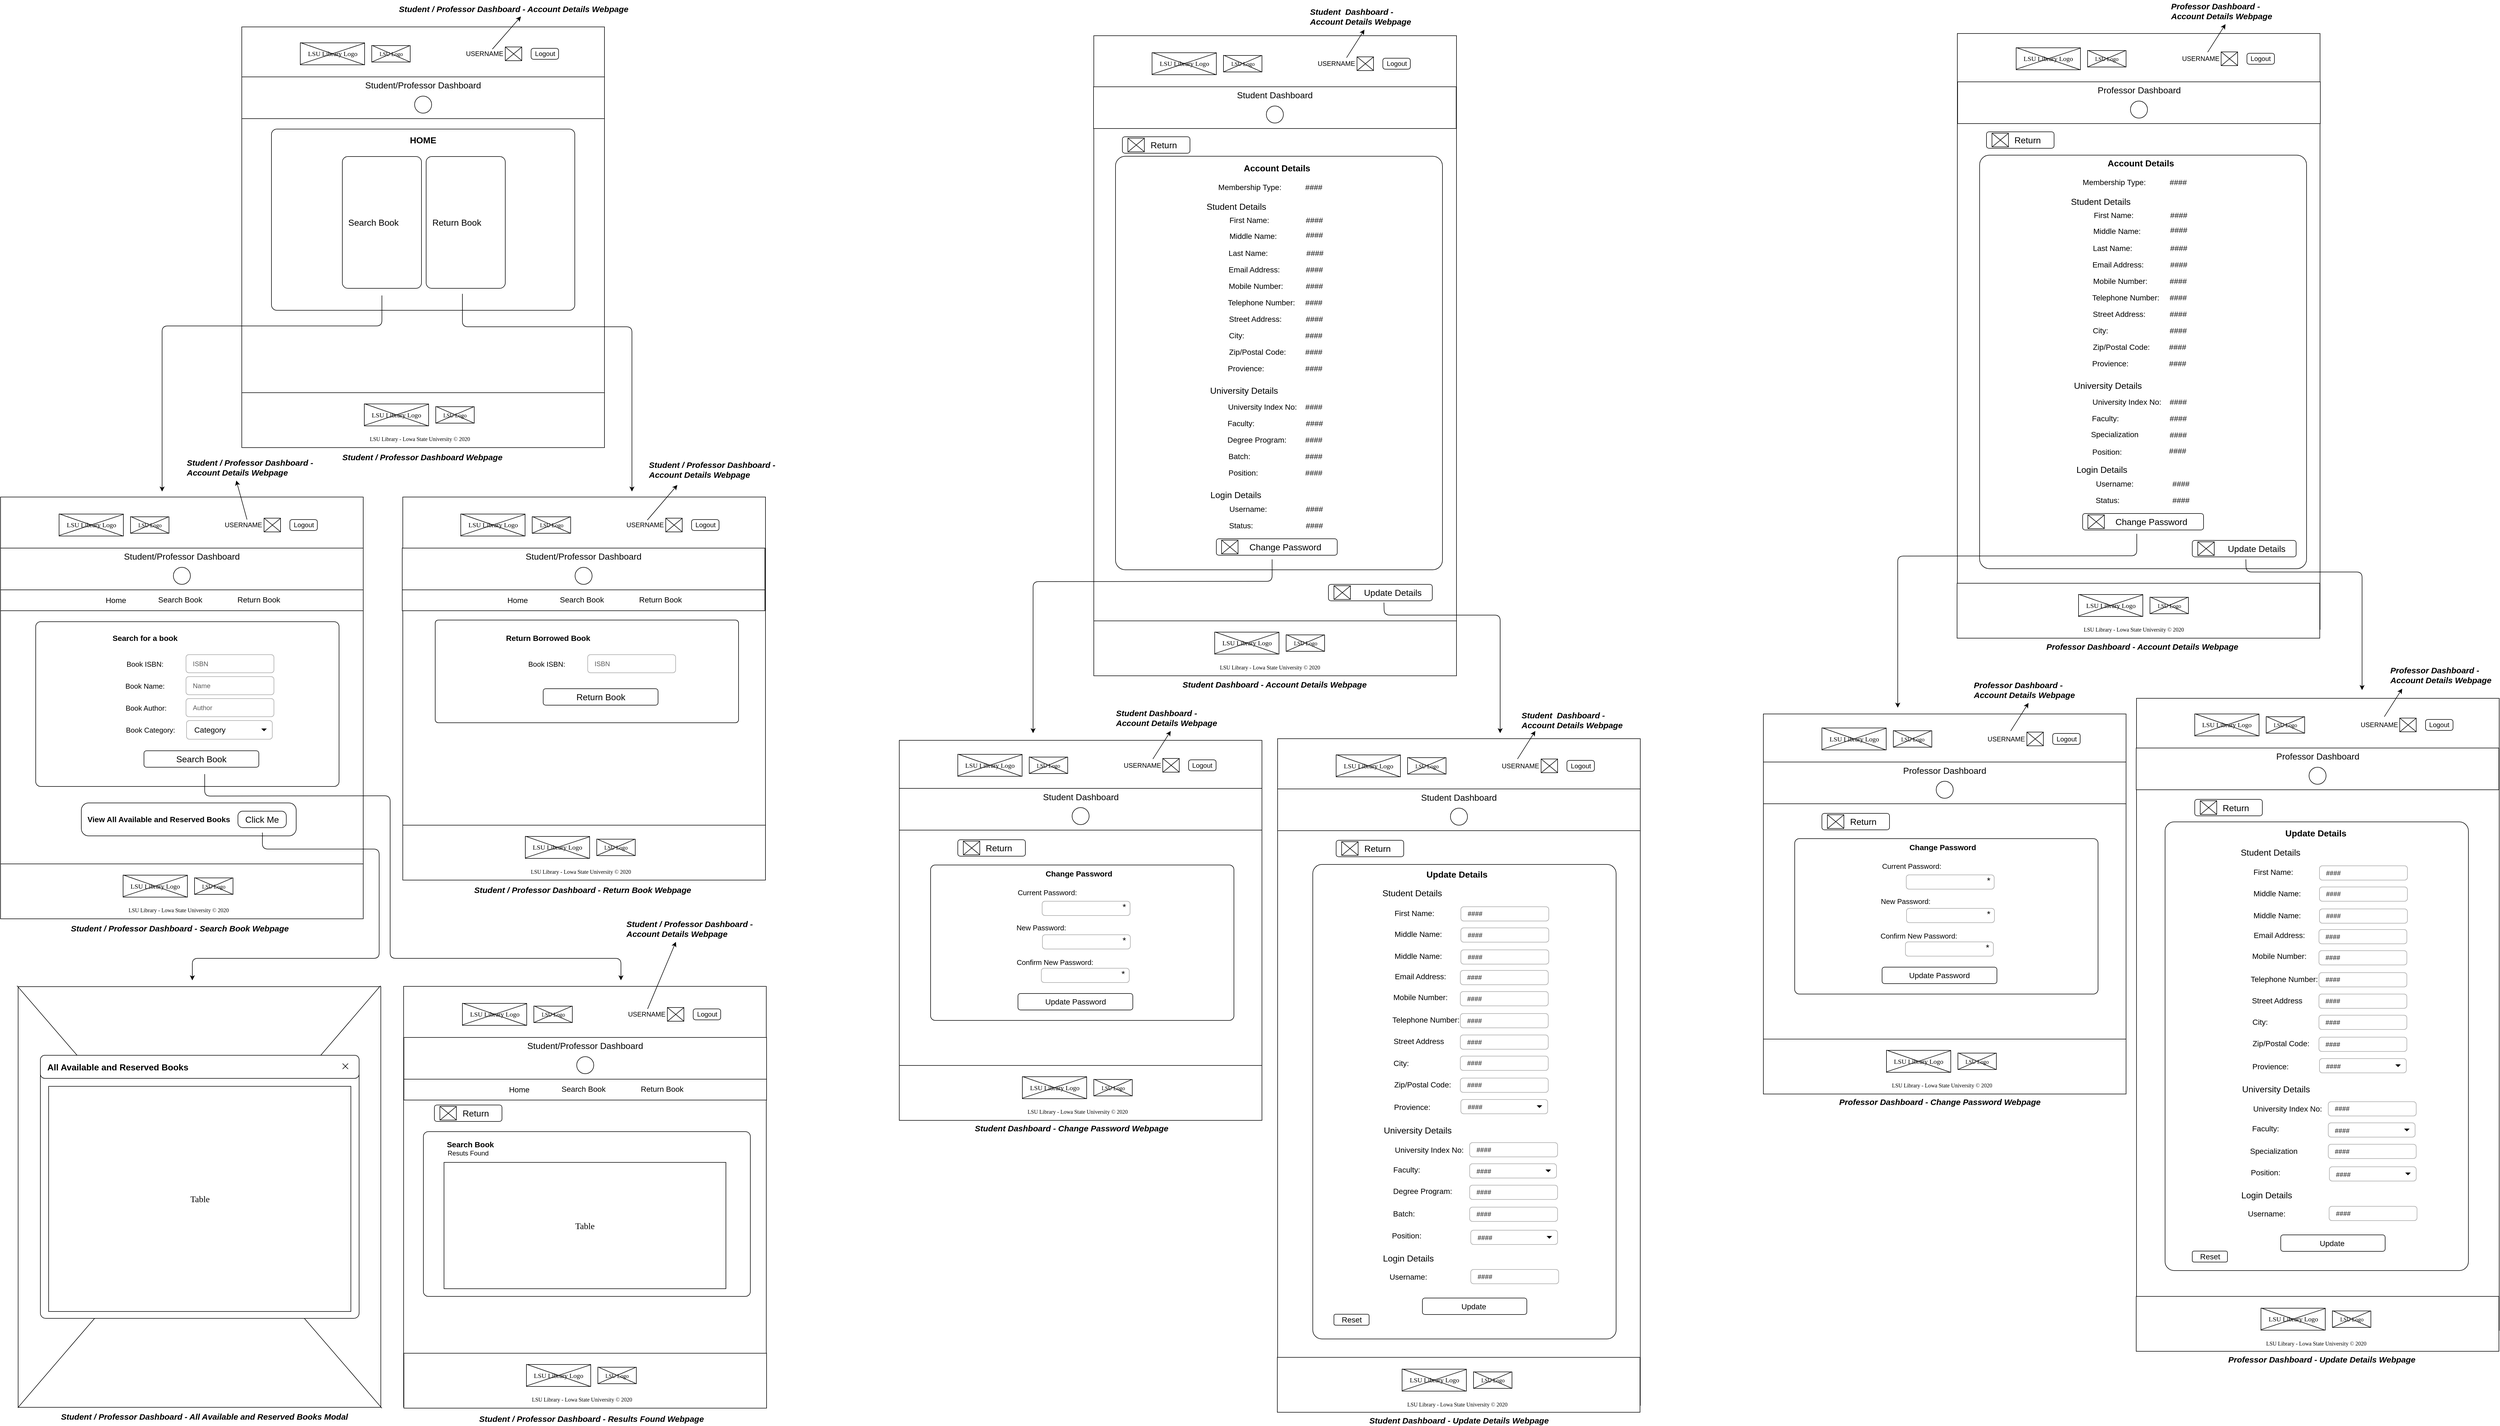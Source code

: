 <mxfile version="12.2.2" type="device" pages="1"><diagram id="UPFsV55Z1ZdYvsQslWZ1" name="Page-1"><mxGraphModel dx="-42" dy="515" grid="1" gridSize="10" guides="1" tooltips="1" connect="1" arrows="1" fold="1" page="1" pageScale="1" pageWidth="265" pageHeight="270" math="0" shadow="0"><root><mxCell id="0"/><mxCell id="1" parent="0"/><mxCell id="6CsfO8I1FznZOd4q8PcS-446" value="" style="rounded=0;whiteSpace=wrap;html=1;fillColor=#ffffff;" parent="1" vertex="1"><mxGeometry x="2360" y="954" width="660" height="766" as="geometry"/></mxCell><mxCell id="6CsfO8I1FznZOd4q8PcS-447" value="LSU Library Logo" style="rounded=0;whiteSpace=wrap;html=1;fontFamily=Times New Roman;" parent="1" vertex="1"><mxGeometry x="2466.5" y="983" width="117" height="40" as="geometry"/></mxCell><mxCell id="6CsfO8I1FznZOd4q8PcS-448" value="&lt;font style=&quot;font-size: 10px&quot;&gt;LSU Logo&lt;/font&gt;" style="rounded=0;whiteSpace=wrap;html=1;fontFamily=Times New Roman;" parent="1" vertex="1"><mxGeometry x="2596.5" y="988" width="70" height="30" as="geometry"/></mxCell><mxCell id="6CsfO8I1FznZOd4q8PcS-449" value="USERNAME" style="text;html=1;strokeColor=none;fillColor=none;align=center;verticalAlign=middle;whiteSpace=wrap;rounded=0;" parent="1" vertex="1"><mxGeometry x="2782" y="993" width="40" height="20" as="geometry"/></mxCell><mxCell id="6CsfO8I1FznZOd4q8PcS-450" value="Logout" style="rounded=1;whiteSpace=wrap;html=1;arcSize=21;" parent="1" vertex="1"><mxGeometry x="2886.5" y="993" width="50" height="20" as="geometry"/></mxCell><mxCell id="6CsfO8I1FznZOd4q8PcS-451" value="" style="endArrow=none;html=1;exitX=0.001;exitY=-0.01;exitDx=0;exitDy=0;exitPerimeter=0;entryX=0.999;entryY=1.003;entryDx=0;entryDy=0;entryPerimeter=0;" parent="1" source="6CsfO8I1FznZOd4q8PcS-447" target="6CsfO8I1FznZOd4q8PcS-447" edge="1"><mxGeometry width="50" height="50" relative="1" as="geometry"><mxPoint x="2556.5" y="1113" as="sourcePoint"/><mxPoint x="2606.5" y="1063" as="targetPoint"/></mxGeometry></mxCell><mxCell id="6CsfO8I1FznZOd4q8PcS-452" value="" style="endArrow=none;html=1;exitX=0.001;exitY=0.977;exitDx=0;exitDy=0;exitPerimeter=0;entryX=0.997;entryY=0.017;entryDx=0;entryDy=0;entryPerimeter=0;" parent="1" source="6CsfO8I1FznZOd4q8PcS-447" target="6CsfO8I1FznZOd4q8PcS-447" edge="1"><mxGeometry width="50" height="50" relative="1" as="geometry"><mxPoint x="2546.5" y="1103" as="sourcePoint"/><mxPoint x="2596.5" y="1053" as="targetPoint"/></mxGeometry></mxCell><mxCell id="6CsfO8I1FznZOd4q8PcS-453" value="" style="endArrow=none;html=1;exitX=-0.001;exitY=-0.02;exitDx=0;exitDy=0;exitPerimeter=0;entryX=0.993;entryY=0.993;entryDx=0;entryDy=0;entryPerimeter=0;" parent="1" source="6CsfO8I1FznZOd4q8PcS-448" target="6CsfO8I1FznZOd4q8PcS-448" edge="1"><mxGeometry width="50" height="50" relative="1" as="geometry"><mxPoint x="2616.5" y="1093" as="sourcePoint"/><mxPoint x="2666.5" y="1043" as="targetPoint"/></mxGeometry></mxCell><mxCell id="6CsfO8I1FznZOd4q8PcS-454" value="" style="endArrow=none;html=1;exitX=0.003;exitY=0.993;exitDx=0;exitDy=0;exitPerimeter=0;entryX=0.986;entryY=0.007;entryDx=0;entryDy=0;entryPerimeter=0;" parent="1" source="6CsfO8I1FznZOd4q8PcS-448" target="6CsfO8I1FznZOd4q8PcS-448" edge="1"><mxGeometry width="50" height="50" relative="1" as="geometry"><mxPoint x="2626.5" y="1093" as="sourcePoint"/><mxPoint x="2676.5" y="1043" as="targetPoint"/></mxGeometry></mxCell><mxCell id="6CsfO8I1FznZOd4q8PcS-455" value="" style="rounded=0;whiteSpace=wrap;html=1;labelBackgroundColor=none;fontFamily=Tahoma;fontSize=8;fontColor=#000000;align=left;" parent="1" vertex="1"><mxGeometry x="2360" y="1620" width="660" height="100" as="geometry"/></mxCell><mxCell id="6CsfO8I1FznZOd4q8PcS-456" value="LSU Library Logo" style="rounded=0;whiteSpace=wrap;html=1;fontFamily=Times New Roman;" parent="1" vertex="1"><mxGeometry x="2583" y="1640.5" width="117" height="40" as="geometry"/></mxCell><mxCell id="6CsfO8I1FznZOd4q8PcS-457" value="&lt;font style=&quot;font-size: 10px&quot;&gt;LSU Logo&lt;/font&gt;" style="rounded=0;whiteSpace=wrap;html=1;fontFamily=Times New Roman;" parent="1" vertex="1"><mxGeometry x="2713" y="1645.5" width="70" height="30" as="geometry"/></mxCell><mxCell id="6CsfO8I1FznZOd4q8PcS-458" value="" style="endArrow=none;html=1;exitX=0.001;exitY=-0.01;exitDx=0;exitDy=0;exitPerimeter=0;entryX=0.999;entryY=1.003;entryDx=0;entryDy=0;entryPerimeter=0;" parent="1" source="6CsfO8I1FznZOd4q8PcS-456" target="6CsfO8I1FznZOd4q8PcS-456" edge="1"><mxGeometry width="50" height="50" relative="1" as="geometry"><mxPoint x="2673" y="1770.5" as="sourcePoint"/><mxPoint x="2723" y="1720.5" as="targetPoint"/></mxGeometry></mxCell><mxCell id="6CsfO8I1FznZOd4q8PcS-459" value="" style="endArrow=none;html=1;exitX=0.001;exitY=0.977;exitDx=0;exitDy=0;exitPerimeter=0;entryX=0.997;entryY=0.017;entryDx=0;entryDy=0;entryPerimeter=0;" parent="1" source="6CsfO8I1FznZOd4q8PcS-456" target="6CsfO8I1FznZOd4q8PcS-456" edge="1"><mxGeometry width="50" height="50" relative="1" as="geometry"><mxPoint x="2663" y="1760.5" as="sourcePoint"/><mxPoint x="2713" y="1710.5" as="targetPoint"/></mxGeometry></mxCell><mxCell id="6CsfO8I1FznZOd4q8PcS-460" value="" style="endArrow=none;html=1;exitX=-0.001;exitY=-0.02;exitDx=0;exitDy=0;exitPerimeter=0;entryX=0.993;entryY=0.993;entryDx=0;entryDy=0;entryPerimeter=0;" parent="1" source="6CsfO8I1FznZOd4q8PcS-457" target="6CsfO8I1FznZOd4q8PcS-457" edge="1"><mxGeometry width="50" height="50" relative="1" as="geometry"><mxPoint x="2733" y="1750.5" as="sourcePoint"/><mxPoint x="2783" y="1700.5" as="targetPoint"/></mxGeometry></mxCell><mxCell id="6CsfO8I1FznZOd4q8PcS-461" value="" style="endArrow=none;html=1;exitX=0.003;exitY=0.993;exitDx=0;exitDy=0;exitPerimeter=0;entryX=0.986;entryY=0.007;entryDx=0;entryDy=0;entryPerimeter=0;" parent="1" source="6CsfO8I1FznZOd4q8PcS-457" target="6CsfO8I1FznZOd4q8PcS-457" edge="1"><mxGeometry width="50" height="50" relative="1" as="geometry"><mxPoint x="2743" y="1750.5" as="sourcePoint"/><mxPoint x="2793" y="1700.5" as="targetPoint"/></mxGeometry></mxCell><mxCell id="6CsfO8I1FznZOd4q8PcS-462" value="&lt;font style=&quot;font-size: 10px;&quot;&gt;LSU Library - &lt;font face=&quot;Times New Roman&quot; style=&quot;font-size: 10px;&quot;&gt;Lowa State University&amp;nbsp;&lt;/font&gt;&lt;span style=&quot;color: rgb(34, 34, 34); background-color: rgb(255, 255, 255); font-size: 10px;&quot;&gt;©&amp;nbsp;&lt;/span&gt;2020&lt;/font&gt;" style="text;html=1;strokeColor=none;fillColor=none;align=left;verticalAlign=middle;whiteSpace=wrap;rounded=0;fontFamily=Tahoma;fontSize=10;fontColor=#000000;labelBorderColor=none;labelBackgroundColor=none;" parent="1" vertex="1"><mxGeometry x="2590.5" y="1690" width="195" height="28" as="geometry"/></mxCell><mxCell id="6CsfO8I1FznZOd4q8PcS-463" value="" style="rounded=0;whiteSpace=wrap;html=1;labelBackgroundColor=none;strokeColor=#000000;strokeWidth=1;fontFamily=Helvetica;fontSize=16;fontColor=#000000;align=left;" parent="1" vertex="1"><mxGeometry x="2360" y="1045" width="660" height="76" as="geometry"/></mxCell><mxCell id="6CsfO8I1FznZOd4q8PcS-464" value="Student/Professor Dashboard" style="text;html=1;strokeColor=none;fillColor=none;align=center;verticalAlign=middle;whiteSpace=wrap;rounded=0;labelBackgroundColor=none;fontFamily=Helvetica;fontSize=16;fontColor=#000000;" parent="1" vertex="1"><mxGeometry x="2563" y="1050" width="254" height="20" as="geometry"/></mxCell><mxCell id="6CsfO8I1FznZOd4q8PcS-469" value="" style="rounded=1;whiteSpace=wrap;html=1;labelBackgroundColor=none;strokeColor=#000000;strokeWidth=1;fontFamily=Helvetica;fontSize=16;fontColor=#000000;align=left;arcSize=3;" parent="1" vertex="1"><mxGeometry x="2414" y="1140" width="552" height="330" as="geometry"/></mxCell><mxCell id="6CsfO8I1FznZOd4q8PcS-470" value="HOME" style="text;html=1;strokeColor=none;fillColor=none;align=center;verticalAlign=middle;whiteSpace=wrap;rounded=0;labelBackgroundColor=none;fontFamily=Helvetica;fontSize=16;fontColor=#000000;fontStyle=1" parent="1" vertex="1"><mxGeometry x="2581" y="1150" width="218" height="20" as="geometry"/></mxCell><mxCell id="6CsfO8I1FznZOd4q8PcS-523" value="&lt;b&gt;&lt;font style=&quot;font-size: 15px&quot;&gt;&lt;i&gt;Student / Professor Dashboard Webpage&lt;/i&gt;&lt;/font&gt;&lt;/b&gt;" style="text;html=1;resizable=0;points=[];autosize=1;align=left;verticalAlign=top;spacingTop=-4;fontSize=13;fontFamily=Helvetica;fontColor=#000000;" parent="1" vertex="1"><mxGeometry x="2541" y="1726" width="310" height="20" as="geometry"/></mxCell><mxCell id="wmJeVKYeI0pyFK8dP0Kz-1" value="" style="ellipse;whiteSpace=wrap;html=1;aspect=fixed;" parent="1" vertex="1"><mxGeometry x="2674.5" y="1080" width="31" height="31" as="geometry"/></mxCell><mxCell id="wmJeVKYeI0pyFK8dP0Kz-2" value="&lt;font style=&quot;font-size: 16px&quot;&gt;&amp;nbsp; Search Book&lt;/font&gt;" style="rounded=1;whiteSpace=wrap;html=1;arcSize=7;align=left;" parent="1" vertex="1"><mxGeometry x="2543" y="1190" width="144" height="240" as="geometry"/></mxCell><mxCell id="wmJeVKYeI0pyFK8dP0Kz-3" value="&amp;nbsp; Return Book" style="rounded=1;whiteSpace=wrap;html=1;arcSize=7;fontSize=16;align=left;" parent="1" vertex="1"><mxGeometry x="2695.5" y="1190" width="144" height="240" as="geometry"/></mxCell><mxCell id="wmJeVKYeI0pyFK8dP0Kz-7" value="" style="rounded=0;whiteSpace=wrap;html=1;labelBackgroundColor=none;fontFamily=Helvetica;fontSize=13;fontColor=#000000;align=left;" parent="1" vertex="1"><mxGeometry x="2839.5" y="990.5" width="30" height="25" as="geometry"/></mxCell><mxCell id="wmJeVKYeI0pyFK8dP0Kz-8" value="" style="endArrow=none;html=1;fontFamily=Helvetica;fontSize=13;fontColor=#000000;entryX=1.004;entryY=0.007;entryDx=0;entryDy=0;entryPerimeter=0;exitX=0.025;exitY=0.987;exitDx=0;exitDy=0;exitPerimeter=0;" parent="1" source="wmJeVKYeI0pyFK8dP0Kz-7" target="wmJeVKYeI0pyFK8dP0Kz-7" edge="1"><mxGeometry width="50" height="50" relative="1" as="geometry"><mxPoint x="2582.5" y="-337.5" as="sourcePoint"/><mxPoint x="2622.5" y="-397.5" as="targetPoint"/></mxGeometry></mxCell><mxCell id="wmJeVKYeI0pyFK8dP0Kz-9" value="" style="endArrow=none;html=1;fontFamily=Helvetica;fontSize=13;fontColor=#000000;exitX=-0.003;exitY=-0.005;exitDx=0;exitDy=0;exitPerimeter=0;entryX=0.989;entryY=0.978;entryDx=0;entryDy=0;entryPerimeter=0;" parent="1" source="wmJeVKYeI0pyFK8dP0Kz-7" target="wmJeVKYeI0pyFK8dP0Kz-7" edge="1"><mxGeometry width="50" height="50" relative="1" as="geometry"><mxPoint x="2532.5" y="-367.5" as="sourcePoint"/><mxPoint x="2872.5" y="1020.5" as="targetPoint"/></mxGeometry></mxCell><mxCell id="wmJeVKYeI0pyFK8dP0Kz-10" value="" style="rounded=0;whiteSpace=wrap;html=1;fillColor=#ffffff;" parent="1" vertex="1"><mxGeometry x="1921" y="1810" width="660" height="766" as="geometry"/></mxCell><mxCell id="wmJeVKYeI0pyFK8dP0Kz-11" value="LSU Library Logo" style="rounded=0;whiteSpace=wrap;html=1;fontFamily=Times New Roman;" parent="1" vertex="1"><mxGeometry x="2027.5" y="1841" width="117" height="40" as="geometry"/></mxCell><mxCell id="wmJeVKYeI0pyFK8dP0Kz-12" value="&lt;font style=&quot;font-size: 10px&quot;&gt;LSU Logo&lt;/font&gt;" style="rounded=0;whiteSpace=wrap;html=1;fontFamily=Times New Roman;" parent="1" vertex="1"><mxGeometry x="2157.5" y="1846" width="70" height="30" as="geometry"/></mxCell><mxCell id="wmJeVKYeI0pyFK8dP0Kz-13" value="USERNAME" style="text;html=1;strokeColor=none;fillColor=none;align=center;verticalAlign=middle;whiteSpace=wrap;rounded=0;" parent="1" vertex="1"><mxGeometry x="2343" y="1851" width="40" height="20" as="geometry"/></mxCell><mxCell id="wmJeVKYeI0pyFK8dP0Kz-14" value="Logout" style="rounded=1;whiteSpace=wrap;html=1;arcSize=21;" parent="1" vertex="1"><mxGeometry x="2447.5" y="1851" width="50" height="20" as="geometry"/></mxCell><mxCell id="wmJeVKYeI0pyFK8dP0Kz-15" value="" style="endArrow=none;html=1;exitX=0.001;exitY=-0.01;exitDx=0;exitDy=0;exitPerimeter=0;entryX=0.999;entryY=1.003;entryDx=0;entryDy=0;entryPerimeter=0;" parent="1" source="wmJeVKYeI0pyFK8dP0Kz-11" target="wmJeVKYeI0pyFK8dP0Kz-11" edge="1"><mxGeometry width="50" height="50" relative="1" as="geometry"><mxPoint x="2117.5" y="1971" as="sourcePoint"/><mxPoint x="2167.5" y="1921" as="targetPoint"/></mxGeometry></mxCell><mxCell id="wmJeVKYeI0pyFK8dP0Kz-16" value="" style="endArrow=none;html=1;exitX=0.001;exitY=0.977;exitDx=0;exitDy=0;exitPerimeter=0;entryX=0.997;entryY=0.017;entryDx=0;entryDy=0;entryPerimeter=0;" parent="1" source="wmJeVKYeI0pyFK8dP0Kz-11" target="wmJeVKYeI0pyFK8dP0Kz-11" edge="1"><mxGeometry width="50" height="50" relative="1" as="geometry"><mxPoint x="2107.5" y="1961" as="sourcePoint"/><mxPoint x="2157.5" y="1911" as="targetPoint"/></mxGeometry></mxCell><mxCell id="wmJeVKYeI0pyFK8dP0Kz-17" value="" style="endArrow=none;html=1;exitX=-0.001;exitY=-0.02;exitDx=0;exitDy=0;exitPerimeter=0;entryX=0.993;entryY=0.993;entryDx=0;entryDy=0;entryPerimeter=0;" parent="1" source="wmJeVKYeI0pyFK8dP0Kz-12" target="wmJeVKYeI0pyFK8dP0Kz-12" edge="1"><mxGeometry width="50" height="50" relative="1" as="geometry"><mxPoint x="2177.5" y="1951" as="sourcePoint"/><mxPoint x="2227.5" y="1901" as="targetPoint"/></mxGeometry></mxCell><mxCell id="wmJeVKYeI0pyFK8dP0Kz-18" value="" style="endArrow=none;html=1;exitX=0.003;exitY=0.993;exitDx=0;exitDy=0;exitPerimeter=0;entryX=0.986;entryY=0.007;entryDx=0;entryDy=0;entryPerimeter=0;" parent="1" source="wmJeVKYeI0pyFK8dP0Kz-12" target="wmJeVKYeI0pyFK8dP0Kz-12" edge="1"><mxGeometry width="50" height="50" relative="1" as="geometry"><mxPoint x="2187.5" y="1951" as="sourcePoint"/><mxPoint x="2237.5" y="1901" as="targetPoint"/></mxGeometry></mxCell><mxCell id="wmJeVKYeI0pyFK8dP0Kz-19" value="" style="rounded=0;whiteSpace=wrap;html=1;labelBackgroundColor=none;fontFamily=Tahoma;fontSize=8;fontColor=#000000;align=left;" parent="1" vertex="1"><mxGeometry x="1921" y="2478" width="660" height="100" as="geometry"/></mxCell><mxCell id="wmJeVKYeI0pyFK8dP0Kz-20" value="LSU Library Logo" style="rounded=0;whiteSpace=wrap;html=1;fontFamily=Times New Roman;" parent="1" vertex="1"><mxGeometry x="2144" y="2498.5" width="117" height="40" as="geometry"/></mxCell><mxCell id="wmJeVKYeI0pyFK8dP0Kz-21" value="&lt;font style=&quot;font-size: 10px&quot;&gt;LSU Logo&lt;/font&gt;" style="rounded=0;whiteSpace=wrap;html=1;fontFamily=Times New Roman;" parent="1" vertex="1"><mxGeometry x="2274" y="2503.5" width="70" height="30" as="geometry"/></mxCell><mxCell id="wmJeVKYeI0pyFK8dP0Kz-22" value="" style="endArrow=none;html=1;exitX=0.001;exitY=-0.01;exitDx=0;exitDy=0;exitPerimeter=0;entryX=0.999;entryY=1.003;entryDx=0;entryDy=0;entryPerimeter=0;" parent="1" source="wmJeVKYeI0pyFK8dP0Kz-20" target="wmJeVKYeI0pyFK8dP0Kz-20" edge="1"><mxGeometry width="50" height="50" relative="1" as="geometry"><mxPoint x="2234" y="2628.5" as="sourcePoint"/><mxPoint x="2284" y="2578.5" as="targetPoint"/></mxGeometry></mxCell><mxCell id="wmJeVKYeI0pyFK8dP0Kz-23" value="" style="endArrow=none;html=1;exitX=0.001;exitY=0.977;exitDx=0;exitDy=0;exitPerimeter=0;entryX=0.997;entryY=0.017;entryDx=0;entryDy=0;entryPerimeter=0;" parent="1" source="wmJeVKYeI0pyFK8dP0Kz-20" target="wmJeVKYeI0pyFK8dP0Kz-20" edge="1"><mxGeometry width="50" height="50" relative="1" as="geometry"><mxPoint x="2224" y="2618.5" as="sourcePoint"/><mxPoint x="2274" y="2568.5" as="targetPoint"/></mxGeometry></mxCell><mxCell id="wmJeVKYeI0pyFK8dP0Kz-24" value="" style="endArrow=none;html=1;exitX=-0.001;exitY=-0.02;exitDx=0;exitDy=0;exitPerimeter=0;entryX=0.993;entryY=0.993;entryDx=0;entryDy=0;entryPerimeter=0;" parent="1" source="wmJeVKYeI0pyFK8dP0Kz-21" target="wmJeVKYeI0pyFK8dP0Kz-21" edge="1"><mxGeometry width="50" height="50" relative="1" as="geometry"><mxPoint x="2294" y="2608.5" as="sourcePoint"/><mxPoint x="2344" y="2558.5" as="targetPoint"/></mxGeometry></mxCell><mxCell id="wmJeVKYeI0pyFK8dP0Kz-25" value="" style="endArrow=none;html=1;exitX=0.003;exitY=0.993;exitDx=0;exitDy=0;exitPerimeter=0;entryX=0.986;entryY=0.007;entryDx=0;entryDy=0;entryPerimeter=0;" parent="1" source="wmJeVKYeI0pyFK8dP0Kz-21" target="wmJeVKYeI0pyFK8dP0Kz-21" edge="1"><mxGeometry width="50" height="50" relative="1" as="geometry"><mxPoint x="2304" y="2608.5" as="sourcePoint"/><mxPoint x="2354" y="2558.5" as="targetPoint"/></mxGeometry></mxCell><mxCell id="wmJeVKYeI0pyFK8dP0Kz-26" value="&lt;font style=&quot;font-size: 10px;&quot;&gt;LSU Library - &lt;font face=&quot;Times New Roman&quot; style=&quot;font-size: 10px;&quot;&gt;Lowa State University&amp;nbsp;&lt;/font&gt;&lt;span style=&quot;color: rgb(34, 34, 34); background-color: rgb(255, 255, 255); font-size: 10px;&quot;&gt;©&amp;nbsp;&lt;/span&gt;2020&lt;/font&gt;" style="text;html=1;strokeColor=none;fillColor=none;align=left;verticalAlign=middle;whiteSpace=wrap;rounded=0;fontFamily=Tahoma;fontSize=10;fontColor=#000000;labelBorderColor=none;labelBackgroundColor=none;" parent="1" vertex="1"><mxGeometry x="2151.5" y="2548" width="195" height="28" as="geometry"/></mxCell><mxCell id="wmJeVKYeI0pyFK8dP0Kz-27" value="" style="rounded=0;whiteSpace=wrap;html=1;labelBackgroundColor=none;strokeColor=#000000;strokeWidth=1;fontFamily=Helvetica;fontSize=16;fontColor=#000000;align=left;" parent="1" vertex="1"><mxGeometry x="1921" y="1903" width="660" height="76" as="geometry"/></mxCell><mxCell id="wmJeVKYeI0pyFK8dP0Kz-28" value="Student/Professor Dashboard" style="text;html=1;strokeColor=none;fillColor=none;align=center;verticalAlign=middle;whiteSpace=wrap;rounded=0;labelBackgroundColor=none;fontFamily=Helvetica;fontSize=16;fontColor=#000000;" parent="1" vertex="1"><mxGeometry x="2124" y="1908" width="254" height="20" as="geometry"/></mxCell><mxCell id="wmJeVKYeI0pyFK8dP0Kz-29" value="" style="rounded=1;whiteSpace=wrap;html=1;labelBackgroundColor=none;strokeColor=#000000;strokeWidth=1;fontFamily=Helvetica;fontSize=16;fontColor=#000000;align=left;arcSize=3;" parent="1" vertex="1"><mxGeometry x="1985" y="2037" width="552" height="300" as="geometry"/></mxCell><mxCell id="wmJeVKYeI0pyFK8dP0Kz-31" value="" style="ellipse;whiteSpace=wrap;html=1;aspect=fixed;" parent="1" vertex="1"><mxGeometry x="2235.5" y="1938" width="31" height="31" as="geometry"/></mxCell><mxCell id="wmJeVKYeI0pyFK8dP0Kz-34" value="" style="rounded=0;whiteSpace=wrap;html=1;labelBackgroundColor=none;fontFamily=Helvetica;fontSize=13;fontColor=#000000;align=left;" parent="1" vertex="1"><mxGeometry x="2400.5" y="1848.5" width="30" height="25" as="geometry"/></mxCell><mxCell id="wmJeVKYeI0pyFK8dP0Kz-35" value="" style="endArrow=none;html=1;fontFamily=Helvetica;fontSize=13;fontColor=#000000;entryX=1.004;entryY=0.007;entryDx=0;entryDy=0;entryPerimeter=0;exitX=0.025;exitY=0.987;exitDx=0;exitDy=0;exitPerimeter=0;" parent="1" source="wmJeVKYeI0pyFK8dP0Kz-34" target="wmJeVKYeI0pyFK8dP0Kz-34" edge="1"><mxGeometry width="50" height="50" relative="1" as="geometry"><mxPoint x="2143.5" y="520.5" as="sourcePoint"/><mxPoint x="2183.5" y="460.5" as="targetPoint"/></mxGeometry></mxCell><mxCell id="wmJeVKYeI0pyFK8dP0Kz-36" value="" style="endArrow=none;html=1;fontFamily=Helvetica;fontSize=13;fontColor=#000000;exitX=-0.003;exitY=-0.005;exitDx=0;exitDy=0;exitPerimeter=0;entryX=0.989;entryY=0.978;entryDx=0;entryDy=0;entryPerimeter=0;" parent="1" source="wmJeVKYeI0pyFK8dP0Kz-34" target="wmJeVKYeI0pyFK8dP0Kz-34" edge="1"><mxGeometry width="50" height="50" relative="1" as="geometry"><mxPoint x="2093.5" y="490.5" as="sourcePoint"/><mxPoint x="2433.5" y="1878.5" as="targetPoint"/></mxGeometry></mxCell><mxCell id="wmJeVKYeI0pyFK8dP0Kz-37" value="" style="rounded=0;whiteSpace=wrap;html=1;fontSize=16;align=left;" parent="1" vertex="1"><mxGeometry x="1921" y="1979" width="660" height="38" as="geometry"/></mxCell><mxCell id="wmJeVKYeI0pyFK8dP0Kz-38" value="Search Book" style="text;html=1;strokeColor=none;fillColor=none;align=center;verticalAlign=middle;whiteSpace=wrap;rounded=0;fontSize=14;" parent="1" vertex="1"><mxGeometry x="2197.5" y="1987" width="100" height="20" as="geometry"/></mxCell><mxCell id="wmJeVKYeI0pyFK8dP0Kz-39" value="Home" style="text;html=1;strokeColor=none;fillColor=none;align=center;verticalAlign=middle;whiteSpace=wrap;rounded=0;fontSize=14;" parent="1" vertex="1"><mxGeometry x="2081" y="1988" width="100" height="20" as="geometry"/></mxCell><mxCell id="wmJeVKYeI0pyFK8dP0Kz-40" value="Return Book" style="text;html=1;strokeColor=none;fillColor=none;align=center;verticalAlign=middle;whiteSpace=wrap;rounded=0;fontSize=14;" parent="1" vertex="1"><mxGeometry x="2341" y="1987" width="100" height="20" as="geometry"/></mxCell><mxCell id="wmJeVKYeI0pyFK8dP0Kz-41" value="Search for a book" style="text;html=1;strokeColor=none;fillColor=none;align=center;verticalAlign=middle;whiteSpace=wrap;rounded=0;fontSize=14;fontStyle=1" parent="1" vertex="1"><mxGeometry x="2119" y="2057" width="130" height="20" as="geometry"/></mxCell><mxCell id="wmJeVKYeI0pyFK8dP0Kz-42" value="Book ISBN:" style="text;html=1;strokeColor=none;fillColor=none;align=center;verticalAlign=middle;whiteSpace=wrap;rounded=0;labelBackgroundColor=none;fontFamily=Helvetica;fontSize=13;fontColor=#000000;" parent="1" vertex="1"><mxGeometry x="2114" y="2103.5" width="140" height="20" as="geometry"/></mxCell><mxCell id="wmJeVKYeI0pyFK8dP0Kz-43" value="&lt;font style=&quot;font-size: 12px;&quot; color=&quot;#595959&quot;&gt;ISBN&lt;/font&gt;" style="html=1;shadow=0;dashed=0;shape=mxgraph.bootstrap.rrect;rSize=5;strokeColor=#A8A8A8;fontSize=12;align=left;spacingLeft=10;whiteSpace=wrap;labelBackgroundColor=none;" parent="1" vertex="1"><mxGeometry x="2258.5" y="2097" width="160" height="33" as="geometry"/></mxCell><mxCell id="wmJeVKYeI0pyFK8dP0Kz-44" value="Book Name:" style="text;html=1;strokeColor=none;fillColor=none;align=center;verticalAlign=middle;whiteSpace=wrap;rounded=0;labelBackgroundColor=none;fontFamily=Helvetica;fontSize=13;fontColor=#000000;" parent="1" vertex="1"><mxGeometry x="2114" y="2143.5" width="140" height="20" as="geometry"/></mxCell><mxCell id="wmJeVKYeI0pyFK8dP0Kz-45" value="&lt;font style=&quot;font-size: 12px&quot; color=&quot;#595959&quot;&gt;Name&lt;/font&gt;" style="html=1;shadow=0;dashed=0;shape=mxgraph.bootstrap.rrect;rSize=5;strokeColor=#A8A8A8;fontSize=12;align=left;spacingLeft=10;whiteSpace=wrap;labelBackgroundColor=none;" parent="1" vertex="1"><mxGeometry x="2258.5" y="2137" width="160" height="33" as="geometry"/></mxCell><mxCell id="wmJeVKYeI0pyFK8dP0Kz-46" value="Book Author:" style="text;html=1;strokeColor=none;fillColor=none;align=center;verticalAlign=middle;whiteSpace=wrap;rounded=0;labelBackgroundColor=none;fontFamily=Helvetica;fontSize=13;fontColor=#000000;" parent="1" vertex="1"><mxGeometry x="2116" y="2183.5" width="140" height="20" as="geometry"/></mxCell><mxCell id="wmJeVKYeI0pyFK8dP0Kz-47" value="&lt;font style=&quot;font-size: 12px&quot; color=&quot;#595959&quot;&gt;Author&lt;/font&gt;" style="html=1;shadow=0;dashed=0;shape=mxgraph.bootstrap.rrect;rSize=5;strokeColor=#A8A8A8;fontSize=12;align=left;spacingLeft=10;whiteSpace=wrap;labelBackgroundColor=none;" parent="1" vertex="1"><mxGeometry x="2258.5" y="2177" width="160" height="33" as="geometry"/></mxCell><mxCell id="wmJeVKYeI0pyFK8dP0Kz-48" value="Book Category:" style="text;html=1;strokeColor=none;fillColor=none;align=center;verticalAlign=middle;whiteSpace=wrap;rounded=0;labelBackgroundColor=none;fontFamily=Helvetica;fontSize=13;fontColor=#000000;" parent="1" vertex="1"><mxGeometry x="2123.5" y="2224" width="140" height="20" as="geometry"/></mxCell><mxCell id="wmJeVKYeI0pyFK8dP0Kz-50" value="&amp;nbsp; &amp;nbsp;Category" style="html=1;shadow=0;dashed=0;shape=mxgraph.bootstrap.rrect;rSize=5;spacingRight=10;fontSize=14;whiteSpace=wrap;align=left;labelBackgroundColor=none;strokeColor=#A8A8A8;" parent="1" vertex="1"><mxGeometry x="2259.5" y="2217" width="156" height="34" as="geometry"/></mxCell><mxCell id="wmJeVKYeI0pyFK8dP0Kz-51" value="" style="shape=triangle;direction=south;fillColor=#000000;strokeColor=none;perimeter=none;" parent="wmJeVKYeI0pyFK8dP0Kz-50" vertex="1"><mxGeometry x="1" y="0.5" width="10" height="5" relative="1" as="geometry"><mxPoint x="-20" y="-2.5" as="offset"/></mxGeometry></mxCell><mxCell id="wmJeVKYeI0pyFK8dP0Kz-54" value="Search Book" style="rounded=1;whiteSpace=wrap;html=1;labelBackgroundColor=none;strokeColor=#000000;strokeWidth=1;fontFamily=Helvetica;fontSize=16;fontColor=#000000;align=center;" parent="1" vertex="1"><mxGeometry x="2182" y="2272" width="209" height="30" as="geometry"/></mxCell><mxCell id="wmJeVKYeI0pyFK8dP0Kz-55" value="" style="rounded=1;whiteSpace=wrap;html=1;labelBackgroundColor=none;strokeColor=#000000;strokeWidth=1;fontFamily=Helvetica;fontSize=16;fontColor=#000000;align=left;arcSize=22;" parent="1" vertex="1"><mxGeometry x="2068" y="2367" width="391" height="60" as="geometry"/></mxCell><mxCell id="wmJeVKYeI0pyFK8dP0Kz-56" value="View All Available and Reserved Books" style="text;html=1;strokeColor=none;fillColor=none;align=center;verticalAlign=middle;whiteSpace=wrap;rounded=0;fontSize=14;fontStyle=1" parent="1" vertex="1"><mxGeometry x="2061" y="2387" width="296" height="20" as="geometry"/></mxCell><mxCell id="wmJeVKYeI0pyFK8dP0Kz-57" value="Click Me" style="rounded=1;whiteSpace=wrap;html=1;labelBackgroundColor=none;strokeColor=#000000;strokeWidth=1;fontFamily=Helvetica;fontSize=16;fontColor=#000000;align=center;arcSize=29;" parent="1" vertex="1"><mxGeometry x="2353" y="2382" width="88" height="30" as="geometry"/></mxCell><mxCell id="wmJeVKYeI0pyFK8dP0Kz-58" value="" style="endArrow=classic;html=1;fontSize=12;" parent="1" edge="1"><mxGeometry width="50" height="50" relative="1" as="geometry"><mxPoint x="2615" y="1443" as="sourcePoint"/><mxPoint x="2215" y="1800" as="targetPoint"/><Array as="points"><mxPoint x="2615" y="1498.5"/><mxPoint x="2215" y="1498.5"/></Array></mxGeometry></mxCell><mxCell id="wmJeVKYeI0pyFK8dP0Kz-59" value="&lt;b&gt;&lt;font style=&quot;font-size: 15px&quot;&gt;&lt;i&gt;Student / Professor Dashboard - Search Book Webpage&lt;/i&gt;&lt;/font&gt;&lt;/b&gt;" style="text;html=1;resizable=0;points=[];autosize=1;align=left;verticalAlign=top;spacingTop=-4;fontSize=13;fontFamily=Helvetica;fontColor=#000000;" parent="1" vertex="1"><mxGeometry x="2046.5" y="2584" width="410" height="20" as="geometry"/></mxCell><mxCell id="wmJeVKYeI0pyFK8dP0Kz-60" value="" style="rounded=0;whiteSpace=wrap;html=1;fillColor=#ffffff;" parent="1" vertex="1"><mxGeometry x="1953" y="2701.5" width="660" height="766" as="geometry"/></mxCell><mxCell id="wmJeVKYeI0pyFK8dP0Kz-102" value="&lt;b&gt;&lt;font style=&quot;font-size: 15px&quot;&gt;&lt;i&gt;Student / Professor Dashboard - All Available and Reserved Books Modal&lt;/i&gt;&lt;/font&gt;&lt;/b&gt;" style="text;html=1;resizable=0;points=[];autosize=1;align=left;verticalAlign=top;spacingTop=-4;fontSize=13;fontFamily=Helvetica;fontColor=#000000;" parent="1" vertex="1"><mxGeometry x="2028.5" y="3473" width="540" height="20" as="geometry"/></mxCell><mxCell id="wmJeVKYeI0pyFK8dP0Kz-103" value="" style="endArrow=none;html=1;fontSize=12;entryX=0.999;entryY=-0.002;entryDx=0;entryDy=0;entryPerimeter=0;exitX=-0.001;exitY=1.001;exitDx=0;exitDy=0;exitPerimeter=0;" parent="1" source="wmJeVKYeI0pyFK8dP0Kz-60" target="wmJeVKYeI0pyFK8dP0Kz-60" edge="1"><mxGeometry width="50" height="50" relative="1" as="geometry"><mxPoint x="2088.5" y="3043" as="sourcePoint"/><mxPoint x="2138.5" y="2993" as="targetPoint"/></mxGeometry></mxCell><mxCell id="wmJeVKYeI0pyFK8dP0Kz-104" value="" style="endArrow=none;html=1;fontSize=12;entryX=-0.003;entryY=-0.002;entryDx=0;entryDy=0;entryPerimeter=0;exitX=1.003;exitY=1.002;exitDx=0;exitDy=0;exitPerimeter=0;" parent="1" source="wmJeVKYeI0pyFK8dP0Kz-60" target="wmJeVKYeI0pyFK8dP0Kz-60" edge="1"><mxGeometry width="50" height="50" relative="1" as="geometry"><mxPoint x="2268.5" y="2923" as="sourcePoint"/><mxPoint x="2318.5" y="2873" as="targetPoint"/></mxGeometry></mxCell><mxCell id="wmJeVKYeI0pyFK8dP0Kz-106" value="" style="rounded=1;whiteSpace=wrap;html=1;labelBackgroundColor=none;fontFamily=Tahoma;fontSize=10;fontColor=#000000;align=left;arcSize=2;" parent="1" vertex="1"><mxGeometry x="1993.5" y="2826.5" width="580" height="479" as="geometry"/></mxCell><mxCell id="wmJeVKYeI0pyFK8dP0Kz-107" value="" style="rounded=1;whiteSpace=wrap;html=1;labelBackgroundColor=none;fontFamily=Tahoma;fontSize=10;fontColor=#000000;align=left;arcSize=19;" parent="1" vertex="1"><mxGeometry x="1993.5" y="2826.5" width="580" height="42" as="geometry"/></mxCell><mxCell id="wmJeVKYeI0pyFK8dP0Kz-108" value="All Available and Reserved Books" style="text;html=1;strokeColor=none;fillColor=none;align=center;verticalAlign=middle;whiteSpace=wrap;rounded=0;labelBackgroundColor=none;fontFamily=Helvetica;fontSize=16;fontColor=#000000;fontStyle=1" parent="1" vertex="1"><mxGeometry x="1949" y="2837.5" width="371" height="20" as="geometry"/></mxCell><mxCell id="wmJeVKYeI0pyFK8dP0Kz-109" value="" style="endArrow=none;html=1;fontFamily=Helvetica;fontSize=14;fontColor=#000000;" parent="1" edge="1"><mxGeometry width="50" height="50" relative="1" as="geometry"><mxPoint x="2543.5" y="2851.5" as="sourcePoint"/><mxPoint x="2553.5" y="2841.5" as="targetPoint"/></mxGeometry></mxCell><mxCell id="wmJeVKYeI0pyFK8dP0Kz-110" value="" style="endArrow=none;html=1;fontFamily=Helvetica;fontSize=14;fontColor=#000000;" parent="1" edge="1"><mxGeometry width="50" height="50" relative="1" as="geometry"><mxPoint x="2553.5" y="2851.5" as="sourcePoint"/><mxPoint x="2543.5" y="2841.5" as="targetPoint"/></mxGeometry></mxCell><mxCell id="wmJeVKYeI0pyFK8dP0Kz-133" value="&lt;font face=&quot;Times New Roman&quot; style=&quot;font-size: 16px&quot;&gt;Table&lt;/font&gt;" style="rounded=0;whiteSpace=wrap;html=1;fontSize=12;align=center;" parent="1" vertex="1"><mxGeometry x="2008.5" y="2883" width="550" height="410" as="geometry"/></mxCell><mxCell id="wmJeVKYeI0pyFK8dP0Kz-134" value="" style="endArrow=classic;html=1;fontSize=12;" parent="1" edge="1"><mxGeometry width="50" height="50" relative="1" as="geometry"><mxPoint x="2397.5" y="2421" as="sourcePoint"/><mxPoint x="2270" y="2690" as="targetPoint"/><Array as="points"><mxPoint x="2397.5" y="2451"/><mxPoint x="2610" y="2451"/><mxPoint x="2610" y="2650"/><mxPoint x="2270" y="2650"/></Array></mxGeometry></mxCell><mxCell id="wmJeVKYeI0pyFK8dP0Kz-135" value="" style="rounded=0;whiteSpace=wrap;html=1;fillColor=#ffffff;" parent="1" vertex="1"><mxGeometry x="2654.5" y="2701" width="660" height="766" as="geometry"/></mxCell><mxCell id="wmJeVKYeI0pyFK8dP0Kz-136" value="LSU Library Logo" style="rounded=0;whiteSpace=wrap;html=1;fontFamily=Times New Roman;" parent="1" vertex="1"><mxGeometry x="2761.5" y="2732" width="117" height="40" as="geometry"/></mxCell><mxCell id="wmJeVKYeI0pyFK8dP0Kz-137" value="&lt;font style=&quot;font-size: 10px&quot;&gt;LSU Logo&lt;/font&gt;" style="rounded=0;whiteSpace=wrap;html=1;fontFamily=Times New Roman;" parent="1" vertex="1"><mxGeometry x="2891.5" y="2737" width="70" height="30" as="geometry"/></mxCell><mxCell id="wmJeVKYeI0pyFK8dP0Kz-138" value="USERNAME" style="text;html=1;strokeColor=none;fillColor=none;align=center;verticalAlign=middle;whiteSpace=wrap;rounded=0;" parent="1" vertex="1"><mxGeometry x="3077" y="2742" width="40" height="20" as="geometry"/></mxCell><mxCell id="wmJeVKYeI0pyFK8dP0Kz-139" value="Logout" style="rounded=1;whiteSpace=wrap;html=1;arcSize=21;" parent="1" vertex="1"><mxGeometry x="3181.5" y="2742" width="50" height="20" as="geometry"/></mxCell><mxCell id="wmJeVKYeI0pyFK8dP0Kz-140" value="" style="endArrow=none;html=1;exitX=0.001;exitY=-0.01;exitDx=0;exitDy=0;exitPerimeter=0;entryX=0.999;entryY=1.003;entryDx=0;entryDy=0;entryPerimeter=0;" parent="1" source="wmJeVKYeI0pyFK8dP0Kz-136" target="wmJeVKYeI0pyFK8dP0Kz-136" edge="1"><mxGeometry width="50" height="50" relative="1" as="geometry"><mxPoint x="2851.5" y="2862" as="sourcePoint"/><mxPoint x="2901.5" y="2812" as="targetPoint"/></mxGeometry></mxCell><mxCell id="wmJeVKYeI0pyFK8dP0Kz-141" value="" style="endArrow=none;html=1;exitX=0.001;exitY=0.977;exitDx=0;exitDy=0;exitPerimeter=0;entryX=0.997;entryY=0.017;entryDx=0;entryDy=0;entryPerimeter=0;" parent="1" source="wmJeVKYeI0pyFK8dP0Kz-136" target="wmJeVKYeI0pyFK8dP0Kz-136" edge="1"><mxGeometry width="50" height="50" relative="1" as="geometry"><mxPoint x="2841.5" y="2852" as="sourcePoint"/><mxPoint x="2891.5" y="2802" as="targetPoint"/></mxGeometry></mxCell><mxCell id="wmJeVKYeI0pyFK8dP0Kz-142" value="" style="endArrow=none;html=1;exitX=-0.001;exitY=-0.02;exitDx=0;exitDy=0;exitPerimeter=0;entryX=0.993;entryY=0.993;entryDx=0;entryDy=0;entryPerimeter=0;" parent="1" source="wmJeVKYeI0pyFK8dP0Kz-137" target="wmJeVKYeI0pyFK8dP0Kz-137" edge="1"><mxGeometry width="50" height="50" relative="1" as="geometry"><mxPoint x="2911.5" y="2842" as="sourcePoint"/><mxPoint x="2961.5" y="2792" as="targetPoint"/></mxGeometry></mxCell><mxCell id="wmJeVKYeI0pyFK8dP0Kz-143" value="" style="endArrow=none;html=1;exitX=0.003;exitY=0.993;exitDx=0;exitDy=0;exitPerimeter=0;entryX=0.986;entryY=0.007;entryDx=0;entryDy=0;entryPerimeter=0;" parent="1" source="wmJeVKYeI0pyFK8dP0Kz-137" target="wmJeVKYeI0pyFK8dP0Kz-137" edge="1"><mxGeometry width="50" height="50" relative="1" as="geometry"><mxPoint x="2921.5" y="2842" as="sourcePoint"/><mxPoint x="2971.5" y="2792" as="targetPoint"/></mxGeometry></mxCell><mxCell id="wmJeVKYeI0pyFK8dP0Kz-144" value="" style="rounded=0;whiteSpace=wrap;html=1;labelBackgroundColor=none;fontFamily=Tahoma;fontSize=8;fontColor=#000000;align=left;" parent="1" vertex="1"><mxGeometry x="2655" y="3369" width="660" height="100" as="geometry"/></mxCell><mxCell id="wmJeVKYeI0pyFK8dP0Kz-145" value="LSU Library Logo" style="rounded=0;whiteSpace=wrap;html=1;fontFamily=Times New Roman;" parent="1" vertex="1"><mxGeometry x="2878" y="3389.5" width="117" height="40" as="geometry"/></mxCell><mxCell id="wmJeVKYeI0pyFK8dP0Kz-146" value="&lt;font style=&quot;font-size: 10px&quot;&gt;LSU Logo&lt;/font&gt;" style="rounded=0;whiteSpace=wrap;html=1;fontFamily=Times New Roman;" parent="1" vertex="1"><mxGeometry x="3008" y="3394.5" width="70" height="30" as="geometry"/></mxCell><mxCell id="wmJeVKYeI0pyFK8dP0Kz-147" value="" style="endArrow=none;html=1;exitX=0.001;exitY=-0.01;exitDx=0;exitDy=0;exitPerimeter=0;entryX=0.999;entryY=1.003;entryDx=0;entryDy=0;entryPerimeter=0;" parent="1" source="wmJeVKYeI0pyFK8dP0Kz-145" target="wmJeVKYeI0pyFK8dP0Kz-145" edge="1"><mxGeometry width="50" height="50" relative="1" as="geometry"><mxPoint x="2968" y="3519.5" as="sourcePoint"/><mxPoint x="3018" y="3469.5" as="targetPoint"/></mxGeometry></mxCell><mxCell id="wmJeVKYeI0pyFK8dP0Kz-148" value="" style="endArrow=none;html=1;exitX=0.001;exitY=0.977;exitDx=0;exitDy=0;exitPerimeter=0;entryX=0.997;entryY=0.017;entryDx=0;entryDy=0;entryPerimeter=0;" parent="1" source="wmJeVKYeI0pyFK8dP0Kz-145" target="wmJeVKYeI0pyFK8dP0Kz-145" edge="1"><mxGeometry width="50" height="50" relative="1" as="geometry"><mxPoint x="2958" y="3509.5" as="sourcePoint"/><mxPoint x="3008" y="3459.5" as="targetPoint"/></mxGeometry></mxCell><mxCell id="wmJeVKYeI0pyFK8dP0Kz-149" value="" style="endArrow=none;html=1;exitX=-0.001;exitY=-0.02;exitDx=0;exitDy=0;exitPerimeter=0;entryX=0.993;entryY=0.993;entryDx=0;entryDy=0;entryPerimeter=0;" parent="1" source="wmJeVKYeI0pyFK8dP0Kz-146" target="wmJeVKYeI0pyFK8dP0Kz-146" edge="1"><mxGeometry width="50" height="50" relative="1" as="geometry"><mxPoint x="3028" y="3499.5" as="sourcePoint"/><mxPoint x="3078" y="3449.5" as="targetPoint"/></mxGeometry></mxCell><mxCell id="wmJeVKYeI0pyFK8dP0Kz-150" value="" style="endArrow=none;html=1;exitX=0.003;exitY=0.993;exitDx=0;exitDy=0;exitPerimeter=0;entryX=0.986;entryY=0.007;entryDx=0;entryDy=0;entryPerimeter=0;" parent="1" source="wmJeVKYeI0pyFK8dP0Kz-146" target="wmJeVKYeI0pyFK8dP0Kz-146" edge="1"><mxGeometry width="50" height="50" relative="1" as="geometry"><mxPoint x="3038" y="3499.5" as="sourcePoint"/><mxPoint x="3088" y="3449.5" as="targetPoint"/></mxGeometry></mxCell><mxCell id="wmJeVKYeI0pyFK8dP0Kz-151" value="&lt;font style=&quot;font-size: 10px;&quot;&gt;LSU Library - &lt;font face=&quot;Times New Roman&quot; style=&quot;font-size: 10px;&quot;&gt;Lowa State University&amp;nbsp;&lt;/font&gt;&lt;span style=&quot;color: rgb(34, 34, 34); background-color: rgb(255, 255, 255); font-size: 10px;&quot;&gt;©&amp;nbsp;&lt;/span&gt;2020&lt;/font&gt;" style="text;html=1;strokeColor=none;fillColor=none;align=left;verticalAlign=middle;whiteSpace=wrap;rounded=0;fontFamily=Tahoma;fontSize=10;fontColor=#000000;labelBorderColor=none;labelBackgroundColor=none;" parent="1" vertex="1"><mxGeometry x="2885.5" y="3439" width="195" height="28" as="geometry"/></mxCell><mxCell id="wmJeVKYeI0pyFK8dP0Kz-152" value="" style="rounded=0;whiteSpace=wrap;html=1;labelBackgroundColor=none;strokeColor=#000000;strokeWidth=1;fontFamily=Helvetica;fontSize=16;fontColor=#000000;align=left;" parent="1" vertex="1"><mxGeometry x="2655" y="2794" width="660" height="76" as="geometry"/></mxCell><mxCell id="wmJeVKYeI0pyFK8dP0Kz-153" value="Student/Professor Dashboard" style="text;html=1;strokeColor=none;fillColor=none;align=center;verticalAlign=middle;whiteSpace=wrap;rounded=0;labelBackgroundColor=none;fontFamily=Helvetica;fontSize=16;fontColor=#000000;" parent="1" vertex="1"><mxGeometry x="2858" y="2799" width="254" height="20" as="geometry"/></mxCell><mxCell id="wmJeVKYeI0pyFK8dP0Kz-154" value="" style="rounded=1;whiteSpace=wrap;html=1;labelBackgroundColor=none;strokeColor=#000000;strokeWidth=1;fontFamily=Helvetica;fontSize=16;fontColor=#000000;align=left;arcSize=3;" parent="1" vertex="1"><mxGeometry x="2690.5" y="2965.5" width="595" height="300" as="geometry"/></mxCell><mxCell id="wmJeVKYeI0pyFK8dP0Kz-155" value="" style="ellipse;whiteSpace=wrap;html=1;aspect=fixed;" parent="1" vertex="1"><mxGeometry x="2969.5" y="2829" width="31" height="31" as="geometry"/></mxCell><mxCell id="wmJeVKYeI0pyFK8dP0Kz-156" value="" style="rounded=0;whiteSpace=wrap;html=1;labelBackgroundColor=none;fontFamily=Helvetica;fontSize=13;fontColor=#000000;align=left;" parent="1" vertex="1"><mxGeometry x="3134.5" y="2739.5" width="30" height="25" as="geometry"/></mxCell><mxCell id="wmJeVKYeI0pyFK8dP0Kz-157" value="" style="endArrow=none;html=1;fontFamily=Helvetica;fontSize=13;fontColor=#000000;entryX=1.004;entryY=0.007;entryDx=0;entryDy=0;entryPerimeter=0;exitX=0.025;exitY=0.987;exitDx=0;exitDy=0;exitPerimeter=0;" parent="1" source="wmJeVKYeI0pyFK8dP0Kz-156" target="wmJeVKYeI0pyFK8dP0Kz-156" edge="1"><mxGeometry width="50" height="50" relative="1" as="geometry"><mxPoint x="2877.5" y="1411.5" as="sourcePoint"/><mxPoint x="2917.5" y="1351.5" as="targetPoint"/></mxGeometry></mxCell><mxCell id="wmJeVKYeI0pyFK8dP0Kz-158" value="" style="endArrow=none;html=1;fontFamily=Helvetica;fontSize=13;fontColor=#000000;exitX=-0.003;exitY=-0.005;exitDx=0;exitDy=0;exitPerimeter=0;entryX=0.989;entryY=0.978;entryDx=0;entryDy=0;entryPerimeter=0;" parent="1" source="wmJeVKYeI0pyFK8dP0Kz-156" target="wmJeVKYeI0pyFK8dP0Kz-156" edge="1"><mxGeometry width="50" height="50" relative="1" as="geometry"><mxPoint x="2827.5" y="1381.5" as="sourcePoint"/><mxPoint x="3167.5" y="2769.5" as="targetPoint"/></mxGeometry></mxCell><mxCell id="wmJeVKYeI0pyFK8dP0Kz-159" value="" style="rounded=0;whiteSpace=wrap;html=1;fontSize=16;align=left;" parent="1" vertex="1"><mxGeometry x="2655" y="2870" width="660" height="38" as="geometry"/></mxCell><mxCell id="wmJeVKYeI0pyFK8dP0Kz-160" value="Search Book" style="text;html=1;strokeColor=none;fillColor=none;align=center;verticalAlign=middle;whiteSpace=wrap;rounded=0;fontSize=14;" parent="1" vertex="1"><mxGeometry x="2931.5" y="2878" width="100" height="20" as="geometry"/></mxCell><mxCell id="wmJeVKYeI0pyFK8dP0Kz-161" value="Home" style="text;html=1;strokeColor=none;fillColor=none;align=center;verticalAlign=middle;whiteSpace=wrap;rounded=0;fontSize=14;" parent="1" vertex="1"><mxGeometry x="2815" y="2879" width="100" height="20" as="geometry"/></mxCell><mxCell id="wmJeVKYeI0pyFK8dP0Kz-162" value="Return Book" style="text;html=1;strokeColor=none;fillColor=none;align=center;verticalAlign=middle;whiteSpace=wrap;rounded=0;fontSize=14;" parent="1" vertex="1"><mxGeometry x="3075" y="2878" width="100" height="20" as="geometry"/></mxCell><mxCell id="wmJeVKYeI0pyFK8dP0Kz-163" value="Search Book" style="text;html=1;strokeColor=none;fillColor=none;align=center;verticalAlign=middle;whiteSpace=wrap;rounded=0;fontSize=14;fontStyle=1" parent="1" vertex="1"><mxGeometry x="2710.5" y="2978.5" width="130" height="20" as="geometry"/></mxCell><mxCell id="wmJeVKYeI0pyFK8dP0Kz-177" value="Resuts Found" style="text;html=1;strokeColor=none;fillColor=none;align=center;verticalAlign=middle;whiteSpace=wrap;rounded=0;fontSize=12;" parent="1" vertex="1"><mxGeometry x="2722" y="2995" width="100" height="20" as="geometry"/></mxCell><mxCell id="wmJeVKYeI0pyFK8dP0Kz-178" value="&lt;font face=&quot;Times New Roman&quot; style=&quot;font-size: 16px&quot;&gt;Table&lt;/font&gt;" style="rounded=0;whiteSpace=wrap;html=1;fontSize=12;align=center;" parent="1" vertex="1"><mxGeometry x="2728" y="3021.5" width="513" height="230" as="geometry"/></mxCell><mxCell id="wmJeVKYeI0pyFK8dP0Kz-179" value="&amp;nbsp; &amp;nbsp; &amp;nbsp; &amp;nbsp; &amp;nbsp; &amp;nbsp;Return" style="rounded=1;whiteSpace=wrap;html=1;labelBackgroundColor=none;strokeColor=#000000;strokeWidth=1;fontFamily=Helvetica;fontSize=16;fontColor=#000000;align=left;" parent="1" vertex="1"><mxGeometry x="2710.5" y="2917" width="123" height="30" as="geometry"/></mxCell><mxCell id="wmJeVKYeI0pyFK8dP0Kz-180" value="" style="rounded=0;whiteSpace=wrap;html=1;labelBackgroundColor=none;fontFamily=Helvetica;fontSize=13;fontColor=#000000;align=left;" parent="1" vertex="1"><mxGeometry x="2720.5" y="2919.5" width="30" height="25" as="geometry"/></mxCell><mxCell id="wmJeVKYeI0pyFK8dP0Kz-181" value="" style="endArrow=none;html=1;fontFamily=Helvetica;fontSize=13;fontColor=#000000;entryX=1.004;entryY=0.007;entryDx=0;entryDy=0;entryPerimeter=0;exitX=0.025;exitY=0.987;exitDx=0;exitDy=0;exitPerimeter=0;" parent="1" source="wmJeVKYeI0pyFK8dP0Kz-180" target="wmJeVKYeI0pyFK8dP0Kz-180" edge="1"><mxGeometry width="50" height="50" relative="1" as="geometry"><mxPoint x="2463.5" y="1591.5" as="sourcePoint"/><mxPoint x="2503.5" y="1531.5" as="targetPoint"/></mxGeometry></mxCell><mxCell id="wmJeVKYeI0pyFK8dP0Kz-182" value="" style="endArrow=none;html=1;fontFamily=Helvetica;fontSize=13;fontColor=#000000;exitX=-0.003;exitY=-0.005;exitDx=0;exitDy=0;exitPerimeter=0;entryX=0.989;entryY=0.978;entryDx=0;entryDy=0;entryPerimeter=0;" parent="1" source="wmJeVKYeI0pyFK8dP0Kz-180" target="wmJeVKYeI0pyFK8dP0Kz-180" edge="1"><mxGeometry width="50" height="50" relative="1" as="geometry"><mxPoint x="2413.5" y="1561.5" as="sourcePoint"/><mxPoint x="2753.5" y="2949.5" as="targetPoint"/></mxGeometry></mxCell><mxCell id="wmJeVKYeI0pyFK8dP0Kz-183" value="" style="endArrow=classic;html=1;fontSize=12;" parent="1" edge="1"><mxGeometry width="50" height="50" relative="1" as="geometry"><mxPoint x="2292.5" y="2314.5" as="sourcePoint"/><mxPoint x="3050" y="2690" as="targetPoint"/><Array as="points"><mxPoint x="2292.5" y="2354.5"/><mxPoint x="2630" y="2354"/><mxPoint x="2630" y="2650"/><mxPoint x="3050" y="2650"/></Array></mxGeometry></mxCell><mxCell id="wmJeVKYeI0pyFK8dP0Kz-184" value="&lt;b&gt;&lt;font style=&quot;font-size: 15px&quot;&gt;&lt;i&gt;Student / Professor Dashboard - Results Found Webpage&lt;/i&gt;&lt;/font&gt;&lt;/b&gt;" style="text;html=1;resizable=0;points=[];autosize=1;align=left;verticalAlign=top;spacingTop=-4;fontSize=13;fontFamily=Helvetica;fontColor=#000000;" parent="1" vertex="1"><mxGeometry x="2790" y="3476.5" width="420" height="20" as="geometry"/></mxCell><mxCell id="wmJeVKYeI0pyFK8dP0Kz-185" value="" style="rounded=0;whiteSpace=wrap;html=1;fillColor=#ffffff;" parent="1" vertex="1"><mxGeometry x="2653" y="1810" width="660" height="690" as="geometry"/></mxCell><mxCell id="wmJeVKYeI0pyFK8dP0Kz-186" value="LSU Library Logo" style="rounded=0;whiteSpace=wrap;html=1;fontFamily=Times New Roman;" parent="1" vertex="1"><mxGeometry x="2758.5" y="1841" width="117" height="40" as="geometry"/></mxCell><mxCell id="wmJeVKYeI0pyFK8dP0Kz-187" value="&lt;font style=&quot;font-size: 10px&quot;&gt;LSU Logo&lt;/font&gt;" style="rounded=0;whiteSpace=wrap;html=1;fontFamily=Times New Roman;" parent="1" vertex="1"><mxGeometry x="2888.5" y="1846" width="70" height="30" as="geometry"/></mxCell><mxCell id="wmJeVKYeI0pyFK8dP0Kz-188" value="USERNAME" style="text;html=1;strokeColor=none;fillColor=none;align=center;verticalAlign=middle;whiteSpace=wrap;rounded=0;" parent="1" vertex="1"><mxGeometry x="3074" y="1851" width="40" height="20" as="geometry"/></mxCell><mxCell id="wmJeVKYeI0pyFK8dP0Kz-189" value="Logout" style="rounded=1;whiteSpace=wrap;html=1;arcSize=21;" parent="1" vertex="1"><mxGeometry x="3178.5" y="1851" width="50" height="20" as="geometry"/></mxCell><mxCell id="wmJeVKYeI0pyFK8dP0Kz-190" value="" style="endArrow=none;html=1;exitX=0.001;exitY=-0.01;exitDx=0;exitDy=0;exitPerimeter=0;entryX=0.999;entryY=1.003;entryDx=0;entryDy=0;entryPerimeter=0;" parent="1" source="wmJeVKYeI0pyFK8dP0Kz-186" target="wmJeVKYeI0pyFK8dP0Kz-186" edge="1"><mxGeometry width="50" height="50" relative="1" as="geometry"><mxPoint x="2848.5" y="1971" as="sourcePoint"/><mxPoint x="2898.5" y="1921" as="targetPoint"/></mxGeometry></mxCell><mxCell id="wmJeVKYeI0pyFK8dP0Kz-191" value="" style="endArrow=none;html=1;exitX=0.001;exitY=0.977;exitDx=0;exitDy=0;exitPerimeter=0;entryX=0.997;entryY=0.017;entryDx=0;entryDy=0;entryPerimeter=0;" parent="1" source="wmJeVKYeI0pyFK8dP0Kz-186" target="wmJeVKYeI0pyFK8dP0Kz-186" edge="1"><mxGeometry width="50" height="50" relative="1" as="geometry"><mxPoint x="2838.5" y="1961" as="sourcePoint"/><mxPoint x="2888.5" y="1911" as="targetPoint"/></mxGeometry></mxCell><mxCell id="wmJeVKYeI0pyFK8dP0Kz-192" value="" style="endArrow=none;html=1;exitX=-0.001;exitY=-0.02;exitDx=0;exitDy=0;exitPerimeter=0;entryX=0.993;entryY=0.993;entryDx=0;entryDy=0;entryPerimeter=0;" parent="1" source="wmJeVKYeI0pyFK8dP0Kz-187" target="wmJeVKYeI0pyFK8dP0Kz-187" edge="1"><mxGeometry width="50" height="50" relative="1" as="geometry"><mxPoint x="2908.5" y="1951" as="sourcePoint"/><mxPoint x="2958.5" y="1901" as="targetPoint"/></mxGeometry></mxCell><mxCell id="wmJeVKYeI0pyFK8dP0Kz-193" value="" style="endArrow=none;html=1;exitX=0.003;exitY=0.993;exitDx=0;exitDy=0;exitPerimeter=0;entryX=0.986;entryY=0.007;entryDx=0;entryDy=0;entryPerimeter=0;" parent="1" source="wmJeVKYeI0pyFK8dP0Kz-187" target="wmJeVKYeI0pyFK8dP0Kz-187" edge="1"><mxGeometry width="50" height="50" relative="1" as="geometry"><mxPoint x="2918.5" y="1951" as="sourcePoint"/><mxPoint x="2968.5" y="1901" as="targetPoint"/></mxGeometry></mxCell><mxCell id="wmJeVKYeI0pyFK8dP0Kz-194" value="" style="rounded=0;whiteSpace=wrap;html=1;labelBackgroundColor=none;fontFamily=Tahoma;fontSize=8;fontColor=#000000;align=left;" parent="1" vertex="1"><mxGeometry x="2653" y="2407.5" width="660" height="100" as="geometry"/></mxCell><mxCell id="wmJeVKYeI0pyFK8dP0Kz-195" value="LSU Library Logo" style="rounded=0;whiteSpace=wrap;html=1;fontFamily=Times New Roman;" parent="1" vertex="1"><mxGeometry x="2876" y="2428" width="117" height="40" as="geometry"/></mxCell><mxCell id="wmJeVKYeI0pyFK8dP0Kz-196" value="&lt;font style=&quot;font-size: 10px&quot;&gt;LSU Logo&lt;/font&gt;" style="rounded=0;whiteSpace=wrap;html=1;fontFamily=Times New Roman;" parent="1" vertex="1"><mxGeometry x="3006" y="2433" width="70" height="30" as="geometry"/></mxCell><mxCell id="wmJeVKYeI0pyFK8dP0Kz-197" value="" style="endArrow=none;html=1;exitX=0.001;exitY=-0.01;exitDx=0;exitDy=0;exitPerimeter=0;entryX=0.999;entryY=1.003;entryDx=0;entryDy=0;entryPerimeter=0;" parent="1" source="wmJeVKYeI0pyFK8dP0Kz-195" target="wmJeVKYeI0pyFK8dP0Kz-195" edge="1"><mxGeometry width="50" height="50" relative="1" as="geometry"><mxPoint x="2966" y="2558" as="sourcePoint"/><mxPoint x="3016" y="2508" as="targetPoint"/></mxGeometry></mxCell><mxCell id="wmJeVKYeI0pyFK8dP0Kz-198" value="" style="endArrow=none;html=1;exitX=0.001;exitY=0.977;exitDx=0;exitDy=0;exitPerimeter=0;entryX=0.997;entryY=0.017;entryDx=0;entryDy=0;entryPerimeter=0;" parent="1" source="wmJeVKYeI0pyFK8dP0Kz-195" target="wmJeVKYeI0pyFK8dP0Kz-195" edge="1"><mxGeometry width="50" height="50" relative="1" as="geometry"><mxPoint x="2956" y="2548" as="sourcePoint"/><mxPoint x="3006" y="2498" as="targetPoint"/></mxGeometry></mxCell><mxCell id="wmJeVKYeI0pyFK8dP0Kz-199" value="" style="endArrow=none;html=1;exitX=-0.001;exitY=-0.02;exitDx=0;exitDy=0;exitPerimeter=0;entryX=0.993;entryY=0.993;entryDx=0;entryDy=0;entryPerimeter=0;" parent="1" source="wmJeVKYeI0pyFK8dP0Kz-196" target="wmJeVKYeI0pyFK8dP0Kz-196" edge="1"><mxGeometry width="50" height="50" relative="1" as="geometry"><mxPoint x="3026" y="2538" as="sourcePoint"/><mxPoint x="3076" y="2488" as="targetPoint"/></mxGeometry></mxCell><mxCell id="wmJeVKYeI0pyFK8dP0Kz-200" value="" style="endArrow=none;html=1;exitX=0.003;exitY=0.993;exitDx=0;exitDy=0;exitPerimeter=0;entryX=0.986;entryY=0.007;entryDx=0;entryDy=0;entryPerimeter=0;" parent="1" source="wmJeVKYeI0pyFK8dP0Kz-196" target="wmJeVKYeI0pyFK8dP0Kz-196" edge="1"><mxGeometry width="50" height="50" relative="1" as="geometry"><mxPoint x="3036" y="2538" as="sourcePoint"/><mxPoint x="3086" y="2488" as="targetPoint"/></mxGeometry></mxCell><mxCell id="wmJeVKYeI0pyFK8dP0Kz-201" value="&lt;font style=&quot;font-size: 10px;&quot;&gt;LSU Library - &lt;font face=&quot;Times New Roman&quot; style=&quot;font-size: 10px;&quot;&gt;Lowa State University&amp;nbsp;&lt;/font&gt;&lt;span style=&quot;color: rgb(34, 34, 34); background-color: rgb(255, 255, 255); font-size: 10px;&quot;&gt;©&amp;nbsp;&lt;/span&gt;2020&lt;/font&gt;" style="text;html=1;strokeColor=none;fillColor=none;align=left;verticalAlign=middle;whiteSpace=wrap;rounded=0;fontFamily=Tahoma;fontSize=10;fontColor=#000000;labelBorderColor=none;labelBackgroundColor=none;" parent="1" vertex="1"><mxGeometry x="2883.5" y="2477.5" width="195" height="28" as="geometry"/></mxCell><mxCell id="wmJeVKYeI0pyFK8dP0Kz-202" value="" style="rounded=0;whiteSpace=wrap;html=1;labelBackgroundColor=none;strokeColor=#000000;strokeWidth=1;fontFamily=Helvetica;fontSize=16;fontColor=#000000;align=left;" parent="1" vertex="1"><mxGeometry x="2652" y="1903" width="660" height="76" as="geometry"/></mxCell><mxCell id="wmJeVKYeI0pyFK8dP0Kz-203" value="Student/Professor Dashboard" style="text;html=1;strokeColor=none;fillColor=none;align=center;verticalAlign=middle;whiteSpace=wrap;rounded=0;labelBackgroundColor=none;fontFamily=Helvetica;fontSize=16;fontColor=#000000;" parent="1" vertex="1"><mxGeometry x="2855" y="1908" width="254" height="20" as="geometry"/></mxCell><mxCell id="wmJeVKYeI0pyFK8dP0Kz-204" value="" style="rounded=1;whiteSpace=wrap;html=1;labelBackgroundColor=none;strokeColor=#000000;strokeWidth=1;fontFamily=Helvetica;fontSize=16;fontColor=#000000;align=left;arcSize=3;" parent="1" vertex="1"><mxGeometry x="2712" y="2034" width="552" height="187" as="geometry"/></mxCell><mxCell id="wmJeVKYeI0pyFK8dP0Kz-205" value="" style="ellipse;whiteSpace=wrap;html=1;aspect=fixed;" parent="1" vertex="1"><mxGeometry x="2966.5" y="1938" width="31" height="31" as="geometry"/></mxCell><mxCell id="wmJeVKYeI0pyFK8dP0Kz-206" value="" style="rounded=0;whiteSpace=wrap;html=1;labelBackgroundColor=none;fontFamily=Helvetica;fontSize=13;fontColor=#000000;align=left;" parent="1" vertex="1"><mxGeometry x="3131.5" y="1848.5" width="30" height="25" as="geometry"/></mxCell><mxCell id="wmJeVKYeI0pyFK8dP0Kz-207" value="" style="endArrow=none;html=1;fontFamily=Helvetica;fontSize=13;fontColor=#000000;entryX=1.004;entryY=0.007;entryDx=0;entryDy=0;entryPerimeter=0;exitX=0.025;exitY=0.987;exitDx=0;exitDy=0;exitPerimeter=0;" parent="1" source="wmJeVKYeI0pyFK8dP0Kz-206" target="wmJeVKYeI0pyFK8dP0Kz-206" edge="1"><mxGeometry width="50" height="50" relative="1" as="geometry"><mxPoint x="2874.5" y="520.5" as="sourcePoint"/><mxPoint x="2914.5" y="460.5" as="targetPoint"/></mxGeometry></mxCell><mxCell id="wmJeVKYeI0pyFK8dP0Kz-208" value="" style="endArrow=none;html=1;fontFamily=Helvetica;fontSize=13;fontColor=#000000;exitX=-0.003;exitY=-0.005;exitDx=0;exitDy=0;exitPerimeter=0;entryX=0.989;entryY=0.978;entryDx=0;entryDy=0;entryPerimeter=0;" parent="1" source="wmJeVKYeI0pyFK8dP0Kz-206" target="wmJeVKYeI0pyFK8dP0Kz-206" edge="1"><mxGeometry width="50" height="50" relative="1" as="geometry"><mxPoint x="2824.5" y="490.5" as="sourcePoint"/><mxPoint x="3164.5" y="1878.5" as="targetPoint"/></mxGeometry></mxCell><mxCell id="wmJeVKYeI0pyFK8dP0Kz-209" value="" style="rounded=0;whiteSpace=wrap;html=1;fontSize=16;align=left;" parent="1" vertex="1"><mxGeometry x="2652" y="1979" width="660" height="38" as="geometry"/></mxCell><mxCell id="wmJeVKYeI0pyFK8dP0Kz-210" value="Search Book" style="text;html=1;strokeColor=none;fillColor=none;align=center;verticalAlign=middle;whiteSpace=wrap;rounded=0;fontSize=14;" parent="1" vertex="1"><mxGeometry x="2928.5" y="1987" width="100" height="20" as="geometry"/></mxCell><mxCell id="wmJeVKYeI0pyFK8dP0Kz-211" value="Home" style="text;html=1;strokeColor=none;fillColor=none;align=center;verticalAlign=middle;whiteSpace=wrap;rounded=0;fontSize=14;" parent="1" vertex="1"><mxGeometry x="2812" y="1988" width="100" height="20" as="geometry"/></mxCell><mxCell id="wmJeVKYeI0pyFK8dP0Kz-212" value="Return Book" style="text;html=1;strokeColor=none;fillColor=none;align=center;verticalAlign=middle;whiteSpace=wrap;rounded=0;fontSize=14;" parent="1" vertex="1"><mxGeometry x="3072" y="1987" width="100" height="20" as="geometry"/></mxCell><mxCell id="wmJeVKYeI0pyFK8dP0Kz-213" value="Return Borrowed Book" style="text;html=1;strokeColor=none;fillColor=none;align=center;verticalAlign=middle;whiteSpace=wrap;rounded=0;fontSize=14;fontStyle=1" parent="1" vertex="1"><mxGeometry x="2829" y="2057" width="177" height="20" as="geometry"/></mxCell><mxCell id="wmJeVKYeI0pyFK8dP0Kz-214" value="Book ISBN:" style="text;html=1;strokeColor=none;fillColor=none;align=center;verticalAlign=middle;whiteSpace=wrap;rounded=0;labelBackgroundColor=none;fontFamily=Helvetica;fontSize=13;fontColor=#000000;" parent="1" vertex="1"><mxGeometry x="2845" y="2103.5" width="140" height="20" as="geometry"/></mxCell><mxCell id="wmJeVKYeI0pyFK8dP0Kz-215" value="&lt;font style=&quot;font-size: 12px;&quot; color=&quot;#595959&quot;&gt;ISBN&lt;/font&gt;" style="html=1;shadow=0;dashed=0;shape=mxgraph.bootstrap.rrect;rSize=5;strokeColor=#A8A8A8;fontSize=12;align=left;spacingLeft=10;whiteSpace=wrap;labelBackgroundColor=none;" parent="1" vertex="1"><mxGeometry x="2989.5" y="2097" width="160" height="33" as="geometry"/></mxCell><mxCell id="wmJeVKYeI0pyFK8dP0Kz-223" value="Return Book" style="rounded=1;whiteSpace=wrap;html=1;labelBackgroundColor=none;strokeColor=#000000;strokeWidth=1;fontFamily=Helvetica;fontSize=16;fontColor=#000000;align=center;" parent="1" vertex="1"><mxGeometry x="2908.5" y="2159" width="209" height="30" as="geometry"/></mxCell><mxCell id="wmJeVKYeI0pyFK8dP0Kz-227" value="&lt;b&gt;&lt;font style=&quot;font-size: 15px&quot;&gt;&lt;i&gt;Student / Professor Dashboard - Return Book Webpage&lt;/i&gt;&lt;/font&gt;&lt;/b&gt;" style="text;html=1;resizable=0;points=[];autosize=1;align=left;verticalAlign=top;spacingTop=-4;fontSize=13;fontFamily=Helvetica;fontColor=#000000;" parent="1" vertex="1"><mxGeometry x="2780.5" y="2513.5" width="410" height="20" as="geometry"/></mxCell><mxCell id="wmJeVKYeI0pyFK8dP0Kz-228" value="" style="endArrow=classic;html=1;fontSize=12;" parent="1" edge="1"><mxGeometry width="50" height="50" relative="1" as="geometry"><mxPoint x="2761.5" y="1440" as="sourcePoint"/><mxPoint x="3070" y="1800" as="targetPoint"/><Array as="points"><mxPoint x="2761.5" y="1500"/><mxPoint x="3070" y="1500"/></Array></mxGeometry></mxCell><mxCell id="wmJeVKYeI0pyFK8dP0Kz-229" value="" style="rounded=0;whiteSpace=wrap;html=1;fillColor=#ffffff;" parent="1" vertex="1"><mxGeometry x="3910.5" y="970" width="660" height="1148" as="geometry"/></mxCell><mxCell id="wmJeVKYeI0pyFK8dP0Kz-230" value="LSU Library Logo" style="rounded=0;whiteSpace=wrap;html=1;fontFamily=Times New Roman;" parent="1" vertex="1"><mxGeometry x="4016.5" y="1001" width="117" height="40" as="geometry"/></mxCell><mxCell id="wmJeVKYeI0pyFK8dP0Kz-231" value="&lt;font style=&quot;font-size: 10px&quot;&gt;LSU Logo&lt;/font&gt;" style="rounded=0;whiteSpace=wrap;html=1;fontFamily=Times New Roman;" parent="1" vertex="1"><mxGeometry x="4146.5" y="1006" width="70" height="30" as="geometry"/></mxCell><mxCell id="wmJeVKYeI0pyFK8dP0Kz-232" value="USERNAME" style="text;html=1;strokeColor=none;fillColor=none;align=center;verticalAlign=middle;whiteSpace=wrap;rounded=0;" parent="1" vertex="1"><mxGeometry x="4332" y="1011" width="40" height="20" as="geometry"/></mxCell><mxCell id="wmJeVKYeI0pyFK8dP0Kz-233" value="Logout" style="rounded=1;whiteSpace=wrap;html=1;arcSize=21;" parent="1" vertex="1"><mxGeometry x="4436.5" y="1011" width="50" height="20" as="geometry"/></mxCell><mxCell id="wmJeVKYeI0pyFK8dP0Kz-234" value="" style="endArrow=none;html=1;exitX=0.001;exitY=-0.01;exitDx=0;exitDy=0;exitPerimeter=0;entryX=0.999;entryY=1.003;entryDx=0;entryDy=0;entryPerimeter=0;" parent="1" source="wmJeVKYeI0pyFK8dP0Kz-230" target="wmJeVKYeI0pyFK8dP0Kz-230" edge="1"><mxGeometry width="50" height="50" relative="1" as="geometry"><mxPoint x="4106.5" y="1131" as="sourcePoint"/><mxPoint x="4156.5" y="1081" as="targetPoint"/></mxGeometry></mxCell><mxCell id="wmJeVKYeI0pyFK8dP0Kz-235" value="" style="endArrow=none;html=1;exitX=0.001;exitY=0.977;exitDx=0;exitDy=0;exitPerimeter=0;entryX=0.997;entryY=0.017;entryDx=0;entryDy=0;entryPerimeter=0;" parent="1" source="wmJeVKYeI0pyFK8dP0Kz-230" target="wmJeVKYeI0pyFK8dP0Kz-230" edge="1"><mxGeometry width="50" height="50" relative="1" as="geometry"><mxPoint x="4096.5" y="1121" as="sourcePoint"/><mxPoint x="4146.5" y="1071" as="targetPoint"/></mxGeometry></mxCell><mxCell id="wmJeVKYeI0pyFK8dP0Kz-236" value="" style="endArrow=none;html=1;exitX=-0.001;exitY=-0.02;exitDx=0;exitDy=0;exitPerimeter=0;entryX=0.993;entryY=0.993;entryDx=0;entryDy=0;entryPerimeter=0;" parent="1" source="wmJeVKYeI0pyFK8dP0Kz-231" target="wmJeVKYeI0pyFK8dP0Kz-231" edge="1"><mxGeometry width="50" height="50" relative="1" as="geometry"><mxPoint x="4166.5" y="1111" as="sourcePoint"/><mxPoint x="4216.5" y="1061" as="targetPoint"/></mxGeometry></mxCell><mxCell id="wmJeVKYeI0pyFK8dP0Kz-237" value="" style="endArrow=none;html=1;exitX=0.003;exitY=0.993;exitDx=0;exitDy=0;exitPerimeter=0;entryX=0.986;entryY=0.007;entryDx=0;entryDy=0;entryPerimeter=0;" parent="1" source="wmJeVKYeI0pyFK8dP0Kz-231" target="wmJeVKYeI0pyFK8dP0Kz-231" edge="1"><mxGeometry width="50" height="50" relative="1" as="geometry"><mxPoint x="4176.5" y="1111" as="sourcePoint"/><mxPoint x="4226.5" y="1061" as="targetPoint"/></mxGeometry></mxCell><mxCell id="wmJeVKYeI0pyFK8dP0Kz-238" value="" style="rounded=0;whiteSpace=wrap;html=1;labelBackgroundColor=none;fontFamily=Tahoma;fontSize=8;fontColor=#000000;align=left;" parent="1" vertex="1"><mxGeometry x="3910.5" y="2035.5" width="660" height="100" as="geometry"/></mxCell><mxCell id="wmJeVKYeI0pyFK8dP0Kz-239" value="LSU Library Logo" style="rounded=0;whiteSpace=wrap;html=1;fontFamily=Times New Roman;" parent="1" vertex="1"><mxGeometry x="4130.5" y="2056" width="117" height="40" as="geometry"/></mxCell><mxCell id="wmJeVKYeI0pyFK8dP0Kz-240" value="&lt;font style=&quot;font-size: 10px&quot;&gt;LSU Logo&lt;/font&gt;" style="rounded=0;whiteSpace=wrap;html=1;fontFamily=Times New Roman;" parent="1" vertex="1"><mxGeometry x="4260.5" y="2061" width="70" height="30" as="geometry"/></mxCell><mxCell id="wmJeVKYeI0pyFK8dP0Kz-241" value="" style="endArrow=none;html=1;exitX=0.001;exitY=-0.01;exitDx=0;exitDy=0;exitPerimeter=0;entryX=0.999;entryY=1.003;entryDx=0;entryDy=0;entryPerimeter=0;" parent="1" source="wmJeVKYeI0pyFK8dP0Kz-239" target="wmJeVKYeI0pyFK8dP0Kz-239" edge="1"><mxGeometry width="50" height="50" relative="1" as="geometry"><mxPoint x="4220.5" y="2186" as="sourcePoint"/><mxPoint x="4270.5" y="2136" as="targetPoint"/></mxGeometry></mxCell><mxCell id="wmJeVKYeI0pyFK8dP0Kz-242" value="" style="endArrow=none;html=1;exitX=0.001;exitY=0.977;exitDx=0;exitDy=0;exitPerimeter=0;entryX=0.997;entryY=0.017;entryDx=0;entryDy=0;entryPerimeter=0;" parent="1" source="wmJeVKYeI0pyFK8dP0Kz-239" target="wmJeVKYeI0pyFK8dP0Kz-239" edge="1"><mxGeometry width="50" height="50" relative="1" as="geometry"><mxPoint x="4210.5" y="2176" as="sourcePoint"/><mxPoint x="4260.5" y="2126" as="targetPoint"/></mxGeometry></mxCell><mxCell id="wmJeVKYeI0pyFK8dP0Kz-243" value="" style="endArrow=none;html=1;exitX=-0.001;exitY=-0.02;exitDx=0;exitDy=0;exitPerimeter=0;entryX=0.993;entryY=0.993;entryDx=0;entryDy=0;entryPerimeter=0;" parent="1" source="wmJeVKYeI0pyFK8dP0Kz-240" target="wmJeVKYeI0pyFK8dP0Kz-240" edge="1"><mxGeometry width="50" height="50" relative="1" as="geometry"><mxPoint x="4280.5" y="2166" as="sourcePoint"/><mxPoint x="4330.5" y="2116" as="targetPoint"/></mxGeometry></mxCell><mxCell id="wmJeVKYeI0pyFK8dP0Kz-244" value="" style="endArrow=none;html=1;exitX=0.003;exitY=0.993;exitDx=0;exitDy=0;exitPerimeter=0;entryX=0.986;entryY=0.007;entryDx=0;entryDy=0;entryPerimeter=0;" parent="1" source="wmJeVKYeI0pyFK8dP0Kz-240" target="wmJeVKYeI0pyFK8dP0Kz-240" edge="1"><mxGeometry width="50" height="50" relative="1" as="geometry"><mxPoint x="4290.5" y="2166" as="sourcePoint"/><mxPoint x="4340.5" y="2116" as="targetPoint"/></mxGeometry></mxCell><mxCell id="wmJeVKYeI0pyFK8dP0Kz-245" value="&lt;font style=&quot;font-size: 10px;&quot;&gt;LSU Library - &lt;font face=&quot;Times New Roman&quot; style=&quot;font-size: 10px;&quot;&gt;Lowa State University&amp;nbsp;&lt;/font&gt;&lt;span style=&quot;color: rgb(34, 34, 34); background-color: rgb(255, 255, 255); font-size: 10px;&quot;&gt;©&amp;nbsp;&lt;/span&gt;2020&lt;/font&gt;" style="text;html=1;strokeColor=none;fillColor=none;align=left;verticalAlign=middle;whiteSpace=wrap;rounded=0;fontFamily=Tahoma;fontSize=10;fontColor=#000000;labelBorderColor=none;labelBackgroundColor=none;" parent="1" vertex="1"><mxGeometry x="4138" y="2105.5" width="195" height="28" as="geometry"/></mxCell><mxCell id="wmJeVKYeI0pyFK8dP0Kz-246" value="" style="rounded=0;whiteSpace=wrap;html=1;labelBackgroundColor=none;strokeColor=#000000;strokeWidth=1;fontFamily=Helvetica;fontSize=16;fontColor=#000000;align=left;" parent="1" vertex="1"><mxGeometry x="3910" y="1063" width="660" height="76" as="geometry"/></mxCell><mxCell id="wmJeVKYeI0pyFK8dP0Kz-247" value="Student Dashboard" style="text;html=1;strokeColor=none;fillColor=none;align=center;verticalAlign=middle;whiteSpace=wrap;rounded=0;labelBackgroundColor=none;fontFamily=Helvetica;fontSize=16;fontColor=#000000;" parent="1" vertex="1"><mxGeometry x="4113" y="1068" width="254" height="20" as="geometry"/></mxCell><mxCell id="wmJeVKYeI0pyFK8dP0Kz-248" value="" style="rounded=1;whiteSpace=wrap;html=1;labelBackgroundColor=none;strokeColor=#000000;strokeWidth=1;fontFamily=Helvetica;fontSize=16;fontColor=#000000;align=left;arcSize=3;" parent="1" vertex="1"><mxGeometry x="3950" y="1189.5" width="595" height="753" as="geometry"/></mxCell><mxCell id="wmJeVKYeI0pyFK8dP0Kz-249" value="" style="ellipse;whiteSpace=wrap;html=1;aspect=fixed;" parent="1" vertex="1"><mxGeometry x="4224.5" y="1098" width="31" height="31" as="geometry"/></mxCell><mxCell id="wmJeVKYeI0pyFK8dP0Kz-250" value="" style="rounded=0;whiteSpace=wrap;html=1;labelBackgroundColor=none;fontFamily=Helvetica;fontSize=13;fontColor=#000000;align=left;" parent="1" vertex="1"><mxGeometry x="4389.5" y="1008.5" width="30" height="25" as="geometry"/></mxCell><mxCell id="wmJeVKYeI0pyFK8dP0Kz-251" value="" style="endArrow=none;html=1;fontFamily=Helvetica;fontSize=13;fontColor=#000000;entryX=1.004;entryY=0.007;entryDx=0;entryDy=0;entryPerimeter=0;exitX=0.025;exitY=0.987;exitDx=0;exitDy=0;exitPerimeter=0;" parent="1" source="wmJeVKYeI0pyFK8dP0Kz-250" target="wmJeVKYeI0pyFK8dP0Kz-250" edge="1"><mxGeometry width="50" height="50" relative="1" as="geometry"><mxPoint x="4132.5" y="-319.5" as="sourcePoint"/><mxPoint x="4172.5" y="-379.5" as="targetPoint"/></mxGeometry></mxCell><mxCell id="wmJeVKYeI0pyFK8dP0Kz-252" value="" style="endArrow=none;html=1;fontFamily=Helvetica;fontSize=13;fontColor=#000000;exitX=-0.003;exitY=-0.005;exitDx=0;exitDy=0;exitPerimeter=0;entryX=0.989;entryY=0.978;entryDx=0;entryDy=0;entryPerimeter=0;" parent="1" source="wmJeVKYeI0pyFK8dP0Kz-250" target="wmJeVKYeI0pyFK8dP0Kz-250" edge="1"><mxGeometry width="50" height="50" relative="1" as="geometry"><mxPoint x="4082.5" y="-349.5" as="sourcePoint"/><mxPoint x="4422.5" y="1038.5" as="targetPoint"/></mxGeometry></mxCell><mxCell id="wmJeVKYeI0pyFK8dP0Kz-257" value="Account Details" style="text;html=1;strokeColor=none;fillColor=none;align=center;verticalAlign=middle;whiteSpace=wrap;rounded=0;fontSize=16;fontStyle=1" parent="1" vertex="1"><mxGeometry x="4178.5" y="1200.5" width="130" height="20" as="geometry"/></mxCell><mxCell id="wmJeVKYeI0pyFK8dP0Kz-260" value="&amp;nbsp; &amp;nbsp; &amp;nbsp; &amp;nbsp; &amp;nbsp; &amp;nbsp;Return" style="rounded=1;whiteSpace=wrap;html=1;labelBackgroundColor=none;strokeColor=#000000;strokeWidth=1;fontFamily=Helvetica;fontSize=16;fontColor=#000000;align=left;" parent="1" vertex="1"><mxGeometry x="3962.5" y="1154" width="123" height="30" as="geometry"/></mxCell><mxCell id="wmJeVKYeI0pyFK8dP0Kz-261" value="" style="rounded=0;whiteSpace=wrap;html=1;labelBackgroundColor=none;fontFamily=Helvetica;fontSize=13;fontColor=#000000;align=left;" parent="1" vertex="1"><mxGeometry x="3972.5" y="1156.5" width="30" height="25" as="geometry"/></mxCell><mxCell id="wmJeVKYeI0pyFK8dP0Kz-262" value="" style="endArrow=none;html=1;fontFamily=Helvetica;fontSize=13;fontColor=#000000;entryX=1.004;entryY=0.007;entryDx=0;entryDy=0;entryPerimeter=0;exitX=0.025;exitY=0.987;exitDx=0;exitDy=0;exitPerimeter=0;" parent="1" source="wmJeVKYeI0pyFK8dP0Kz-261" target="wmJeVKYeI0pyFK8dP0Kz-261" edge="1"><mxGeometry width="50" height="50" relative="1" as="geometry"><mxPoint x="3715.5" y="-171.5" as="sourcePoint"/><mxPoint x="3755.5" y="-231.5" as="targetPoint"/></mxGeometry></mxCell><mxCell id="wmJeVKYeI0pyFK8dP0Kz-263" value="" style="endArrow=none;html=1;fontFamily=Helvetica;fontSize=13;fontColor=#000000;exitX=-0.003;exitY=-0.005;exitDx=0;exitDy=0;exitPerimeter=0;entryX=0.989;entryY=0.978;entryDx=0;entryDy=0;entryPerimeter=0;" parent="1" source="wmJeVKYeI0pyFK8dP0Kz-261" target="wmJeVKYeI0pyFK8dP0Kz-261" edge="1"><mxGeometry width="50" height="50" relative="1" as="geometry"><mxPoint x="3665.5" y="-201.5" as="sourcePoint"/><mxPoint x="4005.5" y="1186.5" as="targetPoint"/></mxGeometry></mxCell><mxCell id="wmJeVKYeI0pyFK8dP0Kz-264" value="&lt;b&gt;&lt;font style=&quot;font-size: 15px&quot;&gt;&lt;i&gt;Student Dashboard - Account Details Webpage&lt;/i&gt;&lt;/font&gt;&lt;/b&gt;" style="text;html=1;resizable=0;points=[];autosize=1;align=left;verticalAlign=top;spacingTop=-4;fontSize=13;fontFamily=Helvetica;fontColor=#000000;" parent="1" vertex="1"><mxGeometry x="4069.5" y="2139.5" width="350" height="20" as="geometry"/></mxCell><mxCell id="wmJeVKYeI0pyFK8dP0Kz-265" value="Membership Type:" style="text;html=1;strokeColor=none;fillColor=none;align=center;verticalAlign=middle;whiteSpace=wrap;rounded=0;fontSize=14;" parent="1" vertex="1"><mxGeometry x="4117" y="1236" width="155" height="20" as="geometry"/></mxCell><mxCell id="wmJeVKYeI0pyFK8dP0Kz-267" value="####" style="text;html=1;strokeColor=none;fillColor=none;align=center;verticalAlign=middle;whiteSpace=wrap;rounded=0;fontSize=14;" parent="1" vertex="1"><mxGeometry x="4291" y="1236" width="40" height="20" as="geometry"/></mxCell><mxCell id="wmJeVKYeI0pyFK8dP0Kz-269" value="Student Details" style="text;html=1;strokeColor=none;fillColor=none;align=center;verticalAlign=middle;whiteSpace=wrap;rounded=0;fontSize=16;fontStyle=0" parent="1" vertex="1"><mxGeometry x="4105" y="1271" width="130" height="20" as="geometry"/></mxCell><mxCell id="wmJeVKYeI0pyFK8dP0Kz-270" value="First Name:&amp;nbsp;" style="text;html=1;strokeColor=none;fillColor=none;align=center;verticalAlign=middle;whiteSpace=wrap;rounded=0;fontSize=14;" parent="1" vertex="1"><mxGeometry x="4118" y="1296" width="155" height="20" as="geometry"/></mxCell><mxCell id="wmJeVKYeI0pyFK8dP0Kz-271" value="####" style="text;html=1;strokeColor=none;fillColor=none;align=center;verticalAlign=middle;whiteSpace=wrap;rounded=0;fontSize=14;" parent="1" vertex="1"><mxGeometry x="4292" y="1296" width="40" height="20" as="geometry"/></mxCell><mxCell id="wmJeVKYeI0pyFK8dP0Kz-272" value="Middle Name:" style="text;html=1;strokeColor=none;fillColor=none;align=center;verticalAlign=middle;whiteSpace=wrap;rounded=0;fontSize=14;" parent="1" vertex="1"><mxGeometry x="4122.5" y="1325" width="155" height="20" as="geometry"/></mxCell><mxCell id="wmJeVKYeI0pyFK8dP0Kz-273" value="####" style="text;html=1;strokeColor=none;fillColor=none;align=center;verticalAlign=middle;whiteSpace=wrap;rounded=0;fontSize=14;" parent="1" vertex="1"><mxGeometry x="4292" y="1323" width="40" height="20" as="geometry"/></mxCell><mxCell id="wmJeVKYeI0pyFK8dP0Kz-274" value="Last Name:" style="text;html=1;strokeColor=none;fillColor=none;align=center;verticalAlign=middle;whiteSpace=wrap;rounded=0;fontSize=14;" parent="1" vertex="1"><mxGeometry x="4114" y="1356" width="155" height="20" as="geometry"/></mxCell><mxCell id="wmJeVKYeI0pyFK8dP0Kz-275" value="####" style="text;html=1;strokeColor=none;fillColor=none;align=center;verticalAlign=middle;whiteSpace=wrap;rounded=0;fontSize=14;" parent="1" vertex="1"><mxGeometry x="4292.5" y="1356" width="40" height="20" as="geometry"/></mxCell><mxCell id="wmJeVKYeI0pyFK8dP0Kz-276" value="Email Address:&lt;span style=&quot;color: rgba(0 , 0 , 0 , 0) ; font-family: &amp;#34;helvetica&amp;#34; , &amp;#34;arial&amp;#34; , sans-serif ; font-size: 0px ; white-space: nowrap&quot;&gt;%3CmxGraphModel%3E%3Croot%3E%3CmxCell%20id%3D%220%22%2F%3E%3CmxCell%20id%3D%221%22%20parent%3D%220%22%2F%3E%3CmxCell%20id%3D%222%22%20value%3D%22Last%20Name%3A%22%20style%3D%22text%3Bhtml%3D1%3BstrokeColor%3Dnone%3BfillColor%3Dnone%3Balign%3Dcenter%3BverticalAlign%3Dmiddle%3BwhiteSpace%3Dwrap%3Brounded%3D0%3BfontSize%3D14%3B%22%20vertex%3D%221%22%20parent%3D%221%22%3E%3CmxGeometry%20x%3D%223797.5%22%20y%3D%221370%22%20width%3D%22155%22%20height%3D%2220%22%20as%3D%22geometry%22%2F%3E%3C%2FmxCell%3E%3C%2Froot%3E%3C%2FmxGraphModel%3E&lt;/span&gt;" style="text;html=1;strokeColor=none;fillColor=none;align=center;verticalAlign=middle;whiteSpace=wrap;rounded=0;fontSize=14;" parent="1" vertex="1"><mxGeometry x="4124.5" y="1386" width="155" height="20" as="geometry"/></mxCell><mxCell id="wmJeVKYeI0pyFK8dP0Kz-277" value="Mobile Number:&amp;nbsp;" style="text;html=1;strokeColor=none;fillColor=none;align=center;verticalAlign=middle;whiteSpace=wrap;rounded=0;fontSize=14;" parent="1" vertex="1"><mxGeometry x="4130" y="1416" width="155" height="20" as="geometry"/></mxCell><mxCell id="wmJeVKYeI0pyFK8dP0Kz-278" value="Telephone Number:&amp;nbsp;" style="text;html=1;strokeColor=none;fillColor=none;align=center;verticalAlign=middle;whiteSpace=wrap;rounded=0;fontSize=14;" parent="1" vertex="1"><mxGeometry x="4140" y="1446" width="155" height="20" as="geometry"/></mxCell><mxCell id="wmJeVKYeI0pyFK8dP0Kz-279" value="Street Address:" style="text;html=1;strokeColor=none;fillColor=none;align=center;verticalAlign=middle;whiteSpace=wrap;rounded=0;fontSize=14;" parent="1" vertex="1"><mxGeometry x="4126.5" y="1476" width="155" height="20" as="geometry"/></mxCell><mxCell id="wmJeVKYeI0pyFK8dP0Kz-281" value="City:" style="text;html=1;strokeColor=none;fillColor=none;align=center;verticalAlign=middle;whiteSpace=wrap;rounded=0;fontSize=14;" parent="1" vertex="1"><mxGeometry x="4092.5" y="1506" width="155" height="20" as="geometry"/></mxCell><mxCell id="wmJeVKYeI0pyFK8dP0Kz-284" value="Zip/Postal Code:" style="text;html=1;strokeColor=none;fillColor=none;align=center;verticalAlign=middle;whiteSpace=wrap;rounded=0;fontSize=14;" parent="1" vertex="1"><mxGeometry x="4130.5" y="1536" width="155" height="20" as="geometry"/></mxCell><mxCell id="wmJeVKYeI0pyFK8dP0Kz-286" value="Provience:" style="text;html=1;strokeColor=none;fillColor=none;align=center;verticalAlign=middle;whiteSpace=wrap;rounded=0;fontSize=14;" parent="1" vertex="1"><mxGeometry x="4110" y="1566" width="155" height="20" as="geometry"/></mxCell><mxCell id="wmJeVKYeI0pyFK8dP0Kz-287" value="University Details" style="text;html=1;strokeColor=none;fillColor=none;align=center;verticalAlign=middle;whiteSpace=wrap;rounded=0;fontSize=16;fontStyle=0" parent="1" vertex="1"><mxGeometry x="4118.5" y="1606" width="130" height="20" as="geometry"/></mxCell><mxCell id="wmJeVKYeI0pyFK8dP0Kz-288" value="University Index No:" style="text;html=1;strokeColor=none;fillColor=none;align=center;verticalAlign=middle;whiteSpace=wrap;rounded=0;fontSize=14;" parent="1" vertex="1"><mxGeometry x="4140" y="1636" width="155" height="20" as="geometry"/></mxCell><mxCell id="wmJeVKYeI0pyFK8dP0Kz-289" value="Faculty:" style="text;html=1;strokeColor=none;fillColor=none;align=center;verticalAlign=middle;whiteSpace=wrap;rounded=0;fontSize=14;" parent="1" vertex="1"><mxGeometry x="4101" y="1666" width="155" height="20" as="geometry"/></mxCell><mxCell id="wmJeVKYeI0pyFK8dP0Kz-290" value="Degree Program:" style="text;html=1;strokeColor=none;fillColor=none;align=center;verticalAlign=middle;whiteSpace=wrap;rounded=0;fontSize=14;" parent="1" vertex="1"><mxGeometry x="4130" y="1696" width="155" height="20" as="geometry"/></mxCell><mxCell id="wmJeVKYeI0pyFK8dP0Kz-291" value="Batch:" style="text;html=1;strokeColor=none;fillColor=none;align=center;verticalAlign=middle;whiteSpace=wrap;rounded=0;fontSize=14;" parent="1" vertex="1"><mxGeometry x="4097.5" y="1726" width="155" height="20" as="geometry"/></mxCell><mxCell id="wmJeVKYeI0pyFK8dP0Kz-292" value="Position:" style="text;html=1;strokeColor=none;fillColor=none;align=center;verticalAlign=middle;whiteSpace=wrap;rounded=0;fontSize=14;" parent="1" vertex="1"><mxGeometry x="4105" y="1756" width="155" height="20" as="geometry"/></mxCell><mxCell id="wmJeVKYeI0pyFK8dP0Kz-293" value="####" style="text;html=1;strokeColor=none;fillColor=none;align=center;verticalAlign=middle;whiteSpace=wrap;rounded=0;fontSize=14;" parent="1" vertex="1"><mxGeometry x="4292" y="1386" width="40" height="20" as="geometry"/></mxCell><mxCell id="wmJeVKYeI0pyFK8dP0Kz-294" value="####" style="text;html=1;strokeColor=none;fillColor=none;align=center;verticalAlign=middle;whiteSpace=wrap;rounded=0;fontSize=14;" parent="1" vertex="1"><mxGeometry x="4291.5" y="1416" width="40" height="20" as="geometry"/></mxCell><mxCell id="wmJeVKYeI0pyFK8dP0Kz-295" value="####" style="text;html=1;strokeColor=none;fillColor=none;align=center;verticalAlign=middle;whiteSpace=wrap;rounded=0;fontSize=14;" parent="1" vertex="1"><mxGeometry x="4291" y="1446" width="40" height="20" as="geometry"/></mxCell><mxCell id="wmJeVKYeI0pyFK8dP0Kz-296" value="####" style="text;html=1;strokeColor=none;fillColor=none;align=center;verticalAlign=middle;whiteSpace=wrap;rounded=0;fontSize=14;" parent="1" vertex="1"><mxGeometry x="4291.5" y="1476" width="40" height="20" as="geometry"/></mxCell><mxCell id="wmJeVKYeI0pyFK8dP0Kz-297" value="####" style="text;html=1;strokeColor=none;fillColor=none;align=center;verticalAlign=middle;whiteSpace=wrap;rounded=0;fontSize=14;" parent="1" vertex="1"><mxGeometry x="4291" y="1506" width="40" height="20" as="geometry"/></mxCell><mxCell id="wmJeVKYeI0pyFK8dP0Kz-298" value="####" style="text;html=1;strokeColor=none;fillColor=none;align=center;verticalAlign=middle;whiteSpace=wrap;rounded=0;fontSize=14;" parent="1" vertex="1"><mxGeometry x="4290.5" y="1536" width="40" height="20" as="geometry"/></mxCell><mxCell id="wmJeVKYeI0pyFK8dP0Kz-299" value="####" style="text;html=1;strokeColor=none;fillColor=none;align=center;verticalAlign=middle;whiteSpace=wrap;rounded=0;fontSize=14;" parent="1" vertex="1"><mxGeometry x="4290.5" y="1566" width="40" height="20" as="geometry"/></mxCell><mxCell id="wmJeVKYeI0pyFK8dP0Kz-306" value="####" style="text;html=1;strokeColor=none;fillColor=none;align=center;verticalAlign=middle;whiteSpace=wrap;rounded=0;fontSize=14;" parent="1" vertex="1"><mxGeometry x="4291" y="1636" width="40" height="20" as="geometry"/></mxCell><mxCell id="wmJeVKYeI0pyFK8dP0Kz-307" value="####" style="text;html=1;strokeColor=none;fillColor=none;align=center;verticalAlign=middle;whiteSpace=wrap;rounded=0;fontSize=14;" parent="1" vertex="1"><mxGeometry x="4291.5" y="1666" width="40" height="20" as="geometry"/></mxCell><mxCell id="wmJeVKYeI0pyFK8dP0Kz-308" value="####" style="text;html=1;strokeColor=none;fillColor=none;align=center;verticalAlign=middle;whiteSpace=wrap;rounded=0;fontSize=14;" parent="1" vertex="1"><mxGeometry x="4291" y="1696" width="40" height="20" as="geometry"/></mxCell><mxCell id="wmJeVKYeI0pyFK8dP0Kz-309" value="####" style="text;html=1;strokeColor=none;fillColor=none;align=center;verticalAlign=middle;whiteSpace=wrap;rounded=0;fontSize=14;" parent="1" vertex="1"><mxGeometry x="4290.5" y="1726" width="40" height="20" as="geometry"/></mxCell><mxCell id="wmJeVKYeI0pyFK8dP0Kz-310" value="####" style="text;html=1;strokeColor=none;fillColor=none;align=center;verticalAlign=middle;whiteSpace=wrap;rounded=0;fontSize=14;" parent="1" vertex="1"><mxGeometry x="4290.5" y="1756" width="40" height="20" as="geometry"/></mxCell><mxCell id="wmJeVKYeI0pyFK8dP0Kz-311" value="Login Details" style="text;html=1;strokeColor=none;fillColor=none;align=center;verticalAlign=middle;whiteSpace=wrap;rounded=0;fontSize=16;fontStyle=0" parent="1" vertex="1"><mxGeometry x="4103.5" y="1796" width="130" height="20" as="geometry"/></mxCell><mxCell id="wmJeVKYeI0pyFK8dP0Kz-312" value="Username:" style="text;html=1;strokeColor=none;fillColor=none;align=center;verticalAlign=middle;whiteSpace=wrap;rounded=0;fontSize=14;" parent="1" vertex="1"><mxGeometry x="4114" y="1822" width="155" height="20" as="geometry"/></mxCell><mxCell id="wmJeVKYeI0pyFK8dP0Kz-313" value="Status:" style="text;html=1;strokeColor=none;fillColor=none;align=center;verticalAlign=middle;whiteSpace=wrap;rounded=0;fontSize=14;" parent="1" vertex="1"><mxGeometry x="4101" y="1852" width="155" height="20" as="geometry"/></mxCell><mxCell id="wmJeVKYeI0pyFK8dP0Kz-314" value="####" style="text;html=1;strokeColor=none;fillColor=none;align=center;verticalAlign=middle;whiteSpace=wrap;rounded=0;fontSize=14;" parent="1" vertex="1"><mxGeometry x="4292" y="1822" width="40" height="20" as="geometry"/></mxCell><mxCell id="wmJeVKYeI0pyFK8dP0Kz-315" value="####" style="text;html=1;strokeColor=none;fillColor=none;align=center;verticalAlign=middle;whiteSpace=wrap;rounded=0;fontSize=14;" parent="1" vertex="1"><mxGeometry x="4292" y="1852" width="40" height="20" as="geometry"/></mxCell><mxCell id="wmJeVKYeI0pyFK8dP0Kz-316" value="&amp;nbsp; &amp;nbsp; &amp;nbsp; &amp;nbsp; &amp;nbsp; &amp;nbsp; &amp;nbsp;Change Password" style="rounded=1;whiteSpace=wrap;html=1;labelBackgroundColor=none;strokeColor=#000000;strokeWidth=1;fontFamily=Helvetica;fontSize=16;fontColor=#000000;align=left;" parent="1" vertex="1"><mxGeometry x="4133.5" y="1886" width="220" height="30" as="geometry"/></mxCell><mxCell id="wmJeVKYeI0pyFK8dP0Kz-317" value="" style="rounded=0;whiteSpace=wrap;html=1;labelBackgroundColor=none;fontFamily=Helvetica;fontSize=13;fontColor=#000000;align=left;" parent="1" vertex="1"><mxGeometry x="4143" y="1888.5" width="30" height="25" as="geometry"/></mxCell><mxCell id="wmJeVKYeI0pyFK8dP0Kz-318" value="" style="endArrow=none;html=1;fontFamily=Helvetica;fontSize=13;fontColor=#000000;entryX=1.004;entryY=0.007;entryDx=0;entryDy=0;entryPerimeter=0;exitX=0.025;exitY=0.987;exitDx=0;exitDy=0;exitPerimeter=0;" parent="1" source="wmJeVKYeI0pyFK8dP0Kz-317" target="wmJeVKYeI0pyFK8dP0Kz-317" edge="1"><mxGeometry width="50" height="50" relative="1" as="geometry"><mxPoint x="3886" y="560.5" as="sourcePoint"/><mxPoint x="3926" y="500.5" as="targetPoint"/></mxGeometry></mxCell><mxCell id="wmJeVKYeI0pyFK8dP0Kz-319" value="" style="endArrow=none;html=1;fontFamily=Helvetica;fontSize=13;fontColor=#000000;exitX=-0.003;exitY=-0.005;exitDx=0;exitDy=0;exitPerimeter=0;entryX=0.989;entryY=0.978;entryDx=0;entryDy=0;entryPerimeter=0;" parent="1" source="wmJeVKYeI0pyFK8dP0Kz-317" target="wmJeVKYeI0pyFK8dP0Kz-317" edge="1"><mxGeometry width="50" height="50" relative="1" as="geometry"><mxPoint x="3836" y="530.5" as="sourcePoint"/><mxPoint x="4176" y="1918.5" as="targetPoint"/></mxGeometry></mxCell><mxCell id="wmJeVKYeI0pyFK8dP0Kz-320" value="&amp;nbsp; &amp;nbsp; &amp;nbsp; &amp;nbsp; &amp;nbsp; &amp;nbsp; &amp;nbsp; Update Details" style="rounded=1;whiteSpace=wrap;html=1;labelBackgroundColor=none;strokeColor=#000000;strokeWidth=1;fontFamily=Helvetica;fontSize=16;fontColor=#000000;align=left;" parent="1" vertex="1"><mxGeometry x="4337.5" y="1969" width="189" height="30" as="geometry"/></mxCell><mxCell id="wmJeVKYeI0pyFK8dP0Kz-321" value="" style="rounded=0;whiteSpace=wrap;html=1;labelBackgroundColor=none;fontFamily=Helvetica;fontSize=13;fontColor=#000000;align=left;" parent="1" vertex="1"><mxGeometry x="4347.5" y="1971.5" width="30" height="25" as="geometry"/></mxCell><mxCell id="wmJeVKYeI0pyFK8dP0Kz-322" value="" style="endArrow=none;html=1;fontFamily=Helvetica;fontSize=13;fontColor=#000000;entryX=1.004;entryY=0.007;entryDx=0;entryDy=0;entryPerimeter=0;exitX=0.025;exitY=0.987;exitDx=0;exitDy=0;exitPerimeter=0;" parent="1" source="wmJeVKYeI0pyFK8dP0Kz-321" target="wmJeVKYeI0pyFK8dP0Kz-321" edge="1"><mxGeometry width="50" height="50" relative="1" as="geometry"><mxPoint x="4090.5" y="643.5" as="sourcePoint"/><mxPoint x="4130.5" y="583.5" as="targetPoint"/></mxGeometry></mxCell><mxCell id="wmJeVKYeI0pyFK8dP0Kz-323" value="" style="endArrow=none;html=1;fontFamily=Helvetica;fontSize=13;fontColor=#000000;exitX=-0.003;exitY=-0.005;exitDx=0;exitDy=0;exitPerimeter=0;entryX=0.989;entryY=0.978;entryDx=0;entryDy=0;entryPerimeter=0;" parent="1" source="wmJeVKYeI0pyFK8dP0Kz-321" target="wmJeVKYeI0pyFK8dP0Kz-321" edge="1"><mxGeometry width="50" height="50" relative="1" as="geometry"><mxPoint x="4040.5" y="613.5" as="sourcePoint"/><mxPoint x="4380.5" y="2001.5" as="targetPoint"/></mxGeometry></mxCell><mxCell id="wmJeVKYeI0pyFK8dP0Kz-324" value="" style="rounded=0;whiteSpace=wrap;html=1;fillColor=#ffffff;" parent="1" vertex="1"><mxGeometry x="3556.5" y="2253" width="660" height="690" as="geometry"/></mxCell><mxCell id="wmJeVKYeI0pyFK8dP0Kz-325" value="LSU Library Logo" style="rounded=0;whiteSpace=wrap;html=1;fontFamily=Times New Roman;" parent="1" vertex="1"><mxGeometry x="3663" y="2278.5" width="117" height="40" as="geometry"/></mxCell><mxCell id="wmJeVKYeI0pyFK8dP0Kz-326" value="&lt;font style=&quot;font-size: 10px&quot;&gt;LSU Logo&lt;/font&gt;" style="rounded=0;whiteSpace=wrap;html=1;fontFamily=Times New Roman;" parent="1" vertex="1"><mxGeometry x="3793" y="2283.5" width="70" height="30" as="geometry"/></mxCell><mxCell id="wmJeVKYeI0pyFK8dP0Kz-327" value="USERNAME" style="text;html=1;strokeColor=none;fillColor=none;align=center;verticalAlign=middle;whiteSpace=wrap;rounded=0;" parent="1" vertex="1"><mxGeometry x="3978.5" y="2288.5" width="40" height="20" as="geometry"/></mxCell><mxCell id="wmJeVKYeI0pyFK8dP0Kz-328" value="Logout" style="rounded=1;whiteSpace=wrap;html=1;arcSize=21;" parent="1" vertex="1"><mxGeometry x="4083" y="2288.5" width="50" height="20" as="geometry"/></mxCell><mxCell id="wmJeVKYeI0pyFK8dP0Kz-329" value="" style="endArrow=none;html=1;exitX=0.001;exitY=-0.01;exitDx=0;exitDy=0;exitPerimeter=0;entryX=0.999;entryY=1.003;entryDx=0;entryDy=0;entryPerimeter=0;" parent="1" source="wmJeVKYeI0pyFK8dP0Kz-325" target="wmJeVKYeI0pyFK8dP0Kz-325" edge="1"><mxGeometry width="50" height="50" relative="1" as="geometry"><mxPoint x="3753" y="2408.5" as="sourcePoint"/><mxPoint x="3803" y="2358.5" as="targetPoint"/></mxGeometry></mxCell><mxCell id="wmJeVKYeI0pyFK8dP0Kz-330" value="" style="endArrow=none;html=1;exitX=0.001;exitY=0.977;exitDx=0;exitDy=0;exitPerimeter=0;entryX=0.997;entryY=0.017;entryDx=0;entryDy=0;entryPerimeter=0;" parent="1" source="wmJeVKYeI0pyFK8dP0Kz-325" target="wmJeVKYeI0pyFK8dP0Kz-325" edge="1"><mxGeometry width="50" height="50" relative="1" as="geometry"><mxPoint x="3743" y="2398.5" as="sourcePoint"/><mxPoint x="3793" y="2348.5" as="targetPoint"/></mxGeometry></mxCell><mxCell id="wmJeVKYeI0pyFK8dP0Kz-331" value="" style="endArrow=none;html=1;exitX=-0.001;exitY=-0.02;exitDx=0;exitDy=0;exitPerimeter=0;entryX=0.993;entryY=0.993;entryDx=0;entryDy=0;entryPerimeter=0;" parent="1" source="wmJeVKYeI0pyFK8dP0Kz-326" target="wmJeVKYeI0pyFK8dP0Kz-326" edge="1"><mxGeometry width="50" height="50" relative="1" as="geometry"><mxPoint x="3813" y="2388.5" as="sourcePoint"/><mxPoint x="3863" y="2338.5" as="targetPoint"/></mxGeometry></mxCell><mxCell id="wmJeVKYeI0pyFK8dP0Kz-332" value="" style="endArrow=none;html=1;exitX=0.003;exitY=0.993;exitDx=0;exitDy=0;exitPerimeter=0;entryX=0.986;entryY=0.007;entryDx=0;entryDy=0;entryPerimeter=0;" parent="1" source="wmJeVKYeI0pyFK8dP0Kz-326" target="wmJeVKYeI0pyFK8dP0Kz-326" edge="1"><mxGeometry width="50" height="50" relative="1" as="geometry"><mxPoint x="3823" y="2388.5" as="sourcePoint"/><mxPoint x="3873" y="2338.5" as="targetPoint"/></mxGeometry></mxCell><mxCell id="wmJeVKYeI0pyFK8dP0Kz-333" value="" style="rounded=0;whiteSpace=wrap;html=1;labelBackgroundColor=none;fontFamily=Tahoma;fontSize=8;fontColor=#000000;align=left;" parent="1" vertex="1"><mxGeometry x="3556.5" y="2845" width="660" height="100" as="geometry"/></mxCell><mxCell id="wmJeVKYeI0pyFK8dP0Kz-334" value="LSU Library Logo" style="rounded=0;whiteSpace=wrap;html=1;fontFamily=Times New Roman;" parent="1" vertex="1"><mxGeometry x="3780.5" y="2865.5" width="117" height="40" as="geometry"/></mxCell><mxCell id="wmJeVKYeI0pyFK8dP0Kz-335" value="&lt;font style=&quot;font-size: 10px&quot;&gt;LSU Logo&lt;/font&gt;" style="rounded=0;whiteSpace=wrap;html=1;fontFamily=Times New Roman;" parent="1" vertex="1"><mxGeometry x="3910.5" y="2870.5" width="70" height="30" as="geometry"/></mxCell><mxCell id="wmJeVKYeI0pyFK8dP0Kz-336" value="" style="endArrow=none;html=1;exitX=0.001;exitY=-0.01;exitDx=0;exitDy=0;exitPerimeter=0;entryX=0.999;entryY=1.003;entryDx=0;entryDy=0;entryPerimeter=0;" parent="1" source="wmJeVKYeI0pyFK8dP0Kz-334" target="wmJeVKYeI0pyFK8dP0Kz-334" edge="1"><mxGeometry width="50" height="50" relative="1" as="geometry"><mxPoint x="3870.5" y="2995.5" as="sourcePoint"/><mxPoint x="3920.5" y="2945.5" as="targetPoint"/></mxGeometry></mxCell><mxCell id="wmJeVKYeI0pyFK8dP0Kz-337" value="" style="endArrow=none;html=1;exitX=0.001;exitY=0.977;exitDx=0;exitDy=0;exitPerimeter=0;entryX=0.997;entryY=0.017;entryDx=0;entryDy=0;entryPerimeter=0;" parent="1" source="wmJeVKYeI0pyFK8dP0Kz-334" target="wmJeVKYeI0pyFK8dP0Kz-334" edge="1"><mxGeometry width="50" height="50" relative="1" as="geometry"><mxPoint x="3860.5" y="2985.5" as="sourcePoint"/><mxPoint x="3910.5" y="2935.5" as="targetPoint"/></mxGeometry></mxCell><mxCell id="wmJeVKYeI0pyFK8dP0Kz-338" value="" style="endArrow=none;html=1;exitX=-0.001;exitY=-0.02;exitDx=0;exitDy=0;exitPerimeter=0;entryX=0.993;entryY=0.993;entryDx=0;entryDy=0;entryPerimeter=0;" parent="1" source="wmJeVKYeI0pyFK8dP0Kz-335" target="wmJeVKYeI0pyFK8dP0Kz-335" edge="1"><mxGeometry width="50" height="50" relative="1" as="geometry"><mxPoint x="3930.5" y="2975.5" as="sourcePoint"/><mxPoint x="3980.5" y="2925.5" as="targetPoint"/></mxGeometry></mxCell><mxCell id="wmJeVKYeI0pyFK8dP0Kz-339" value="" style="endArrow=none;html=1;exitX=0.003;exitY=0.993;exitDx=0;exitDy=0;exitPerimeter=0;entryX=0.986;entryY=0.007;entryDx=0;entryDy=0;entryPerimeter=0;" parent="1" source="wmJeVKYeI0pyFK8dP0Kz-335" target="wmJeVKYeI0pyFK8dP0Kz-335" edge="1"><mxGeometry width="50" height="50" relative="1" as="geometry"><mxPoint x="3940.5" y="2975.5" as="sourcePoint"/><mxPoint x="3990.5" y="2925.5" as="targetPoint"/></mxGeometry></mxCell><mxCell id="wmJeVKYeI0pyFK8dP0Kz-340" value="&lt;font style=&quot;font-size: 10px;&quot;&gt;LSU Library - &lt;font face=&quot;Times New Roman&quot; style=&quot;font-size: 10px;&quot;&gt;Lowa State University&amp;nbsp;&lt;/font&gt;&lt;span style=&quot;color: rgb(34, 34, 34); background-color: rgb(255, 255, 255); font-size: 10px;&quot;&gt;©&amp;nbsp;&lt;/span&gt;2020&lt;/font&gt;" style="text;html=1;strokeColor=none;fillColor=none;align=left;verticalAlign=middle;whiteSpace=wrap;rounded=0;fontFamily=Tahoma;fontSize=10;fontColor=#000000;labelBorderColor=none;labelBackgroundColor=none;" parent="1" vertex="1"><mxGeometry x="3788" y="2915" width="195" height="28" as="geometry"/></mxCell><mxCell id="wmJeVKYeI0pyFK8dP0Kz-341" value="" style="rounded=0;whiteSpace=wrap;html=1;labelBackgroundColor=none;strokeColor=#000000;strokeWidth=1;fontFamily=Helvetica;fontSize=16;fontColor=#000000;align=left;" parent="1" vertex="1"><mxGeometry x="3556.5" y="2340.5" width="660" height="76" as="geometry"/></mxCell><mxCell id="wmJeVKYeI0pyFK8dP0Kz-342" value="Student Dashboard" style="text;html=1;strokeColor=none;fillColor=none;align=center;verticalAlign=middle;whiteSpace=wrap;rounded=0;labelBackgroundColor=none;fontFamily=Helvetica;fontSize=16;fontColor=#000000;" parent="1" vertex="1"><mxGeometry x="3759.5" y="2345.5" width="254" height="20" as="geometry"/></mxCell><mxCell id="wmJeVKYeI0pyFK8dP0Kz-343" value="" style="rounded=1;whiteSpace=wrap;html=1;labelBackgroundColor=none;strokeColor=#000000;strokeWidth=1;fontFamily=Helvetica;fontSize=16;fontColor=#000000;align=left;arcSize=3;" parent="1" vertex="1"><mxGeometry x="3613.5" y="2480" width="552" height="283" as="geometry"/></mxCell><mxCell id="wmJeVKYeI0pyFK8dP0Kz-344" value="" style="ellipse;whiteSpace=wrap;html=1;aspect=fixed;" parent="1" vertex="1"><mxGeometry x="3871" y="2375.5" width="31" height="31" as="geometry"/></mxCell><mxCell id="wmJeVKYeI0pyFK8dP0Kz-345" value="" style="rounded=0;whiteSpace=wrap;html=1;labelBackgroundColor=none;fontFamily=Helvetica;fontSize=13;fontColor=#000000;align=left;" parent="1" vertex="1"><mxGeometry x="4036" y="2286" width="30" height="25" as="geometry"/></mxCell><mxCell id="wmJeVKYeI0pyFK8dP0Kz-346" value="" style="endArrow=none;html=1;fontFamily=Helvetica;fontSize=13;fontColor=#000000;entryX=1.004;entryY=0.007;entryDx=0;entryDy=0;entryPerimeter=0;exitX=0.025;exitY=0.987;exitDx=0;exitDy=0;exitPerimeter=0;" parent="1" source="wmJeVKYeI0pyFK8dP0Kz-345" target="wmJeVKYeI0pyFK8dP0Kz-345" edge="1"><mxGeometry width="50" height="50" relative="1" as="geometry"><mxPoint x="3779" y="958" as="sourcePoint"/><mxPoint x="3819" y="898" as="targetPoint"/></mxGeometry></mxCell><mxCell id="wmJeVKYeI0pyFK8dP0Kz-347" value="" style="endArrow=none;html=1;fontFamily=Helvetica;fontSize=13;fontColor=#000000;exitX=-0.003;exitY=-0.005;exitDx=0;exitDy=0;exitPerimeter=0;entryX=0.989;entryY=0.978;entryDx=0;entryDy=0;entryPerimeter=0;" parent="1" source="wmJeVKYeI0pyFK8dP0Kz-345" target="wmJeVKYeI0pyFK8dP0Kz-345" edge="1"><mxGeometry width="50" height="50" relative="1" as="geometry"><mxPoint x="3729" y="928" as="sourcePoint"/><mxPoint x="4069" y="2316" as="targetPoint"/></mxGeometry></mxCell><mxCell id="wmJeVKYeI0pyFK8dP0Kz-352" value="Change Password" style="text;html=1;strokeColor=none;fillColor=none;align=center;verticalAlign=middle;whiteSpace=wrap;rounded=0;fontSize=14;fontStyle=1" parent="1" vertex="1"><mxGeometry x="3794.5" y="2485.5" width="177" height="20" as="geometry"/></mxCell><mxCell id="wmJeVKYeI0pyFK8dP0Kz-353" value="Current Password:" style="text;html=1;strokeColor=none;fillColor=none;align=center;verticalAlign=middle;whiteSpace=wrap;rounded=0;labelBackgroundColor=none;fontFamily=Helvetica;fontSize=13;fontColor=#000000;" parent="1" vertex="1"><mxGeometry x="3756" y="2520" width="140" height="20" as="geometry"/></mxCell><mxCell id="wmJeVKYeI0pyFK8dP0Kz-354" value="" style="html=1;shadow=0;dashed=0;shape=mxgraph.bootstrap.rrect;rSize=5;strokeColor=#A8A8A8;fontSize=12;align=left;spacingLeft=10;whiteSpace=wrap;labelBackgroundColor=none;" parent="1" vertex="1"><mxGeometry x="3816.5" y="2546" width="160" height="26" as="geometry"/></mxCell><mxCell id="wmJeVKYeI0pyFK8dP0Kz-355" value="Update Password" style="rounded=1;whiteSpace=wrap;html=1;labelBackgroundColor=none;strokeColor=#000000;strokeWidth=1;fontFamily=Helvetica;fontSize=14;fontColor=#000000;align=center;" parent="1" vertex="1"><mxGeometry x="3772.5" y="2714" width="209" height="30" as="geometry"/></mxCell><mxCell id="wmJeVKYeI0pyFK8dP0Kz-356" value="&lt;b&gt;&lt;font style=&quot;font-size: 15px&quot;&gt;&lt;i&gt;Student Dashboard - Change Password Webpage&lt;/i&gt;&lt;/font&gt;&lt;/b&gt;" style="text;html=1;resizable=0;points=[];autosize=1;align=left;verticalAlign=top;spacingTop=-4;fontSize=13;fontFamily=Helvetica;fontColor=#000000;" parent="1" vertex="1"><mxGeometry x="3692" y="2948" width="370" height="20" as="geometry"/></mxCell><mxCell id="wmJeVKYeI0pyFK8dP0Kz-358" value="New Password:" style="text;html=1;strokeColor=none;fillColor=none;align=center;verticalAlign=middle;whiteSpace=wrap;rounded=0;labelBackgroundColor=none;fontFamily=Helvetica;fontSize=13;fontColor=#000000;" parent="1" vertex="1"><mxGeometry x="3745" y="2584" width="140" height="20" as="geometry"/></mxCell><mxCell id="wmJeVKYeI0pyFK8dP0Kz-359" value="" style="html=1;shadow=0;dashed=0;shape=mxgraph.bootstrap.rrect;rSize=5;strokeColor=#A8A8A8;fontSize=12;align=left;spacingLeft=10;whiteSpace=wrap;labelBackgroundColor=none;" parent="1" vertex="1"><mxGeometry x="3817" y="2607" width="160" height="26" as="geometry"/></mxCell><mxCell id="wmJeVKYeI0pyFK8dP0Kz-360" value="Confirm New Password:" style="text;html=1;strokeColor=none;fillColor=none;align=center;verticalAlign=middle;whiteSpace=wrap;rounded=0;labelBackgroundColor=none;fontFamily=Helvetica;fontSize=13;fontColor=#000000;" parent="1" vertex="1"><mxGeometry x="3755.5" y="2647" width="168" height="20" as="geometry"/></mxCell><mxCell id="wmJeVKYeI0pyFK8dP0Kz-361" value="" style="html=1;shadow=0;dashed=0;shape=mxgraph.bootstrap.rrect;rSize=5;strokeColor=#A8A8A8;fontSize=12;align=left;spacingLeft=10;whiteSpace=wrap;labelBackgroundColor=none;" parent="1" vertex="1"><mxGeometry x="3815" y="2668" width="160" height="26" as="geometry"/></mxCell><mxCell id="wmJeVKYeI0pyFK8dP0Kz-362" value="&amp;nbsp; &amp;nbsp; &amp;nbsp; &amp;nbsp; &amp;nbsp; &amp;nbsp;Return" style="rounded=1;whiteSpace=wrap;html=1;labelBackgroundColor=none;strokeColor=#000000;strokeWidth=1;fontFamily=Helvetica;fontSize=16;fontColor=#000000;align=left;" parent="1" vertex="1"><mxGeometry x="3663" y="2434" width="123" height="30" as="geometry"/></mxCell><mxCell id="wmJeVKYeI0pyFK8dP0Kz-363" value="" style="rounded=0;whiteSpace=wrap;html=1;labelBackgroundColor=none;fontFamily=Helvetica;fontSize=13;fontColor=#000000;align=left;" parent="1" vertex="1"><mxGeometry x="3673" y="2436.5" width="30" height="25" as="geometry"/></mxCell><mxCell id="wmJeVKYeI0pyFK8dP0Kz-364" value="" style="endArrow=none;html=1;fontFamily=Helvetica;fontSize=13;fontColor=#000000;entryX=1.004;entryY=0.007;entryDx=0;entryDy=0;entryPerimeter=0;exitX=0.025;exitY=0.987;exitDx=0;exitDy=0;exitPerimeter=0;" parent="1" source="wmJeVKYeI0pyFK8dP0Kz-363" target="wmJeVKYeI0pyFK8dP0Kz-363" edge="1"><mxGeometry width="50" height="50" relative="1" as="geometry"><mxPoint x="3416" y="1108.5" as="sourcePoint"/><mxPoint x="3456" y="1048.5" as="targetPoint"/></mxGeometry></mxCell><mxCell id="wmJeVKYeI0pyFK8dP0Kz-365" value="" style="endArrow=none;html=1;fontFamily=Helvetica;fontSize=13;fontColor=#000000;exitX=-0.003;exitY=-0.005;exitDx=0;exitDy=0;exitPerimeter=0;entryX=0.989;entryY=0.978;entryDx=0;entryDy=0;entryPerimeter=0;" parent="1" source="wmJeVKYeI0pyFK8dP0Kz-363" target="wmJeVKYeI0pyFK8dP0Kz-363" edge="1"><mxGeometry width="50" height="50" relative="1" as="geometry"><mxPoint x="3366" y="1078.5" as="sourcePoint"/><mxPoint x="3706" y="2466.5" as="targetPoint"/></mxGeometry></mxCell><mxCell id="wmJeVKYeI0pyFK8dP0Kz-366" value="" style="endArrow=classic;html=1;fontSize=14;" parent="1" edge="1"><mxGeometry width="50" height="50" relative="1" as="geometry"><mxPoint x="4235" y="1923.5" as="sourcePoint"/><mxPoint x="3800" y="2240" as="targetPoint"/><Array as="points"><mxPoint x="4235" y="1963.5"/><mxPoint x="3800" y="1964"/></Array></mxGeometry></mxCell><mxCell id="wmJeVKYeI0pyFK8dP0Kz-367" value="" style="rounded=0;whiteSpace=wrap;html=1;fillColor=#ffffff;" parent="1" vertex="1"><mxGeometry x="4245" y="2250" width="660" height="1214" as="geometry"/></mxCell><mxCell id="wmJeVKYeI0pyFK8dP0Kz-368" value="LSU Library Logo" style="rounded=0;whiteSpace=wrap;html=1;fontFamily=Times New Roman;" parent="1" vertex="1"><mxGeometry x="4351.5" y="2279.5" width="117" height="40" as="geometry"/></mxCell><mxCell id="wmJeVKYeI0pyFK8dP0Kz-369" value="&lt;font style=&quot;font-size: 10px&quot;&gt;LSU Logo&lt;/font&gt;" style="rounded=0;whiteSpace=wrap;html=1;fontFamily=Times New Roman;" parent="1" vertex="1"><mxGeometry x="4481.5" y="2284.5" width="70" height="30" as="geometry"/></mxCell><mxCell id="wmJeVKYeI0pyFK8dP0Kz-370" value="USERNAME" style="text;html=1;strokeColor=none;fillColor=none;align=center;verticalAlign=middle;whiteSpace=wrap;rounded=0;" parent="1" vertex="1"><mxGeometry x="4667" y="2289.5" width="40" height="20" as="geometry"/></mxCell><mxCell id="wmJeVKYeI0pyFK8dP0Kz-371" value="Logout" style="rounded=1;whiteSpace=wrap;html=1;arcSize=21;" parent="1" vertex="1"><mxGeometry x="4771.5" y="2289.5" width="50" height="20" as="geometry"/></mxCell><mxCell id="wmJeVKYeI0pyFK8dP0Kz-372" value="" style="endArrow=none;html=1;exitX=0.001;exitY=-0.01;exitDx=0;exitDy=0;exitPerimeter=0;entryX=0.999;entryY=1.003;entryDx=0;entryDy=0;entryPerimeter=0;" parent="1" source="wmJeVKYeI0pyFK8dP0Kz-368" target="wmJeVKYeI0pyFK8dP0Kz-368" edge="1"><mxGeometry width="50" height="50" relative="1" as="geometry"><mxPoint x="4441.5" y="2409.5" as="sourcePoint"/><mxPoint x="4491.5" y="2359.5" as="targetPoint"/></mxGeometry></mxCell><mxCell id="wmJeVKYeI0pyFK8dP0Kz-373" value="" style="endArrow=none;html=1;exitX=0.001;exitY=0.977;exitDx=0;exitDy=0;exitPerimeter=0;entryX=0.997;entryY=0.017;entryDx=0;entryDy=0;entryPerimeter=0;" parent="1" source="wmJeVKYeI0pyFK8dP0Kz-368" target="wmJeVKYeI0pyFK8dP0Kz-368" edge="1"><mxGeometry width="50" height="50" relative="1" as="geometry"><mxPoint x="4431.5" y="2399.5" as="sourcePoint"/><mxPoint x="4481.5" y="2349.5" as="targetPoint"/></mxGeometry></mxCell><mxCell id="wmJeVKYeI0pyFK8dP0Kz-374" value="" style="endArrow=none;html=1;exitX=-0.001;exitY=-0.02;exitDx=0;exitDy=0;exitPerimeter=0;entryX=0.993;entryY=0.993;entryDx=0;entryDy=0;entryPerimeter=0;" parent="1" source="wmJeVKYeI0pyFK8dP0Kz-369" target="wmJeVKYeI0pyFK8dP0Kz-369" edge="1"><mxGeometry width="50" height="50" relative="1" as="geometry"><mxPoint x="4501.5" y="2389.5" as="sourcePoint"/><mxPoint x="4551.5" y="2339.5" as="targetPoint"/></mxGeometry></mxCell><mxCell id="wmJeVKYeI0pyFK8dP0Kz-375" value="" style="endArrow=none;html=1;exitX=0.003;exitY=0.993;exitDx=0;exitDy=0;exitPerimeter=0;entryX=0.986;entryY=0.007;entryDx=0;entryDy=0;entryPerimeter=0;" parent="1" source="wmJeVKYeI0pyFK8dP0Kz-369" target="wmJeVKYeI0pyFK8dP0Kz-369" edge="1"><mxGeometry width="50" height="50" relative="1" as="geometry"><mxPoint x="4511.5" y="2389.5" as="sourcePoint"/><mxPoint x="4561.5" y="2339.5" as="targetPoint"/></mxGeometry></mxCell><mxCell id="wmJeVKYeI0pyFK8dP0Kz-376" value="" style="rounded=0;whiteSpace=wrap;html=1;labelBackgroundColor=none;fontFamily=Tahoma;fontSize=8;fontColor=#000000;align=left;" parent="1" vertex="1"><mxGeometry x="4244.5" y="3376.5" width="660" height="100" as="geometry"/></mxCell><mxCell id="wmJeVKYeI0pyFK8dP0Kz-377" value="LSU Library Logo" style="rounded=0;whiteSpace=wrap;html=1;fontFamily=Times New Roman;" parent="1" vertex="1"><mxGeometry x="4471.5" y="3398" width="117" height="40" as="geometry"/></mxCell><mxCell id="wmJeVKYeI0pyFK8dP0Kz-378" value="&lt;font style=&quot;font-size: 10px&quot;&gt;LSU Logo&lt;/font&gt;" style="rounded=0;whiteSpace=wrap;html=1;fontFamily=Times New Roman;" parent="1" vertex="1"><mxGeometry x="4601.5" y="3403" width="70" height="30" as="geometry"/></mxCell><mxCell id="wmJeVKYeI0pyFK8dP0Kz-379" value="" style="endArrow=none;html=1;exitX=0.001;exitY=-0.01;exitDx=0;exitDy=0;exitPerimeter=0;entryX=0.999;entryY=1.003;entryDx=0;entryDy=0;entryPerimeter=0;" parent="1" source="wmJeVKYeI0pyFK8dP0Kz-377" target="wmJeVKYeI0pyFK8dP0Kz-377" edge="1"><mxGeometry width="50" height="50" relative="1" as="geometry"><mxPoint x="4561.5" y="3528" as="sourcePoint"/><mxPoint x="4611.5" y="3478" as="targetPoint"/></mxGeometry></mxCell><mxCell id="wmJeVKYeI0pyFK8dP0Kz-380" value="" style="endArrow=none;html=1;exitX=0.001;exitY=0.977;exitDx=0;exitDy=0;exitPerimeter=0;entryX=0.997;entryY=0.017;entryDx=0;entryDy=0;entryPerimeter=0;" parent="1" source="wmJeVKYeI0pyFK8dP0Kz-377" target="wmJeVKYeI0pyFK8dP0Kz-377" edge="1"><mxGeometry width="50" height="50" relative="1" as="geometry"><mxPoint x="4551.5" y="3518" as="sourcePoint"/><mxPoint x="4601.5" y="3468" as="targetPoint"/></mxGeometry></mxCell><mxCell id="wmJeVKYeI0pyFK8dP0Kz-381" value="" style="endArrow=none;html=1;exitX=-0.001;exitY=-0.02;exitDx=0;exitDy=0;exitPerimeter=0;entryX=0.993;entryY=0.993;entryDx=0;entryDy=0;entryPerimeter=0;" parent="1" source="wmJeVKYeI0pyFK8dP0Kz-378" target="wmJeVKYeI0pyFK8dP0Kz-378" edge="1"><mxGeometry width="50" height="50" relative="1" as="geometry"><mxPoint x="4621.5" y="3508" as="sourcePoint"/><mxPoint x="4671.5" y="3458" as="targetPoint"/></mxGeometry></mxCell><mxCell id="wmJeVKYeI0pyFK8dP0Kz-382" value="" style="endArrow=none;html=1;exitX=0.003;exitY=0.993;exitDx=0;exitDy=0;exitPerimeter=0;entryX=0.986;entryY=0.007;entryDx=0;entryDy=0;entryPerimeter=0;" parent="1" source="wmJeVKYeI0pyFK8dP0Kz-378" target="wmJeVKYeI0pyFK8dP0Kz-378" edge="1"><mxGeometry width="50" height="50" relative="1" as="geometry"><mxPoint x="4631.5" y="3508" as="sourcePoint"/><mxPoint x="4681.5" y="3458" as="targetPoint"/></mxGeometry></mxCell><mxCell id="wmJeVKYeI0pyFK8dP0Kz-383" value="&lt;font style=&quot;font-size: 10px;&quot;&gt;LSU Library - &lt;font face=&quot;Times New Roman&quot; style=&quot;font-size: 10px;&quot;&gt;Lowa State University&amp;nbsp;&lt;/font&gt;&lt;span style=&quot;color: rgb(34, 34, 34); background-color: rgb(255, 255, 255); font-size: 10px;&quot;&gt;©&amp;nbsp;&lt;/span&gt;2020&lt;/font&gt;" style="text;html=1;strokeColor=none;fillColor=none;align=left;verticalAlign=middle;whiteSpace=wrap;rounded=0;fontFamily=Tahoma;fontSize=10;fontColor=#000000;labelBorderColor=none;labelBackgroundColor=none;" parent="1" vertex="1"><mxGeometry x="4479" y="3447.5" width="195" height="28" as="geometry"/></mxCell><mxCell id="wmJeVKYeI0pyFK8dP0Kz-384" value="" style="rounded=0;whiteSpace=wrap;html=1;labelBackgroundColor=none;strokeColor=#000000;strokeWidth=1;fontFamily=Helvetica;fontSize=16;fontColor=#000000;align=left;" parent="1" vertex="1"><mxGeometry x="4245" y="2341.5" width="660" height="76" as="geometry"/></mxCell><mxCell id="wmJeVKYeI0pyFK8dP0Kz-385" value="Student Dashboard" style="text;html=1;strokeColor=none;fillColor=none;align=center;verticalAlign=middle;whiteSpace=wrap;rounded=0;labelBackgroundColor=none;fontFamily=Helvetica;fontSize=16;fontColor=#000000;" parent="1" vertex="1"><mxGeometry x="4448" y="2346.5" width="254" height="20" as="geometry"/></mxCell><mxCell id="wmJeVKYeI0pyFK8dP0Kz-386" value="" style="rounded=1;whiteSpace=wrap;html=1;labelBackgroundColor=none;strokeColor=#000000;strokeWidth=1;fontFamily=Helvetica;fontSize=16;fontColor=#000000;align=left;arcSize=3;" parent="1" vertex="1"><mxGeometry x="4309" y="2479" width="552" height="864" as="geometry"/></mxCell><mxCell id="wmJeVKYeI0pyFK8dP0Kz-387" value="" style="ellipse;whiteSpace=wrap;html=1;aspect=fixed;" parent="1" vertex="1"><mxGeometry x="4559.5" y="2376.5" width="31" height="31" as="geometry"/></mxCell><mxCell id="wmJeVKYeI0pyFK8dP0Kz-388" value="" style="rounded=0;whiteSpace=wrap;html=1;labelBackgroundColor=none;fontFamily=Helvetica;fontSize=13;fontColor=#000000;align=left;" parent="1" vertex="1"><mxGeometry x="4724.5" y="2287" width="30" height="25" as="geometry"/></mxCell><mxCell id="wmJeVKYeI0pyFK8dP0Kz-389" value="" style="endArrow=none;html=1;fontFamily=Helvetica;fontSize=13;fontColor=#000000;entryX=1.004;entryY=0.007;entryDx=0;entryDy=0;entryPerimeter=0;exitX=0.025;exitY=0.987;exitDx=0;exitDy=0;exitPerimeter=0;" parent="1" source="wmJeVKYeI0pyFK8dP0Kz-388" target="wmJeVKYeI0pyFK8dP0Kz-388" edge="1"><mxGeometry width="50" height="50" relative="1" as="geometry"><mxPoint x="4467.5" y="959" as="sourcePoint"/><mxPoint x="4507.5" y="899" as="targetPoint"/></mxGeometry></mxCell><mxCell id="wmJeVKYeI0pyFK8dP0Kz-390" value="" style="endArrow=none;html=1;fontFamily=Helvetica;fontSize=13;fontColor=#000000;exitX=-0.003;exitY=-0.005;exitDx=0;exitDy=0;exitPerimeter=0;entryX=0.989;entryY=0.978;entryDx=0;entryDy=0;entryPerimeter=0;" parent="1" source="wmJeVKYeI0pyFK8dP0Kz-388" target="wmJeVKYeI0pyFK8dP0Kz-388" edge="1"><mxGeometry width="50" height="50" relative="1" as="geometry"><mxPoint x="4417.5" y="929" as="sourcePoint"/><mxPoint x="4757.5" y="2317" as="targetPoint"/></mxGeometry></mxCell><mxCell id="wmJeVKYeI0pyFK8dP0Kz-391" value="Update Details" style="text;html=1;strokeColor=none;fillColor=none;align=center;verticalAlign=middle;whiteSpace=wrap;rounded=0;fontSize=16;fontStyle=1" parent="1" vertex="1"><mxGeometry x="4483" y="2486.5" width="177" height="20" as="geometry"/></mxCell><mxCell id="wmJeVKYeI0pyFK8dP0Kz-392" value="Student Details" style="text;html=1;strokeColor=none;fillColor=none;align=center;verticalAlign=middle;whiteSpace=wrap;rounded=0;labelBackgroundColor=none;fontFamily=Helvetica;fontSize=16;fontColor=#000000;" parent="1" vertex="1"><mxGeometry x="4419.5" y="2521" width="140" height="20" as="geometry"/></mxCell><mxCell id="wmJeVKYeI0pyFK8dP0Kz-393" value="&lt;span style=&quot;white-space: normal&quot;&gt;####&lt;/span&gt;" style="html=1;shadow=0;dashed=0;shape=mxgraph.bootstrap.rrect;rSize=5;strokeColor=#A8A8A8;fontSize=12;align=left;spacingLeft=10;whiteSpace=wrap;labelBackgroundColor=none;" parent="1" vertex="1"><mxGeometry x="4578.5" y="2556" width="160" height="26" as="geometry"/></mxCell><mxCell id="wmJeVKYeI0pyFK8dP0Kz-394" value="Update&amp;nbsp;" style="rounded=1;whiteSpace=wrap;html=1;labelBackgroundColor=none;strokeColor=#000000;strokeWidth=1;fontFamily=Helvetica;fontSize=14;fontColor=#000000;align=center;" parent="1" vertex="1"><mxGeometry x="4508.5" y="3268.5" width="190" height="30" as="geometry"/></mxCell><mxCell id="wmJeVKYeI0pyFK8dP0Kz-395" value="&lt;b&gt;&lt;font style=&quot;font-size: 15px&quot;&gt;&lt;i&gt;Student Dashboard - Update Details Webpage&lt;/i&gt;&lt;/font&gt;&lt;/b&gt;" style="text;html=1;resizable=0;points=[];autosize=1;align=left;verticalAlign=top;spacingTop=-4;fontSize=13;fontFamily=Helvetica;fontColor=#000000;" parent="1" vertex="1"><mxGeometry x="4410" y="3479.5" width="340" height="20" as="geometry"/></mxCell><mxCell id="wmJeVKYeI0pyFK8dP0Kz-396" value="First Name:" style="text;html=1;strokeColor=none;fillColor=none;align=center;verticalAlign=middle;whiteSpace=wrap;rounded=0;labelBackgroundColor=none;fontFamily=Helvetica;fontSize=14;fontColor=#000000;" parent="1" vertex="1"><mxGeometry x="4424" y="2557.5" width="140" height="20" as="geometry"/></mxCell><mxCell id="wmJeVKYeI0pyFK8dP0Kz-397" value="&lt;span style=&quot;white-space: normal&quot;&gt;####&lt;/span&gt;" style="html=1;shadow=0;dashed=0;shape=mxgraph.bootstrap.rrect;rSize=5;strokeColor=#A8A8A8;fontSize=12;align=left;spacingLeft=10;whiteSpace=wrap;labelBackgroundColor=none;" parent="1" vertex="1"><mxGeometry x="4578.5" y="2594.5" width="160" height="26" as="geometry"/></mxCell><mxCell id="wmJeVKYeI0pyFK8dP0Kz-400" value="&amp;nbsp; &amp;nbsp; &amp;nbsp; &amp;nbsp; &amp;nbsp; &amp;nbsp;Return" style="rounded=1;whiteSpace=wrap;html=1;labelBackgroundColor=none;strokeColor=#000000;strokeWidth=1;fontFamily=Helvetica;fontSize=16;fontColor=#000000;align=left;" parent="1" vertex="1"><mxGeometry x="4351.5" y="2435" width="123" height="30" as="geometry"/></mxCell><mxCell id="wmJeVKYeI0pyFK8dP0Kz-401" value="" style="rounded=0;whiteSpace=wrap;html=1;labelBackgroundColor=none;fontFamily=Helvetica;fontSize=13;fontColor=#000000;align=left;" parent="1" vertex="1"><mxGeometry x="4361.5" y="2437.5" width="30" height="25" as="geometry"/></mxCell><mxCell id="wmJeVKYeI0pyFK8dP0Kz-402" value="" style="endArrow=none;html=1;fontFamily=Helvetica;fontSize=13;fontColor=#000000;entryX=1.004;entryY=0.007;entryDx=0;entryDy=0;entryPerimeter=0;exitX=0.025;exitY=0.987;exitDx=0;exitDy=0;exitPerimeter=0;" parent="1" source="wmJeVKYeI0pyFK8dP0Kz-401" target="wmJeVKYeI0pyFK8dP0Kz-401" edge="1"><mxGeometry width="50" height="50" relative="1" as="geometry"><mxPoint x="4104.5" y="1109.5" as="sourcePoint"/><mxPoint x="4144.5" y="1049.5" as="targetPoint"/></mxGeometry></mxCell><mxCell id="wmJeVKYeI0pyFK8dP0Kz-403" value="" style="endArrow=none;html=1;fontFamily=Helvetica;fontSize=13;fontColor=#000000;exitX=-0.003;exitY=-0.005;exitDx=0;exitDy=0;exitPerimeter=0;entryX=0.989;entryY=0.978;entryDx=0;entryDy=0;entryPerimeter=0;" parent="1" source="wmJeVKYeI0pyFK8dP0Kz-401" target="wmJeVKYeI0pyFK8dP0Kz-401" edge="1"><mxGeometry width="50" height="50" relative="1" as="geometry"><mxPoint x="4054.5" y="1079.5" as="sourcePoint"/><mxPoint x="4394.5" y="2467.5" as="targetPoint"/></mxGeometry></mxCell><mxCell id="wmJeVKYeI0pyFK8dP0Kz-404" value="*" style="text;html=1;strokeColor=none;fillColor=none;align=center;verticalAlign=middle;whiteSpace=wrap;rounded=0;labelBackgroundColor=none;fontFamily=Helvetica;fontSize=16;fontColor=#000000;" parent="1" vertex="1"><mxGeometry x="3947.296" y="2546" width="37.704" height="20" as="geometry"/></mxCell><mxCell id="wmJeVKYeI0pyFK8dP0Kz-405" value="*" style="text;html=1;strokeColor=none;fillColor=none;align=center;verticalAlign=middle;whiteSpace=wrap;rounded=0;labelBackgroundColor=none;fontFamily=Helvetica;fontSize=16;fontColor=#000000;" parent="1" vertex="1"><mxGeometry x="3947.296" y="2607" width="37.704" height="20" as="geometry"/></mxCell><mxCell id="wmJeVKYeI0pyFK8dP0Kz-406" value="*" style="text;html=1;strokeColor=none;fillColor=none;align=center;verticalAlign=middle;whiteSpace=wrap;rounded=0;labelBackgroundColor=none;fontFamily=Helvetica;fontSize=16;fontColor=#000000;" parent="1" vertex="1"><mxGeometry x="3945.296" y="2668" width="37.704" height="20" as="geometry"/></mxCell><mxCell id="wmJeVKYeI0pyFK8dP0Kz-407" value="Middle Name:" style="text;html=1;strokeColor=none;fillColor=none;align=center;verticalAlign=middle;whiteSpace=wrap;rounded=0;labelBackgroundColor=none;fontFamily=Helvetica;fontSize=14;fontColor=#000000;" parent="1" vertex="1"><mxGeometry x="4431" y="2596" width="140" height="20" as="geometry"/></mxCell><mxCell id="wmJeVKYeI0pyFK8dP0Kz-408" value="&lt;span style=&quot;white-space: normal&quot;&gt;####&lt;/span&gt;" style="html=1;shadow=0;dashed=0;shape=mxgraph.bootstrap.rrect;rSize=5;strokeColor=#A8A8A8;fontSize=12;align=left;spacingLeft=10;whiteSpace=wrap;labelBackgroundColor=none;" parent="1" vertex="1"><mxGeometry x="4578.5" y="2634.5" width="160" height="26" as="geometry"/></mxCell><mxCell id="wmJeVKYeI0pyFK8dP0Kz-409" value="Middle Name:" style="text;html=1;strokeColor=none;fillColor=none;align=center;verticalAlign=middle;whiteSpace=wrap;rounded=0;labelBackgroundColor=none;fontFamily=Helvetica;fontSize=14;fontColor=#000000;" parent="1" vertex="1"><mxGeometry x="4431" y="2636" width="140" height="20" as="geometry"/></mxCell><mxCell id="wmJeVKYeI0pyFK8dP0Kz-410" value="&lt;span style=&quot;white-space: normal&quot;&gt;####&lt;/span&gt;" style="html=1;shadow=0;dashed=0;shape=mxgraph.bootstrap.rrect;rSize=5;strokeColor=#A8A8A8;fontSize=12;align=left;spacingLeft=10;whiteSpace=wrap;labelBackgroundColor=none;" parent="1" vertex="1"><mxGeometry x="4577.5" y="2672" width="160" height="26" as="geometry"/></mxCell><mxCell id="wmJeVKYeI0pyFK8dP0Kz-411" value="Email Address:" style="text;html=1;strokeColor=none;fillColor=none;align=center;verticalAlign=middle;whiteSpace=wrap;rounded=0;labelBackgroundColor=none;fontFamily=Helvetica;fontSize=14;fontColor=#000000;" parent="1" vertex="1"><mxGeometry x="4435" y="2672.5" width="140" height="20" as="geometry"/></mxCell><mxCell id="wmJeVKYeI0pyFK8dP0Kz-412" value="&lt;span style=&quot;white-space: normal&quot;&gt;####&lt;/span&gt;" style="html=1;shadow=0;dashed=0;shape=mxgraph.bootstrap.rrect;rSize=5;strokeColor=#A8A8A8;fontSize=12;align=left;spacingLeft=10;whiteSpace=wrap;labelBackgroundColor=none;" parent="1" vertex="1"><mxGeometry x="4577.5" y="2710.5" width="160" height="26" as="geometry"/></mxCell><mxCell id="wmJeVKYeI0pyFK8dP0Kz-413" value="Mobile Number:&amp;nbsp;" style="text;html=1;strokeColor=none;fillColor=none;align=center;verticalAlign=middle;whiteSpace=wrap;rounded=0;labelBackgroundColor=none;fontFamily=Helvetica;fontSize=14;fontColor=#000000;" parent="1" vertex="1"><mxGeometry x="4437" y="2710.5" width="140" height="20" as="geometry"/></mxCell><mxCell id="wmJeVKYeI0pyFK8dP0Kz-414" value="&lt;span style=&quot;white-space: normal&quot;&gt;####&lt;/span&gt;" style="html=1;shadow=0;dashed=0;shape=mxgraph.bootstrap.rrect;rSize=5;strokeColor=#A8A8A8;fontSize=12;align=left;spacingLeft=10;whiteSpace=wrap;labelBackgroundColor=none;" parent="1" vertex="1"><mxGeometry x="4577.5" y="2750.5" width="160" height="26" as="geometry"/></mxCell><mxCell id="wmJeVKYeI0pyFK8dP0Kz-415" value="Telephone Number:" style="text;html=1;strokeColor=none;fillColor=none;align=center;verticalAlign=middle;whiteSpace=wrap;rounded=0;labelBackgroundColor=none;fontFamily=Helvetica;fontSize=14;fontColor=#000000;" parent="1" vertex="1"><mxGeometry x="4444.5" y="2752" width="140" height="20" as="geometry"/></mxCell><mxCell id="wmJeVKYeI0pyFK8dP0Kz-416" value="&lt;span style=&quot;white-space: normal&quot;&gt;####&lt;/span&gt;" style="html=1;shadow=0;dashed=0;shape=mxgraph.bootstrap.rrect;rSize=5;strokeColor=#A8A8A8;fontSize=12;align=left;spacingLeft=10;whiteSpace=wrap;labelBackgroundColor=none;" parent="1" vertex="1"><mxGeometry x="4577.5" y="2789.5" width="160" height="26" as="geometry"/></mxCell><mxCell id="wmJeVKYeI0pyFK8dP0Kz-417" value="Street Address" style="text;html=1;strokeColor=none;fillColor=none;align=center;verticalAlign=middle;whiteSpace=wrap;rounded=0;labelBackgroundColor=none;fontFamily=Helvetica;fontSize=14;fontColor=#000000;" parent="1" vertex="1"><mxGeometry x="4431.5" y="2791" width="140" height="20" as="geometry"/></mxCell><mxCell id="wmJeVKYeI0pyFK8dP0Kz-418" value="&lt;span style=&quot;white-space: normal&quot;&gt;####&lt;/span&gt;" style="html=1;shadow=0;dashed=0;shape=mxgraph.bootstrap.rrect;rSize=5;strokeColor=#A8A8A8;fontSize=12;align=left;spacingLeft=10;whiteSpace=wrap;labelBackgroundColor=none;" parent="1" vertex="1"><mxGeometry x="4577.5" y="2828" width="160" height="26" as="geometry"/></mxCell><mxCell id="wmJeVKYeI0pyFK8dP0Kz-419" value="City:" style="text;html=1;strokeColor=none;fillColor=none;align=center;verticalAlign=middle;whiteSpace=wrap;rounded=0;labelBackgroundColor=none;fontFamily=Helvetica;fontSize=14;fontColor=#000000;" parent="1" vertex="1"><mxGeometry x="4400" y="2830.5" width="140" height="20" as="geometry"/></mxCell><mxCell id="wmJeVKYeI0pyFK8dP0Kz-420" value="&lt;span style=&quot;white-space: normal&quot;&gt;####&lt;/span&gt;" style="html=1;shadow=0;dashed=0;shape=mxgraph.bootstrap.rrect;rSize=5;strokeColor=#A8A8A8;fontSize=12;align=left;spacingLeft=10;whiteSpace=wrap;labelBackgroundColor=none;" parent="1" vertex="1"><mxGeometry x="4577.5" y="2868" width="160" height="26" as="geometry"/></mxCell><mxCell id="wmJeVKYeI0pyFK8dP0Kz-421" value="Zip/Postal Code:" style="text;html=1;strokeColor=none;fillColor=none;align=center;verticalAlign=middle;whiteSpace=wrap;rounded=0;labelBackgroundColor=none;fontFamily=Helvetica;fontSize=14;fontColor=#000000;" parent="1" vertex="1"><mxGeometry x="4438.5" y="2869.5" width="140" height="20" as="geometry"/></mxCell><mxCell id="wmJeVKYeI0pyFK8dP0Kz-423" value="Provience:" style="text;html=1;strokeColor=none;fillColor=none;align=center;verticalAlign=middle;whiteSpace=wrap;rounded=0;labelBackgroundColor=none;fontFamily=Helvetica;fontSize=14;fontColor=#000000;" parent="1" vertex="1"><mxGeometry x="4419.5" y="2911" width="140" height="20" as="geometry"/></mxCell><mxCell id="wmJeVKYeI0pyFK8dP0Kz-424" value="University Details" style="text;html=1;strokeColor=none;fillColor=none;align=center;verticalAlign=middle;whiteSpace=wrap;rounded=0;labelBackgroundColor=none;fontFamily=Helvetica;fontSize=16;fontColor=#000000;" parent="1" vertex="1"><mxGeometry x="4429.5" y="2952.5" width="140" height="20" as="geometry"/></mxCell><mxCell id="wmJeVKYeI0pyFK8dP0Kz-425" value="&lt;span style=&quot;white-space: normal&quot;&gt;####&lt;/span&gt;" style="html=1;shadow=0;dashed=0;shape=mxgraph.bootstrap.rrect;rSize=5;strokeColor=#A8A8A8;fontSize=12;align=left;spacingLeft=10;whiteSpace=wrap;labelBackgroundColor=none;" parent="1" vertex="1"><mxGeometry x="4594.5" y="2985.5" width="160" height="26" as="geometry"/></mxCell><mxCell id="wmJeVKYeI0pyFK8dP0Kz-426" value="University Index No:" style="text;html=1;strokeColor=none;fillColor=none;align=center;verticalAlign=middle;whiteSpace=wrap;rounded=0;labelBackgroundColor=none;fontFamily=Helvetica;fontSize=14;fontColor=#000000;" parent="1" vertex="1"><mxGeometry x="4450.5" y="2988.5" width="140" height="20" as="geometry"/></mxCell><mxCell id="wmJeVKYeI0pyFK8dP0Kz-428" value="Faculty:" style="text;html=1;strokeColor=none;fillColor=none;align=center;verticalAlign=middle;whiteSpace=wrap;rounded=0;labelBackgroundColor=none;fontFamily=Helvetica;fontSize=14;fontColor=#000000;" parent="1" vertex="1"><mxGeometry x="4410" y="3024.5" width="140" height="20" as="geometry"/></mxCell><mxCell id="wmJeVKYeI0pyFK8dP0Kz-429" value="&lt;span style=&quot;white-space: normal&quot;&gt;####&lt;/span&gt;" style="html=1;shadow=0;dashed=0;shape=mxgraph.bootstrap.rrect;rSize=5;strokeColor=#A8A8A8;fontSize=12;align=left;spacingLeft=10;whiteSpace=wrap;labelBackgroundColor=none;" parent="1" vertex="1"><mxGeometry x="4594.5" y="3063" width="160" height="26" as="geometry"/></mxCell><mxCell id="wmJeVKYeI0pyFK8dP0Kz-430" value="&lt;span style=&quot;white-space: normal&quot;&gt;####&lt;/span&gt;" style="html=1;shadow=0;dashed=0;shape=mxgraph.bootstrap.rrect;rSize=5;strokeColor=#A8A8A8;fontSize=12;align=left;spacingLeft=10;whiteSpace=wrap;labelBackgroundColor=none;" parent="1" vertex="1"><mxGeometry x="4594.5" y="3103" width="160" height="26" as="geometry"/></mxCell><mxCell id="wmJeVKYeI0pyFK8dP0Kz-431" value="Batch:" style="text;html=1;strokeColor=none;fillColor=none;align=center;verticalAlign=middle;whiteSpace=wrap;rounded=0;labelBackgroundColor=none;fontFamily=Helvetica;fontSize=14;fontColor=#000000;" parent="1" vertex="1"><mxGeometry x="4404.5" y="3104.5" width="140" height="20" as="geometry"/></mxCell><mxCell id="wmJeVKYeI0pyFK8dP0Kz-433" value="Position:" style="text;html=1;strokeColor=none;fillColor=none;align=center;verticalAlign=middle;whiteSpace=wrap;rounded=0;labelBackgroundColor=none;fontFamily=Helvetica;fontSize=14;fontColor=#000000;" parent="1" vertex="1"><mxGeometry x="4410" y="3145" width="140" height="20" as="geometry"/></mxCell><mxCell id="wmJeVKYeI0pyFK8dP0Kz-434" value="Degree Program:" style="text;html=1;strokeColor=none;fillColor=none;align=center;verticalAlign=middle;whiteSpace=wrap;rounded=0;labelBackgroundColor=none;fontFamily=Helvetica;fontSize=14;fontColor=#000000;" parent="1" vertex="1"><mxGeometry x="4438.5" y="3064" width="140" height="20" as="geometry"/></mxCell><mxCell id="wmJeVKYeI0pyFK8dP0Kz-435" value="Login Details" style="text;html=1;strokeColor=none;fillColor=none;align=center;verticalAlign=middle;whiteSpace=wrap;rounded=0;labelBackgroundColor=none;fontFamily=Helvetica;fontSize=16;fontColor=#000000;" parent="1" vertex="1"><mxGeometry x="4413" y="3185.5" width="140" height="20" as="geometry"/></mxCell><mxCell id="wmJeVKYeI0pyFK8dP0Kz-436" value="####" style="html=1;shadow=0;dashed=0;shape=mxgraph.bootstrap.rrect;rSize=5;strokeColor=#A8A8A8;fontSize=12;align=left;spacingLeft=10;whiteSpace=wrap;labelBackgroundColor=none;" parent="1" vertex="1"><mxGeometry x="4596.5" y="3216.5" width="160" height="26" as="geometry"/></mxCell><mxCell id="wmJeVKYeI0pyFK8dP0Kz-437" value="Username:" style="text;html=1;strokeColor=none;fillColor=none;align=center;verticalAlign=middle;whiteSpace=wrap;rounded=0;labelBackgroundColor=none;fontFamily=Helvetica;fontSize=14;fontColor=#000000;" parent="1" vertex="1"><mxGeometry x="4413" y="3219.5" width="140" height="20" as="geometry"/></mxCell><mxCell id="wmJeVKYeI0pyFK8dP0Kz-438" value="Reset" style="rounded=1;whiteSpace=wrap;html=1;labelBackgroundColor=none;strokeColor=#000000;strokeWidth=1;fontFamily=Helvetica;fontSize=14;fontColor=#000000;align=center;" parent="1" vertex="1"><mxGeometry x="4347.5" y="3298" width="64" height="20" as="geometry"/></mxCell><mxCell id="wmJeVKYeI0pyFK8dP0Kz-442" value="&lt;span style=&quot;font-size: 12px&quot;&gt;&amp;nbsp; &amp;nbsp;####&lt;/span&gt;" style="html=1;shadow=0;dashed=0;shape=mxgraph.bootstrap.rrect;rSize=5;spacingRight=10;fontSize=14;whiteSpace=wrap;align=left;labelBackgroundColor=none;strokeColor=#A8A8A8;" parent="1" vertex="1"><mxGeometry x="4578.5" y="2907" width="158" height="26" as="geometry"/></mxCell><mxCell id="wmJeVKYeI0pyFK8dP0Kz-443" value="" style="shape=triangle;direction=south;fillColor=#000000;strokeColor=none;perimeter=none;" parent="wmJeVKYeI0pyFK8dP0Kz-442" vertex="1"><mxGeometry x="1" y="0.5" width="10" height="5" relative="1" as="geometry"><mxPoint x="-20" y="-2.5" as="offset"/></mxGeometry></mxCell><mxCell id="wmJeVKYeI0pyFK8dP0Kz-445" value="&lt;span style=&quot;font-size: 12px&quot;&gt;&amp;nbsp; &amp;nbsp;####&lt;/span&gt;" style="html=1;shadow=0;dashed=0;shape=mxgraph.bootstrap.rrect;rSize=5;spacingRight=10;fontSize=14;whiteSpace=wrap;align=left;labelBackgroundColor=none;strokeColor=#A8A8A8;" parent="1" vertex="1"><mxGeometry x="4594.5" y="3024" width="158" height="26" as="geometry"/></mxCell><mxCell id="wmJeVKYeI0pyFK8dP0Kz-446" value="" style="shape=triangle;direction=south;fillColor=#000000;strokeColor=none;perimeter=none;" parent="wmJeVKYeI0pyFK8dP0Kz-445" vertex="1"><mxGeometry x="1" y="0.5" width="10" height="5" relative="1" as="geometry"><mxPoint x="-20" y="-2.5" as="offset"/></mxGeometry></mxCell><mxCell id="wmJeVKYeI0pyFK8dP0Kz-447" value="&lt;span style=&quot;font-size: 12px&quot;&gt;&amp;nbsp; &amp;nbsp;####&lt;/span&gt;" style="html=1;shadow=0;dashed=0;shape=mxgraph.bootstrap.rrect;rSize=5;spacingRight=10;fontSize=14;whiteSpace=wrap;align=left;labelBackgroundColor=none;strokeColor=#A8A8A8;" parent="1" vertex="1"><mxGeometry x="4596.5" y="3145" width="158" height="26" as="geometry"/></mxCell><mxCell id="wmJeVKYeI0pyFK8dP0Kz-448" value="" style="shape=triangle;direction=south;fillColor=#000000;strokeColor=none;perimeter=none;" parent="wmJeVKYeI0pyFK8dP0Kz-447" vertex="1"><mxGeometry x="1" y="0.5" width="10" height="5" relative="1" as="geometry"><mxPoint x="-20" y="-2.5" as="offset"/></mxGeometry></mxCell><mxCell id="wmJeVKYeI0pyFK8dP0Kz-450" value="" style="endArrow=classic;html=1;fontSize=14;" parent="1" edge="1"><mxGeometry width="50" height="50" relative="1" as="geometry"><mxPoint x="4438.5" y="2002" as="sourcePoint"/><mxPoint x="4650" y="2240" as="targetPoint"/><Array as="points"><mxPoint x="4439" y="2025"/><mxPoint x="4650" y="2025"/></Array></mxGeometry></mxCell><mxCell id="wmJeVKYeI0pyFK8dP0Kz-451" value="" style="rounded=0;whiteSpace=wrap;html=1;fillColor=#ffffff;" parent="1" vertex="1"><mxGeometry x="5482" y="966" width="660" height="1085" as="geometry"/></mxCell><mxCell id="wmJeVKYeI0pyFK8dP0Kz-452" value="LSU Library Logo" style="rounded=0;whiteSpace=wrap;html=1;fontFamily=Times New Roman;" parent="1" vertex="1"><mxGeometry x="5589" y="992" width="117" height="40" as="geometry"/></mxCell><mxCell id="wmJeVKYeI0pyFK8dP0Kz-453" value="&lt;font style=&quot;font-size: 10px&quot;&gt;LSU Logo&lt;/font&gt;" style="rounded=0;whiteSpace=wrap;html=1;fontFamily=Times New Roman;" parent="1" vertex="1"><mxGeometry x="5719" y="997" width="70" height="30" as="geometry"/></mxCell><mxCell id="wmJeVKYeI0pyFK8dP0Kz-454" value="USERNAME" style="text;html=1;strokeColor=none;fillColor=none;align=center;verticalAlign=middle;whiteSpace=wrap;rounded=0;" parent="1" vertex="1"><mxGeometry x="5904.5" y="1002" width="40" height="20" as="geometry"/></mxCell><mxCell id="wmJeVKYeI0pyFK8dP0Kz-455" value="Logout" style="rounded=1;whiteSpace=wrap;html=1;arcSize=21;" parent="1" vertex="1"><mxGeometry x="6009" y="1002" width="50" height="20" as="geometry"/></mxCell><mxCell id="wmJeVKYeI0pyFK8dP0Kz-456" value="" style="endArrow=none;html=1;exitX=0.001;exitY=-0.01;exitDx=0;exitDy=0;exitPerimeter=0;entryX=0.999;entryY=1.003;entryDx=0;entryDy=0;entryPerimeter=0;" parent="1" source="wmJeVKYeI0pyFK8dP0Kz-452" target="wmJeVKYeI0pyFK8dP0Kz-452" edge="1"><mxGeometry width="50" height="50" relative="1" as="geometry"><mxPoint x="5679" y="1122" as="sourcePoint"/><mxPoint x="5729" y="1072" as="targetPoint"/></mxGeometry></mxCell><mxCell id="wmJeVKYeI0pyFK8dP0Kz-457" value="" style="endArrow=none;html=1;exitX=0.001;exitY=0.977;exitDx=0;exitDy=0;exitPerimeter=0;entryX=0.997;entryY=0.017;entryDx=0;entryDy=0;entryPerimeter=0;" parent="1" source="wmJeVKYeI0pyFK8dP0Kz-452" target="wmJeVKYeI0pyFK8dP0Kz-452" edge="1"><mxGeometry width="50" height="50" relative="1" as="geometry"><mxPoint x="5669" y="1112" as="sourcePoint"/><mxPoint x="5719" y="1062" as="targetPoint"/></mxGeometry></mxCell><mxCell id="wmJeVKYeI0pyFK8dP0Kz-458" value="" style="endArrow=none;html=1;exitX=-0.001;exitY=-0.02;exitDx=0;exitDy=0;exitPerimeter=0;entryX=0.993;entryY=0.993;entryDx=0;entryDy=0;entryPerimeter=0;" parent="1" source="wmJeVKYeI0pyFK8dP0Kz-453" target="wmJeVKYeI0pyFK8dP0Kz-453" edge="1"><mxGeometry width="50" height="50" relative="1" as="geometry"><mxPoint x="5739" y="1102" as="sourcePoint"/><mxPoint x="5789" y="1052" as="targetPoint"/></mxGeometry></mxCell><mxCell id="wmJeVKYeI0pyFK8dP0Kz-459" value="" style="endArrow=none;html=1;exitX=0.003;exitY=0.993;exitDx=0;exitDy=0;exitPerimeter=0;entryX=0.986;entryY=0.007;entryDx=0;entryDy=0;entryPerimeter=0;" parent="1" source="wmJeVKYeI0pyFK8dP0Kz-453" target="wmJeVKYeI0pyFK8dP0Kz-453" edge="1"><mxGeometry width="50" height="50" relative="1" as="geometry"><mxPoint x="5749" y="1102" as="sourcePoint"/><mxPoint x="5799" y="1052" as="targetPoint"/></mxGeometry></mxCell><mxCell id="wmJeVKYeI0pyFK8dP0Kz-460" value="" style="rounded=0;whiteSpace=wrap;html=1;labelBackgroundColor=none;fontFamily=Tahoma;fontSize=8;fontColor=#000000;align=left;" parent="1" vertex="1"><mxGeometry x="5481.5" y="1967" width="660" height="100" as="geometry"/></mxCell><mxCell id="wmJeVKYeI0pyFK8dP0Kz-461" value="LSU Library Logo" style="rounded=0;whiteSpace=wrap;html=1;fontFamily=Times New Roman;" parent="1" vertex="1"><mxGeometry x="5702.5" y="1987.5" width="117" height="40" as="geometry"/></mxCell><mxCell id="wmJeVKYeI0pyFK8dP0Kz-462" value="&lt;font style=&quot;font-size: 10px&quot;&gt;LSU Logo&lt;/font&gt;" style="rounded=0;whiteSpace=wrap;html=1;fontFamily=Times New Roman;" parent="1" vertex="1"><mxGeometry x="5832.5" y="1992.5" width="70" height="30" as="geometry"/></mxCell><mxCell id="wmJeVKYeI0pyFK8dP0Kz-463" value="" style="endArrow=none;html=1;exitX=0.001;exitY=-0.01;exitDx=0;exitDy=0;exitPerimeter=0;entryX=0.999;entryY=1.003;entryDx=0;entryDy=0;entryPerimeter=0;" parent="1" source="wmJeVKYeI0pyFK8dP0Kz-461" target="wmJeVKYeI0pyFK8dP0Kz-461" edge="1"><mxGeometry width="50" height="50" relative="1" as="geometry"><mxPoint x="5792.5" y="2117.5" as="sourcePoint"/><mxPoint x="5842.5" y="2067.5" as="targetPoint"/></mxGeometry></mxCell><mxCell id="wmJeVKYeI0pyFK8dP0Kz-464" value="" style="endArrow=none;html=1;exitX=0.001;exitY=0.977;exitDx=0;exitDy=0;exitPerimeter=0;entryX=0.997;entryY=0.017;entryDx=0;entryDy=0;entryPerimeter=0;" parent="1" source="wmJeVKYeI0pyFK8dP0Kz-461" target="wmJeVKYeI0pyFK8dP0Kz-461" edge="1"><mxGeometry width="50" height="50" relative="1" as="geometry"><mxPoint x="5782.5" y="2107.5" as="sourcePoint"/><mxPoint x="5832.5" y="2057.5" as="targetPoint"/></mxGeometry></mxCell><mxCell id="wmJeVKYeI0pyFK8dP0Kz-465" value="" style="endArrow=none;html=1;exitX=-0.001;exitY=-0.02;exitDx=0;exitDy=0;exitPerimeter=0;entryX=0.993;entryY=0.993;entryDx=0;entryDy=0;entryPerimeter=0;" parent="1" source="wmJeVKYeI0pyFK8dP0Kz-462" target="wmJeVKYeI0pyFK8dP0Kz-462" edge="1"><mxGeometry width="50" height="50" relative="1" as="geometry"><mxPoint x="5852.5" y="2097.5" as="sourcePoint"/><mxPoint x="5902.5" y="2047.5" as="targetPoint"/></mxGeometry></mxCell><mxCell id="wmJeVKYeI0pyFK8dP0Kz-466" value="" style="endArrow=none;html=1;exitX=0.003;exitY=0.993;exitDx=0;exitDy=0;exitPerimeter=0;entryX=0.986;entryY=0.007;entryDx=0;entryDy=0;entryPerimeter=0;" parent="1" source="wmJeVKYeI0pyFK8dP0Kz-462" target="wmJeVKYeI0pyFK8dP0Kz-462" edge="1"><mxGeometry width="50" height="50" relative="1" as="geometry"><mxPoint x="5862.5" y="2097.5" as="sourcePoint"/><mxPoint x="5912.5" y="2047.5" as="targetPoint"/></mxGeometry></mxCell><mxCell id="wmJeVKYeI0pyFK8dP0Kz-467" value="&lt;font style=&quot;font-size: 10px;&quot;&gt;LSU Library - &lt;font face=&quot;Times New Roman&quot; style=&quot;font-size: 10px;&quot;&gt;Lowa State University&amp;nbsp;&lt;/font&gt;&lt;span style=&quot;color: rgb(34, 34, 34); background-color: rgb(255, 255, 255); font-size: 10px;&quot;&gt;©&amp;nbsp;&lt;/span&gt;2020&lt;/font&gt;" style="text;html=1;strokeColor=none;fillColor=none;align=left;verticalAlign=middle;whiteSpace=wrap;rounded=0;fontFamily=Tahoma;fontSize=10;fontColor=#000000;labelBorderColor=none;labelBackgroundColor=none;" parent="1" vertex="1"><mxGeometry x="5710" y="2037" width="195" height="28" as="geometry"/></mxCell><mxCell id="wmJeVKYeI0pyFK8dP0Kz-468" value="" style="rounded=0;whiteSpace=wrap;html=1;labelBackgroundColor=none;strokeColor=#000000;strokeWidth=1;fontFamily=Helvetica;fontSize=16;fontColor=#000000;align=left;" parent="1" vertex="1"><mxGeometry x="5482.5" y="1054" width="660" height="76" as="geometry"/></mxCell><mxCell id="wmJeVKYeI0pyFK8dP0Kz-469" value="Professor Dashboard" style="text;html=1;strokeColor=none;fillColor=none;align=center;verticalAlign=middle;whiteSpace=wrap;rounded=0;labelBackgroundColor=none;fontFamily=Helvetica;fontSize=16;fontColor=#000000;" parent="1" vertex="1"><mxGeometry x="5685.5" y="1059" width="254" height="20" as="geometry"/></mxCell><mxCell id="wmJeVKYeI0pyFK8dP0Kz-470" value="" style="rounded=1;whiteSpace=wrap;html=1;labelBackgroundColor=none;strokeColor=#000000;strokeWidth=1;fontFamily=Helvetica;fontSize=16;fontColor=#000000;align=left;arcSize=3;" parent="1" vertex="1"><mxGeometry x="5522.5" y="1187.5" width="595" height="753" as="geometry"/></mxCell><mxCell id="wmJeVKYeI0pyFK8dP0Kz-471" value="" style="ellipse;whiteSpace=wrap;html=1;aspect=fixed;" parent="1" vertex="1"><mxGeometry x="5797" y="1089" width="31" height="31" as="geometry"/></mxCell><mxCell id="wmJeVKYeI0pyFK8dP0Kz-472" value="" style="rounded=0;whiteSpace=wrap;html=1;labelBackgroundColor=none;fontFamily=Helvetica;fontSize=13;fontColor=#000000;align=left;" parent="1" vertex="1"><mxGeometry x="5962" y="999.5" width="30" height="25" as="geometry"/></mxCell><mxCell id="wmJeVKYeI0pyFK8dP0Kz-473" value="" style="endArrow=none;html=1;fontFamily=Helvetica;fontSize=13;fontColor=#000000;entryX=1.004;entryY=0.007;entryDx=0;entryDy=0;entryPerimeter=0;exitX=0.025;exitY=0.987;exitDx=0;exitDy=0;exitPerimeter=0;" parent="1" source="wmJeVKYeI0pyFK8dP0Kz-472" target="wmJeVKYeI0pyFK8dP0Kz-472" edge="1"><mxGeometry width="50" height="50" relative="1" as="geometry"><mxPoint x="5705" y="-328.5" as="sourcePoint"/><mxPoint x="5745" y="-388.5" as="targetPoint"/></mxGeometry></mxCell><mxCell id="wmJeVKYeI0pyFK8dP0Kz-474" value="" style="endArrow=none;html=1;fontFamily=Helvetica;fontSize=13;fontColor=#000000;exitX=-0.003;exitY=-0.005;exitDx=0;exitDy=0;exitPerimeter=0;entryX=0.989;entryY=0.978;entryDx=0;entryDy=0;entryPerimeter=0;" parent="1" source="wmJeVKYeI0pyFK8dP0Kz-472" target="wmJeVKYeI0pyFK8dP0Kz-472" edge="1"><mxGeometry width="50" height="50" relative="1" as="geometry"><mxPoint x="5655" y="-358.5" as="sourcePoint"/><mxPoint x="5995" y="1029.5" as="targetPoint"/></mxGeometry></mxCell><mxCell id="wmJeVKYeI0pyFK8dP0Kz-475" value="Account Details" style="text;html=1;strokeColor=none;fillColor=none;align=center;verticalAlign=middle;whiteSpace=wrap;rounded=0;fontSize=16;fontStyle=1" parent="1" vertex="1"><mxGeometry x="5751" y="1191.5" width="130" height="20" as="geometry"/></mxCell><mxCell id="wmJeVKYeI0pyFK8dP0Kz-476" value="&amp;nbsp; &amp;nbsp; &amp;nbsp; &amp;nbsp; &amp;nbsp; &amp;nbsp;Return" style="rounded=1;whiteSpace=wrap;html=1;labelBackgroundColor=none;strokeColor=#000000;strokeWidth=1;fontFamily=Helvetica;fontSize=16;fontColor=#000000;align=left;" parent="1" vertex="1"><mxGeometry x="5535" y="1145" width="123" height="30" as="geometry"/></mxCell><mxCell id="wmJeVKYeI0pyFK8dP0Kz-477" value="" style="rounded=0;whiteSpace=wrap;html=1;labelBackgroundColor=none;fontFamily=Helvetica;fontSize=13;fontColor=#000000;align=left;" parent="1" vertex="1"><mxGeometry x="5545" y="1147.5" width="30" height="25" as="geometry"/></mxCell><mxCell id="wmJeVKYeI0pyFK8dP0Kz-478" value="" style="endArrow=none;html=1;fontFamily=Helvetica;fontSize=13;fontColor=#000000;entryX=1.004;entryY=0.007;entryDx=0;entryDy=0;entryPerimeter=0;exitX=0.025;exitY=0.987;exitDx=0;exitDy=0;exitPerimeter=0;" parent="1" source="wmJeVKYeI0pyFK8dP0Kz-477" target="wmJeVKYeI0pyFK8dP0Kz-477" edge="1"><mxGeometry width="50" height="50" relative="1" as="geometry"><mxPoint x="5288" y="-180.5" as="sourcePoint"/><mxPoint x="5328" y="-240.5" as="targetPoint"/></mxGeometry></mxCell><mxCell id="wmJeVKYeI0pyFK8dP0Kz-479" value="" style="endArrow=none;html=1;fontFamily=Helvetica;fontSize=13;fontColor=#000000;exitX=-0.003;exitY=-0.005;exitDx=0;exitDy=0;exitPerimeter=0;entryX=0.989;entryY=0.978;entryDx=0;entryDy=0;entryPerimeter=0;" parent="1" source="wmJeVKYeI0pyFK8dP0Kz-477" target="wmJeVKYeI0pyFK8dP0Kz-477" edge="1"><mxGeometry width="50" height="50" relative="1" as="geometry"><mxPoint x="5238" y="-210.5" as="sourcePoint"/><mxPoint x="5578" y="1177.5" as="targetPoint"/></mxGeometry></mxCell><mxCell id="wmJeVKYeI0pyFK8dP0Kz-480" value="&lt;b&gt;&lt;font style=&quot;font-size: 15px&quot;&gt;&lt;i&gt;Professor Dashboard - Account Details Webpage&lt;/i&gt;&lt;/font&gt;&lt;/b&gt;" style="text;html=1;resizable=0;points=[];autosize=1;align=left;verticalAlign=top;spacingTop=-4;fontSize=13;fontFamily=Helvetica;fontColor=#000000;" parent="1" vertex="1"><mxGeometry x="5641.5" y="2071" width="360" height="20" as="geometry"/></mxCell><mxCell id="wmJeVKYeI0pyFK8dP0Kz-481" value="Membership Type:" style="text;html=1;strokeColor=none;fillColor=none;align=center;verticalAlign=middle;whiteSpace=wrap;rounded=0;fontSize=14;" parent="1" vertex="1"><mxGeometry x="5689.5" y="1227" width="155" height="20" as="geometry"/></mxCell><mxCell id="wmJeVKYeI0pyFK8dP0Kz-482" value="####" style="text;html=1;strokeColor=none;fillColor=none;align=center;verticalAlign=middle;whiteSpace=wrap;rounded=0;fontSize=14;" parent="1" vertex="1"><mxGeometry x="5863.5" y="1227" width="40" height="20" as="geometry"/></mxCell><mxCell id="wmJeVKYeI0pyFK8dP0Kz-483" value="Student Details" style="text;html=1;strokeColor=none;fillColor=none;align=center;verticalAlign=middle;whiteSpace=wrap;rounded=0;fontSize=16;fontStyle=0" parent="1" vertex="1"><mxGeometry x="5677.5" y="1262" width="130" height="20" as="geometry"/></mxCell><mxCell id="wmJeVKYeI0pyFK8dP0Kz-484" value="First Name:&amp;nbsp;" style="text;html=1;strokeColor=none;fillColor=none;align=center;verticalAlign=middle;whiteSpace=wrap;rounded=0;fontSize=14;" parent="1" vertex="1"><mxGeometry x="5690.5" y="1287" width="155" height="20" as="geometry"/></mxCell><mxCell id="wmJeVKYeI0pyFK8dP0Kz-485" value="####" style="text;html=1;strokeColor=none;fillColor=none;align=center;verticalAlign=middle;whiteSpace=wrap;rounded=0;fontSize=14;" parent="1" vertex="1"><mxGeometry x="5864.5" y="1287" width="40" height="20" as="geometry"/></mxCell><mxCell id="wmJeVKYeI0pyFK8dP0Kz-486" value="Middle Name:" style="text;html=1;strokeColor=none;fillColor=none;align=center;verticalAlign=middle;whiteSpace=wrap;rounded=0;fontSize=14;" parent="1" vertex="1"><mxGeometry x="5695" y="1316" width="155" height="20" as="geometry"/></mxCell><mxCell id="wmJeVKYeI0pyFK8dP0Kz-487" value="####" style="text;html=1;strokeColor=none;fillColor=none;align=center;verticalAlign=middle;whiteSpace=wrap;rounded=0;fontSize=14;" parent="1" vertex="1"><mxGeometry x="5864.5" y="1314" width="40" height="20" as="geometry"/></mxCell><mxCell id="wmJeVKYeI0pyFK8dP0Kz-488" value="Last Name:" style="text;html=1;strokeColor=none;fillColor=none;align=center;verticalAlign=middle;whiteSpace=wrap;rounded=0;fontSize=14;" parent="1" vertex="1"><mxGeometry x="5686.5" y="1347" width="155" height="20" as="geometry"/></mxCell><mxCell id="wmJeVKYeI0pyFK8dP0Kz-489" value="####" style="text;html=1;strokeColor=none;fillColor=none;align=center;verticalAlign=middle;whiteSpace=wrap;rounded=0;fontSize=14;" parent="1" vertex="1"><mxGeometry x="5865" y="1347" width="40" height="20" as="geometry"/></mxCell><mxCell id="wmJeVKYeI0pyFK8dP0Kz-490" value="Email Address:&lt;span style=&quot;color: rgba(0 , 0 , 0 , 0) ; font-family: &amp;#34;helvetica&amp;#34; , &amp;#34;arial&amp;#34; , sans-serif ; font-size: 0px ; white-space: nowrap&quot;&gt;%3CmxGraphModel%3E%3Croot%3E%3CmxCell%20id%3D%220%22%2F%3E%3CmxCell%20id%3D%221%22%20parent%3D%220%22%2F%3E%3CmxCell%20id%3D%222%22%20value%3D%22Last%20Name%3A%22%20style%3D%22text%3Bhtml%3D1%3BstrokeColor%3Dnone%3BfillColor%3Dnone%3Balign%3Dcenter%3BverticalAlign%3Dmiddle%3BwhiteSpace%3Dwrap%3Brounded%3D0%3BfontSize%3D14%3B%22%20vertex%3D%221%22%20parent%3D%221%22%3E%3CmxGeometry%20x%3D%223797.5%22%20y%3D%221370%22%20width%3D%22155%22%20height%3D%2220%22%20as%3D%22geometry%22%2F%3E%3C%2FmxCell%3E%3C%2Froot%3E%3C%2FmxGraphModel%3E&lt;/span&gt;" style="text;html=1;strokeColor=none;fillColor=none;align=center;verticalAlign=middle;whiteSpace=wrap;rounded=0;fontSize=14;" parent="1" vertex="1"><mxGeometry x="5697" y="1377" width="155" height="20" as="geometry"/></mxCell><mxCell id="wmJeVKYeI0pyFK8dP0Kz-491" value="Mobile Number:&amp;nbsp;" style="text;html=1;strokeColor=none;fillColor=none;align=center;verticalAlign=middle;whiteSpace=wrap;rounded=0;fontSize=14;" parent="1" vertex="1"><mxGeometry x="5702.5" y="1407" width="155" height="20" as="geometry"/></mxCell><mxCell id="wmJeVKYeI0pyFK8dP0Kz-492" value="Telephone Number:&amp;nbsp;" style="text;html=1;strokeColor=none;fillColor=none;align=center;verticalAlign=middle;whiteSpace=wrap;rounded=0;fontSize=14;" parent="1" vertex="1"><mxGeometry x="5712.5" y="1437" width="155" height="20" as="geometry"/></mxCell><mxCell id="wmJeVKYeI0pyFK8dP0Kz-493" value="Street Address:" style="text;html=1;strokeColor=none;fillColor=none;align=center;verticalAlign=middle;whiteSpace=wrap;rounded=0;fontSize=14;" parent="1" vertex="1"><mxGeometry x="5699" y="1467" width="155" height="20" as="geometry"/></mxCell><mxCell id="wmJeVKYeI0pyFK8dP0Kz-494" value="City:" style="text;html=1;strokeColor=none;fillColor=none;align=center;verticalAlign=middle;whiteSpace=wrap;rounded=0;fontSize=14;" parent="1" vertex="1"><mxGeometry x="5665" y="1497" width="155" height="20" as="geometry"/></mxCell><mxCell id="wmJeVKYeI0pyFK8dP0Kz-495" value="Zip/Postal Code:" style="text;html=1;strokeColor=none;fillColor=none;align=center;verticalAlign=middle;whiteSpace=wrap;rounded=0;fontSize=14;" parent="1" vertex="1"><mxGeometry x="5703" y="1527" width="155" height="20" as="geometry"/></mxCell><mxCell id="wmJeVKYeI0pyFK8dP0Kz-496" value="Provience:" style="text;html=1;strokeColor=none;fillColor=none;align=center;verticalAlign=middle;whiteSpace=wrap;rounded=0;fontSize=14;" parent="1" vertex="1"><mxGeometry x="5682.5" y="1557" width="155" height="20" as="geometry"/></mxCell><mxCell id="wmJeVKYeI0pyFK8dP0Kz-497" value="University Details" style="text;html=1;strokeColor=none;fillColor=none;align=center;verticalAlign=middle;whiteSpace=wrap;rounded=0;fontSize=16;fontStyle=0" parent="1" vertex="1"><mxGeometry x="5691" y="1597" width="130" height="20" as="geometry"/></mxCell><mxCell id="wmJeVKYeI0pyFK8dP0Kz-498" value="University Index No:" style="text;html=1;strokeColor=none;fillColor=none;align=center;verticalAlign=middle;whiteSpace=wrap;rounded=0;fontSize=14;" parent="1" vertex="1"><mxGeometry x="5712.5" y="1627" width="155" height="20" as="geometry"/></mxCell><mxCell id="wmJeVKYeI0pyFK8dP0Kz-499" value="Faculty:" style="text;html=1;strokeColor=none;fillColor=none;align=center;verticalAlign=middle;whiteSpace=wrap;rounded=0;fontSize=14;" parent="1" vertex="1"><mxGeometry x="5673.5" y="1657" width="155" height="20" as="geometry"/></mxCell><mxCell id="wmJeVKYeI0pyFK8dP0Kz-500" value="Specialization" style="text;html=1;strokeColor=none;fillColor=none;align=center;verticalAlign=middle;whiteSpace=wrap;rounded=0;fontSize=14;" parent="1" vertex="1"><mxGeometry x="5691" y="1686" width="155" height="20" as="geometry"/></mxCell><mxCell id="wmJeVKYeI0pyFK8dP0Kz-502" value="Position:" style="text;html=1;strokeColor=none;fillColor=none;align=center;verticalAlign=middle;whiteSpace=wrap;rounded=0;fontSize=14;" parent="1" vertex="1"><mxGeometry x="5676.5" y="1718" width="155" height="20" as="geometry"/></mxCell><mxCell id="wmJeVKYeI0pyFK8dP0Kz-503" value="####" style="text;html=1;strokeColor=none;fillColor=none;align=center;verticalAlign=middle;whiteSpace=wrap;rounded=0;fontSize=14;" parent="1" vertex="1"><mxGeometry x="5864.5" y="1377" width="40" height="20" as="geometry"/></mxCell><mxCell id="wmJeVKYeI0pyFK8dP0Kz-504" value="####" style="text;html=1;strokeColor=none;fillColor=none;align=center;verticalAlign=middle;whiteSpace=wrap;rounded=0;fontSize=14;" parent="1" vertex="1"><mxGeometry x="5864" y="1407" width="40" height="20" as="geometry"/></mxCell><mxCell id="wmJeVKYeI0pyFK8dP0Kz-505" value="####" style="text;html=1;strokeColor=none;fillColor=none;align=center;verticalAlign=middle;whiteSpace=wrap;rounded=0;fontSize=14;" parent="1" vertex="1"><mxGeometry x="5863.5" y="1437" width="40" height="20" as="geometry"/></mxCell><mxCell id="wmJeVKYeI0pyFK8dP0Kz-506" value="####" style="text;html=1;strokeColor=none;fillColor=none;align=center;verticalAlign=middle;whiteSpace=wrap;rounded=0;fontSize=14;" parent="1" vertex="1"><mxGeometry x="5864" y="1467" width="40" height="20" as="geometry"/></mxCell><mxCell id="wmJeVKYeI0pyFK8dP0Kz-507" value="####" style="text;html=1;strokeColor=none;fillColor=none;align=center;verticalAlign=middle;whiteSpace=wrap;rounded=0;fontSize=14;" parent="1" vertex="1"><mxGeometry x="5863.5" y="1497" width="40" height="20" as="geometry"/></mxCell><mxCell id="wmJeVKYeI0pyFK8dP0Kz-508" value="####" style="text;html=1;strokeColor=none;fillColor=none;align=center;verticalAlign=middle;whiteSpace=wrap;rounded=0;fontSize=14;" parent="1" vertex="1"><mxGeometry x="5863" y="1527" width="40" height="20" as="geometry"/></mxCell><mxCell id="wmJeVKYeI0pyFK8dP0Kz-509" value="####" style="text;html=1;strokeColor=none;fillColor=none;align=center;verticalAlign=middle;whiteSpace=wrap;rounded=0;fontSize=14;" parent="1" vertex="1"><mxGeometry x="5863" y="1557" width="40" height="20" as="geometry"/></mxCell><mxCell id="wmJeVKYeI0pyFK8dP0Kz-510" value="####" style="text;html=1;strokeColor=none;fillColor=none;align=center;verticalAlign=middle;whiteSpace=wrap;rounded=0;fontSize=14;" parent="1" vertex="1"><mxGeometry x="5863.5" y="1627" width="40" height="20" as="geometry"/></mxCell><mxCell id="wmJeVKYeI0pyFK8dP0Kz-511" value="####" style="text;html=1;strokeColor=none;fillColor=none;align=center;verticalAlign=middle;whiteSpace=wrap;rounded=0;fontSize=14;" parent="1" vertex="1"><mxGeometry x="5864" y="1657" width="40" height="20" as="geometry"/></mxCell><mxCell id="wmJeVKYeI0pyFK8dP0Kz-512" value="####" style="text;html=1;strokeColor=none;fillColor=none;align=center;verticalAlign=middle;whiteSpace=wrap;rounded=0;fontSize=14;" parent="1" vertex="1"><mxGeometry x="5863.5" y="1687" width="40" height="20" as="geometry"/></mxCell><mxCell id="wmJeVKYeI0pyFK8dP0Kz-514" value="####" style="text;html=1;strokeColor=none;fillColor=none;align=center;verticalAlign=middle;whiteSpace=wrap;rounded=0;fontSize=14;" parent="1" vertex="1"><mxGeometry x="5863" y="1716" width="40" height="20" as="geometry"/></mxCell><mxCell id="wmJeVKYeI0pyFK8dP0Kz-515" value="Login Details" style="text;html=1;strokeColor=none;fillColor=none;align=center;verticalAlign=middle;whiteSpace=wrap;rounded=0;fontSize=16;fontStyle=0" parent="1" vertex="1"><mxGeometry x="5680" y="1750" width="130" height="20" as="geometry"/></mxCell><mxCell id="wmJeVKYeI0pyFK8dP0Kz-516" value="Username:" style="text;html=1;strokeColor=none;fillColor=none;align=center;verticalAlign=middle;whiteSpace=wrap;rounded=0;fontSize=14;" parent="1" vertex="1"><mxGeometry x="5690.5" y="1776" width="155" height="20" as="geometry"/></mxCell><mxCell id="wmJeVKYeI0pyFK8dP0Kz-517" value="Status:" style="text;html=1;strokeColor=none;fillColor=none;align=center;verticalAlign=middle;whiteSpace=wrap;rounded=0;fontSize=14;" parent="1" vertex="1"><mxGeometry x="5677.5" y="1806" width="155" height="20" as="geometry"/></mxCell><mxCell id="wmJeVKYeI0pyFK8dP0Kz-518" value="####" style="text;html=1;strokeColor=none;fillColor=none;align=center;verticalAlign=middle;whiteSpace=wrap;rounded=0;fontSize=14;" parent="1" vertex="1"><mxGeometry x="5868.5" y="1776" width="40" height="20" as="geometry"/></mxCell><mxCell id="wmJeVKYeI0pyFK8dP0Kz-519" value="####" style="text;html=1;strokeColor=none;fillColor=none;align=center;verticalAlign=middle;whiteSpace=wrap;rounded=0;fontSize=14;" parent="1" vertex="1"><mxGeometry x="5868.5" y="1806" width="40" height="20" as="geometry"/></mxCell><mxCell id="wmJeVKYeI0pyFK8dP0Kz-520" value="&amp;nbsp; &amp;nbsp; &amp;nbsp; &amp;nbsp; &amp;nbsp; &amp;nbsp; &amp;nbsp;Change Password" style="rounded=1;whiteSpace=wrap;html=1;labelBackgroundColor=none;strokeColor=#000000;strokeWidth=1;fontFamily=Helvetica;fontSize=16;fontColor=#000000;align=left;" parent="1" vertex="1"><mxGeometry x="5710" y="1840" width="220" height="30" as="geometry"/></mxCell><mxCell id="wmJeVKYeI0pyFK8dP0Kz-521" value="" style="rounded=0;whiteSpace=wrap;html=1;labelBackgroundColor=none;fontFamily=Helvetica;fontSize=13;fontColor=#000000;align=left;" parent="1" vertex="1"><mxGeometry x="5719.5" y="1842.5" width="30" height="25" as="geometry"/></mxCell><mxCell id="wmJeVKYeI0pyFK8dP0Kz-522" value="" style="endArrow=none;html=1;fontFamily=Helvetica;fontSize=13;fontColor=#000000;entryX=1.004;entryY=0.007;entryDx=0;entryDy=0;entryPerimeter=0;exitX=0.025;exitY=0.987;exitDx=0;exitDy=0;exitPerimeter=0;" parent="1" source="wmJeVKYeI0pyFK8dP0Kz-521" target="wmJeVKYeI0pyFK8dP0Kz-521" edge="1"><mxGeometry width="50" height="50" relative="1" as="geometry"><mxPoint x="5462.5" y="514.5" as="sourcePoint"/><mxPoint x="5502.5" y="454.5" as="targetPoint"/></mxGeometry></mxCell><mxCell id="wmJeVKYeI0pyFK8dP0Kz-523" value="" style="endArrow=none;html=1;fontFamily=Helvetica;fontSize=13;fontColor=#000000;exitX=-0.003;exitY=-0.005;exitDx=0;exitDy=0;exitPerimeter=0;entryX=0.989;entryY=0.978;entryDx=0;entryDy=0;entryPerimeter=0;" parent="1" source="wmJeVKYeI0pyFK8dP0Kz-521" target="wmJeVKYeI0pyFK8dP0Kz-521" edge="1"><mxGeometry width="50" height="50" relative="1" as="geometry"><mxPoint x="5412.5" y="484.5" as="sourcePoint"/><mxPoint x="5752.5" y="1872.5" as="targetPoint"/></mxGeometry></mxCell><mxCell id="wmJeVKYeI0pyFK8dP0Kz-524" value="&amp;nbsp; &amp;nbsp; &amp;nbsp; &amp;nbsp; &amp;nbsp; &amp;nbsp; &amp;nbsp; Update Details" style="rounded=1;whiteSpace=wrap;html=1;labelBackgroundColor=none;strokeColor=#000000;strokeWidth=1;fontFamily=Helvetica;fontSize=16;fontColor=#000000;align=left;" parent="1" vertex="1"><mxGeometry x="5909.5" y="1889" width="189" height="30" as="geometry"/></mxCell><mxCell id="wmJeVKYeI0pyFK8dP0Kz-525" value="" style="rounded=0;whiteSpace=wrap;html=1;labelBackgroundColor=none;fontFamily=Helvetica;fontSize=13;fontColor=#000000;align=left;" parent="1" vertex="1"><mxGeometry x="5919.5" y="1891.5" width="30" height="25" as="geometry"/></mxCell><mxCell id="wmJeVKYeI0pyFK8dP0Kz-526" value="" style="endArrow=none;html=1;fontFamily=Helvetica;fontSize=13;fontColor=#000000;entryX=1.004;entryY=0.007;entryDx=0;entryDy=0;entryPerimeter=0;exitX=0.025;exitY=0.987;exitDx=0;exitDy=0;exitPerimeter=0;" parent="1" source="wmJeVKYeI0pyFK8dP0Kz-525" target="wmJeVKYeI0pyFK8dP0Kz-525" edge="1"><mxGeometry width="50" height="50" relative="1" as="geometry"><mxPoint x="5662.5" y="563.5" as="sourcePoint"/><mxPoint x="5702.5" y="503.5" as="targetPoint"/></mxGeometry></mxCell><mxCell id="wmJeVKYeI0pyFK8dP0Kz-527" value="" style="endArrow=none;html=1;fontFamily=Helvetica;fontSize=13;fontColor=#000000;exitX=-0.003;exitY=-0.005;exitDx=0;exitDy=0;exitPerimeter=0;entryX=0.989;entryY=0.978;entryDx=0;entryDy=0;entryPerimeter=0;" parent="1" source="wmJeVKYeI0pyFK8dP0Kz-525" target="wmJeVKYeI0pyFK8dP0Kz-525" edge="1"><mxGeometry width="50" height="50" relative="1" as="geometry"><mxPoint x="5612.5" y="533.5" as="sourcePoint"/><mxPoint x="5952.5" y="1921.5" as="targetPoint"/></mxGeometry></mxCell><mxCell id="wmJeVKYeI0pyFK8dP0Kz-528" value="" style="rounded=0;whiteSpace=wrap;html=1;fillColor=#ffffff;" parent="1" vertex="1"><mxGeometry x="5129" y="2205" width="660" height="690" as="geometry"/></mxCell><mxCell id="wmJeVKYeI0pyFK8dP0Kz-529" value="LSU Library Logo" style="rounded=0;whiteSpace=wrap;html=1;fontFamily=Times New Roman;" parent="1" vertex="1"><mxGeometry x="5235.5" y="2230.5" width="117" height="40" as="geometry"/></mxCell><mxCell id="wmJeVKYeI0pyFK8dP0Kz-530" value="&lt;font style=&quot;font-size: 10px&quot;&gt;LSU Logo&lt;/font&gt;" style="rounded=0;whiteSpace=wrap;html=1;fontFamily=Times New Roman;" parent="1" vertex="1"><mxGeometry x="5365.5" y="2235.5" width="70" height="30" as="geometry"/></mxCell><mxCell id="wmJeVKYeI0pyFK8dP0Kz-531" value="USERNAME" style="text;html=1;strokeColor=none;fillColor=none;align=center;verticalAlign=middle;whiteSpace=wrap;rounded=0;" parent="1" vertex="1"><mxGeometry x="5551" y="2240.5" width="40" height="20" as="geometry"/></mxCell><mxCell id="wmJeVKYeI0pyFK8dP0Kz-532" value="Logout" style="rounded=1;whiteSpace=wrap;html=1;arcSize=21;" parent="1" vertex="1"><mxGeometry x="5655.5" y="2240.5" width="50" height="20" as="geometry"/></mxCell><mxCell id="wmJeVKYeI0pyFK8dP0Kz-533" value="" style="endArrow=none;html=1;exitX=0.001;exitY=-0.01;exitDx=0;exitDy=0;exitPerimeter=0;entryX=0.999;entryY=1.003;entryDx=0;entryDy=0;entryPerimeter=0;" parent="1" source="wmJeVKYeI0pyFK8dP0Kz-529" target="wmJeVKYeI0pyFK8dP0Kz-529" edge="1"><mxGeometry width="50" height="50" relative="1" as="geometry"><mxPoint x="5325.5" y="2360.5" as="sourcePoint"/><mxPoint x="5375.5" y="2310.5" as="targetPoint"/></mxGeometry></mxCell><mxCell id="wmJeVKYeI0pyFK8dP0Kz-534" value="" style="endArrow=none;html=1;exitX=0.001;exitY=0.977;exitDx=0;exitDy=0;exitPerimeter=0;entryX=0.997;entryY=0.017;entryDx=0;entryDy=0;entryPerimeter=0;" parent="1" source="wmJeVKYeI0pyFK8dP0Kz-529" target="wmJeVKYeI0pyFK8dP0Kz-529" edge="1"><mxGeometry width="50" height="50" relative="1" as="geometry"><mxPoint x="5315.5" y="2350.5" as="sourcePoint"/><mxPoint x="5365.5" y="2300.5" as="targetPoint"/></mxGeometry></mxCell><mxCell id="wmJeVKYeI0pyFK8dP0Kz-535" value="" style="endArrow=none;html=1;exitX=-0.001;exitY=-0.02;exitDx=0;exitDy=0;exitPerimeter=0;entryX=0.993;entryY=0.993;entryDx=0;entryDy=0;entryPerimeter=0;" parent="1" source="wmJeVKYeI0pyFK8dP0Kz-530" target="wmJeVKYeI0pyFK8dP0Kz-530" edge="1"><mxGeometry width="50" height="50" relative="1" as="geometry"><mxPoint x="5385.5" y="2340.5" as="sourcePoint"/><mxPoint x="5435.5" y="2290.5" as="targetPoint"/></mxGeometry></mxCell><mxCell id="wmJeVKYeI0pyFK8dP0Kz-536" value="" style="endArrow=none;html=1;exitX=0.003;exitY=0.993;exitDx=0;exitDy=0;exitPerimeter=0;entryX=0.986;entryY=0.007;entryDx=0;entryDy=0;entryPerimeter=0;" parent="1" source="wmJeVKYeI0pyFK8dP0Kz-530" target="wmJeVKYeI0pyFK8dP0Kz-530" edge="1"><mxGeometry width="50" height="50" relative="1" as="geometry"><mxPoint x="5395.5" y="2340.5" as="sourcePoint"/><mxPoint x="5445.5" y="2290.5" as="targetPoint"/></mxGeometry></mxCell><mxCell id="wmJeVKYeI0pyFK8dP0Kz-537" value="" style="rounded=0;whiteSpace=wrap;html=1;labelBackgroundColor=none;fontFamily=Tahoma;fontSize=8;fontColor=#000000;align=left;" parent="1" vertex="1"><mxGeometry x="5129" y="2797" width="660" height="100" as="geometry"/></mxCell><mxCell id="wmJeVKYeI0pyFK8dP0Kz-538" value="LSU Library Logo" style="rounded=0;whiteSpace=wrap;html=1;fontFamily=Times New Roman;" parent="1" vertex="1"><mxGeometry x="5353" y="2817.5" width="117" height="40" as="geometry"/></mxCell><mxCell id="wmJeVKYeI0pyFK8dP0Kz-539" value="&lt;font style=&quot;font-size: 10px&quot;&gt;LSU Logo&lt;/font&gt;" style="rounded=0;whiteSpace=wrap;html=1;fontFamily=Times New Roman;" parent="1" vertex="1"><mxGeometry x="5483" y="2822.5" width="70" height="30" as="geometry"/></mxCell><mxCell id="wmJeVKYeI0pyFK8dP0Kz-540" value="" style="endArrow=none;html=1;exitX=0.001;exitY=-0.01;exitDx=0;exitDy=0;exitPerimeter=0;entryX=0.999;entryY=1.003;entryDx=0;entryDy=0;entryPerimeter=0;" parent="1" source="wmJeVKYeI0pyFK8dP0Kz-538" target="wmJeVKYeI0pyFK8dP0Kz-538" edge="1"><mxGeometry width="50" height="50" relative="1" as="geometry"><mxPoint x="5443" y="2947.5" as="sourcePoint"/><mxPoint x="5493" y="2897.5" as="targetPoint"/></mxGeometry></mxCell><mxCell id="wmJeVKYeI0pyFK8dP0Kz-541" value="" style="endArrow=none;html=1;exitX=0.001;exitY=0.977;exitDx=0;exitDy=0;exitPerimeter=0;entryX=0.997;entryY=0.017;entryDx=0;entryDy=0;entryPerimeter=0;" parent="1" source="wmJeVKYeI0pyFK8dP0Kz-538" target="wmJeVKYeI0pyFK8dP0Kz-538" edge="1"><mxGeometry width="50" height="50" relative="1" as="geometry"><mxPoint x="5433" y="2937.5" as="sourcePoint"/><mxPoint x="5483" y="2887.5" as="targetPoint"/></mxGeometry></mxCell><mxCell id="wmJeVKYeI0pyFK8dP0Kz-542" value="" style="endArrow=none;html=1;exitX=-0.001;exitY=-0.02;exitDx=0;exitDy=0;exitPerimeter=0;entryX=0.993;entryY=0.993;entryDx=0;entryDy=0;entryPerimeter=0;" parent="1" source="wmJeVKYeI0pyFK8dP0Kz-539" target="wmJeVKYeI0pyFK8dP0Kz-539" edge="1"><mxGeometry width="50" height="50" relative="1" as="geometry"><mxPoint x="5503" y="2927.5" as="sourcePoint"/><mxPoint x="5553" y="2877.5" as="targetPoint"/></mxGeometry></mxCell><mxCell id="wmJeVKYeI0pyFK8dP0Kz-543" value="" style="endArrow=none;html=1;exitX=0.003;exitY=0.993;exitDx=0;exitDy=0;exitPerimeter=0;entryX=0.986;entryY=0.007;entryDx=0;entryDy=0;entryPerimeter=0;" parent="1" source="wmJeVKYeI0pyFK8dP0Kz-539" target="wmJeVKYeI0pyFK8dP0Kz-539" edge="1"><mxGeometry width="50" height="50" relative="1" as="geometry"><mxPoint x="5513" y="2927.5" as="sourcePoint"/><mxPoint x="5563" y="2877.5" as="targetPoint"/></mxGeometry></mxCell><mxCell id="wmJeVKYeI0pyFK8dP0Kz-544" value="&lt;font style=&quot;font-size: 10px;&quot;&gt;LSU Library - &lt;font face=&quot;Times New Roman&quot; style=&quot;font-size: 10px;&quot;&gt;Lowa State University&amp;nbsp;&lt;/font&gt;&lt;span style=&quot;color: rgb(34, 34, 34); background-color: rgb(255, 255, 255); font-size: 10px;&quot;&gt;©&amp;nbsp;&lt;/span&gt;2020&lt;/font&gt;" style="text;html=1;strokeColor=none;fillColor=none;align=left;verticalAlign=middle;whiteSpace=wrap;rounded=0;fontFamily=Tahoma;fontSize=10;fontColor=#000000;labelBorderColor=none;labelBackgroundColor=none;" parent="1" vertex="1"><mxGeometry x="5360.5" y="2867" width="195" height="28" as="geometry"/></mxCell><mxCell id="wmJeVKYeI0pyFK8dP0Kz-545" value="" style="rounded=0;whiteSpace=wrap;html=1;labelBackgroundColor=none;strokeColor=#000000;strokeWidth=1;fontFamily=Helvetica;fontSize=16;fontColor=#000000;align=left;" parent="1" vertex="1"><mxGeometry x="5129" y="2292.5" width="660" height="76" as="geometry"/></mxCell><mxCell id="wmJeVKYeI0pyFK8dP0Kz-546" value="Professor&amp;nbsp;Dashboard" style="text;html=1;strokeColor=none;fillColor=none;align=center;verticalAlign=middle;whiteSpace=wrap;rounded=0;labelBackgroundColor=none;fontFamily=Helvetica;fontSize=16;fontColor=#000000;" parent="1" vertex="1"><mxGeometry x="5332" y="2297.5" width="254" height="20" as="geometry"/></mxCell><mxCell id="wmJeVKYeI0pyFK8dP0Kz-547" value="" style="rounded=1;whiteSpace=wrap;html=1;labelBackgroundColor=none;strokeColor=#000000;strokeWidth=1;fontFamily=Helvetica;fontSize=16;fontColor=#000000;align=left;arcSize=3;" parent="1" vertex="1"><mxGeometry x="5186" y="2432" width="552" height="283" as="geometry"/></mxCell><mxCell id="wmJeVKYeI0pyFK8dP0Kz-548" value="" style="ellipse;whiteSpace=wrap;html=1;aspect=fixed;" parent="1" vertex="1"><mxGeometry x="5443.5" y="2327.5" width="31" height="31" as="geometry"/></mxCell><mxCell id="wmJeVKYeI0pyFK8dP0Kz-549" value="" style="rounded=0;whiteSpace=wrap;html=1;labelBackgroundColor=none;fontFamily=Helvetica;fontSize=13;fontColor=#000000;align=left;" parent="1" vertex="1"><mxGeometry x="5608.5" y="2238" width="30" height="25" as="geometry"/></mxCell><mxCell id="wmJeVKYeI0pyFK8dP0Kz-550" value="" style="endArrow=none;html=1;fontFamily=Helvetica;fontSize=13;fontColor=#000000;entryX=1.004;entryY=0.007;entryDx=0;entryDy=0;entryPerimeter=0;exitX=0.025;exitY=0.987;exitDx=0;exitDy=0;exitPerimeter=0;" parent="1" source="wmJeVKYeI0pyFK8dP0Kz-549" target="wmJeVKYeI0pyFK8dP0Kz-549" edge="1"><mxGeometry width="50" height="50" relative="1" as="geometry"><mxPoint x="5351.5" y="910" as="sourcePoint"/><mxPoint x="5391.5" y="850" as="targetPoint"/></mxGeometry></mxCell><mxCell id="wmJeVKYeI0pyFK8dP0Kz-551" value="" style="endArrow=none;html=1;fontFamily=Helvetica;fontSize=13;fontColor=#000000;exitX=-0.003;exitY=-0.005;exitDx=0;exitDy=0;exitPerimeter=0;entryX=0.989;entryY=0.978;entryDx=0;entryDy=0;entryPerimeter=0;" parent="1" source="wmJeVKYeI0pyFK8dP0Kz-549" target="wmJeVKYeI0pyFK8dP0Kz-549" edge="1"><mxGeometry width="50" height="50" relative="1" as="geometry"><mxPoint x="5301.5" y="880" as="sourcePoint"/><mxPoint x="5641.5" y="2268" as="targetPoint"/></mxGeometry></mxCell><mxCell id="wmJeVKYeI0pyFK8dP0Kz-552" value="Change Password" style="text;html=1;strokeColor=none;fillColor=none;align=center;verticalAlign=middle;whiteSpace=wrap;rounded=0;fontSize=14;fontStyle=1" parent="1" vertex="1"><mxGeometry x="5367" y="2437.5" width="177" height="20" as="geometry"/></mxCell><mxCell id="wmJeVKYeI0pyFK8dP0Kz-553" value="Current Password:" style="text;html=1;strokeColor=none;fillColor=none;align=center;verticalAlign=middle;whiteSpace=wrap;rounded=0;labelBackgroundColor=none;fontFamily=Helvetica;fontSize=13;fontColor=#000000;" parent="1" vertex="1"><mxGeometry x="5328.5" y="2472" width="140" height="20" as="geometry"/></mxCell><mxCell id="wmJeVKYeI0pyFK8dP0Kz-554" value="" style="html=1;shadow=0;dashed=0;shape=mxgraph.bootstrap.rrect;rSize=5;strokeColor=#A8A8A8;fontSize=12;align=left;spacingLeft=10;whiteSpace=wrap;labelBackgroundColor=none;" parent="1" vertex="1"><mxGeometry x="5389" y="2498" width="160" height="26" as="geometry"/></mxCell><mxCell id="wmJeVKYeI0pyFK8dP0Kz-555" value="Update Password" style="rounded=1;whiteSpace=wrap;html=1;labelBackgroundColor=none;strokeColor=#000000;strokeWidth=1;fontFamily=Helvetica;fontSize=14;fontColor=#000000;align=center;" parent="1" vertex="1"><mxGeometry x="5345" y="2666" width="209" height="30" as="geometry"/></mxCell><mxCell id="wmJeVKYeI0pyFK8dP0Kz-556" value="&lt;b&gt;&lt;font style=&quot;font-size: 15px&quot;&gt;&lt;i&gt;Professor&amp;nbsp;&lt;/i&gt;&lt;/font&gt;&lt;/b&gt;&lt;b&gt;&lt;font style=&quot;font-size: 15px&quot;&gt;&lt;i&gt;Dashboard - Change Password Webpage&lt;/i&gt;&lt;/font&gt;&lt;/b&gt;" style="text;html=1;resizable=0;points=[];autosize=1;align=left;verticalAlign=top;spacingTop=-4;fontSize=13;fontFamily=Helvetica;fontColor=#000000;" parent="1" vertex="1"><mxGeometry x="5264.5" y="2900" width="380" height="20" as="geometry"/></mxCell><mxCell id="wmJeVKYeI0pyFK8dP0Kz-557" value="New Password:" style="text;html=1;strokeColor=none;fillColor=none;align=center;verticalAlign=middle;whiteSpace=wrap;rounded=0;labelBackgroundColor=none;fontFamily=Helvetica;fontSize=13;fontColor=#000000;" parent="1" vertex="1"><mxGeometry x="5317.5" y="2536" width="140" height="20" as="geometry"/></mxCell><mxCell id="wmJeVKYeI0pyFK8dP0Kz-558" value="" style="html=1;shadow=0;dashed=0;shape=mxgraph.bootstrap.rrect;rSize=5;strokeColor=#A8A8A8;fontSize=12;align=left;spacingLeft=10;whiteSpace=wrap;labelBackgroundColor=none;" parent="1" vertex="1"><mxGeometry x="5389.5" y="2559" width="160" height="26" as="geometry"/></mxCell><mxCell id="wmJeVKYeI0pyFK8dP0Kz-559" value="Confirm New Password:" style="text;html=1;strokeColor=none;fillColor=none;align=center;verticalAlign=middle;whiteSpace=wrap;rounded=0;labelBackgroundColor=none;fontFamily=Helvetica;fontSize=13;fontColor=#000000;" parent="1" vertex="1"><mxGeometry x="5328" y="2599" width="168" height="20" as="geometry"/></mxCell><mxCell id="wmJeVKYeI0pyFK8dP0Kz-560" value="" style="html=1;shadow=0;dashed=0;shape=mxgraph.bootstrap.rrect;rSize=5;strokeColor=#A8A8A8;fontSize=12;align=left;spacingLeft=10;whiteSpace=wrap;labelBackgroundColor=none;" parent="1" vertex="1"><mxGeometry x="5387.5" y="2620" width="160" height="26" as="geometry"/></mxCell><mxCell id="wmJeVKYeI0pyFK8dP0Kz-561" value="&amp;nbsp; &amp;nbsp; &amp;nbsp; &amp;nbsp; &amp;nbsp; &amp;nbsp;Return" style="rounded=1;whiteSpace=wrap;html=1;labelBackgroundColor=none;strokeColor=#000000;strokeWidth=1;fontFamily=Helvetica;fontSize=16;fontColor=#000000;align=left;" parent="1" vertex="1"><mxGeometry x="5235.5" y="2386" width="123" height="30" as="geometry"/></mxCell><mxCell id="wmJeVKYeI0pyFK8dP0Kz-562" value="" style="rounded=0;whiteSpace=wrap;html=1;labelBackgroundColor=none;fontFamily=Helvetica;fontSize=13;fontColor=#000000;align=left;" parent="1" vertex="1"><mxGeometry x="5245.5" y="2388.5" width="30" height="25" as="geometry"/></mxCell><mxCell id="wmJeVKYeI0pyFK8dP0Kz-563" value="" style="endArrow=none;html=1;fontFamily=Helvetica;fontSize=13;fontColor=#000000;entryX=1.004;entryY=0.007;entryDx=0;entryDy=0;entryPerimeter=0;exitX=0.025;exitY=0.987;exitDx=0;exitDy=0;exitPerimeter=0;" parent="1" source="wmJeVKYeI0pyFK8dP0Kz-562" target="wmJeVKYeI0pyFK8dP0Kz-562" edge="1"><mxGeometry width="50" height="50" relative="1" as="geometry"><mxPoint x="4988.5" y="1060.5" as="sourcePoint"/><mxPoint x="5028.5" y="1000.5" as="targetPoint"/></mxGeometry></mxCell><mxCell id="wmJeVKYeI0pyFK8dP0Kz-564" value="" style="endArrow=none;html=1;fontFamily=Helvetica;fontSize=13;fontColor=#000000;exitX=-0.003;exitY=-0.005;exitDx=0;exitDy=0;exitPerimeter=0;entryX=0.989;entryY=0.978;entryDx=0;entryDy=0;entryPerimeter=0;" parent="1" source="wmJeVKYeI0pyFK8dP0Kz-562" target="wmJeVKYeI0pyFK8dP0Kz-562" edge="1"><mxGeometry width="50" height="50" relative="1" as="geometry"><mxPoint x="4938.5" y="1030.5" as="sourcePoint"/><mxPoint x="5278.5" y="2418.5" as="targetPoint"/></mxGeometry></mxCell><mxCell id="wmJeVKYeI0pyFK8dP0Kz-565" value="" style="endArrow=classic;html=1;fontSize=14;" parent="1" edge="1"><mxGeometry width="50" height="50" relative="1" as="geometry"><mxPoint x="5808.5" y="1877" as="sourcePoint"/><mxPoint x="5373.5" y="2193.5" as="targetPoint"/><Array as="points"><mxPoint x="5808.5" y="1917"/><mxPoint x="5373.5" y="1917.5"/></Array></mxGeometry></mxCell><mxCell id="wmJeVKYeI0pyFK8dP0Kz-566" value="" style="rounded=0;whiteSpace=wrap;html=1;fillColor=#ffffff;" parent="1" vertex="1"><mxGeometry x="5808" y="2176.5" width="660" height="1151" as="geometry"/></mxCell><mxCell id="wmJeVKYeI0pyFK8dP0Kz-567" value="LSU Library Logo" style="rounded=0;whiteSpace=wrap;html=1;fontFamily=Times New Roman;" parent="1" vertex="1"><mxGeometry x="5914" y="2205" width="117" height="40" as="geometry"/></mxCell><mxCell id="wmJeVKYeI0pyFK8dP0Kz-568" value="&lt;font style=&quot;font-size: 10px&quot;&gt;LSU Logo&lt;/font&gt;" style="rounded=0;whiteSpace=wrap;html=1;fontFamily=Times New Roman;" parent="1" vertex="1"><mxGeometry x="6044" y="2210" width="70" height="30" as="geometry"/></mxCell><mxCell id="wmJeVKYeI0pyFK8dP0Kz-569" value="USERNAME" style="text;html=1;strokeColor=none;fillColor=none;align=center;verticalAlign=middle;whiteSpace=wrap;rounded=0;" parent="1" vertex="1"><mxGeometry x="6229.5" y="2215" width="40" height="20" as="geometry"/></mxCell><mxCell id="wmJeVKYeI0pyFK8dP0Kz-570" value="Logout" style="rounded=1;whiteSpace=wrap;html=1;arcSize=21;" parent="1" vertex="1"><mxGeometry x="6334" y="2215" width="50" height="20" as="geometry"/></mxCell><mxCell id="wmJeVKYeI0pyFK8dP0Kz-571" value="" style="endArrow=none;html=1;exitX=0.001;exitY=-0.01;exitDx=0;exitDy=0;exitPerimeter=0;entryX=0.999;entryY=1.003;entryDx=0;entryDy=0;entryPerimeter=0;" parent="1" source="wmJeVKYeI0pyFK8dP0Kz-567" target="wmJeVKYeI0pyFK8dP0Kz-567" edge="1"><mxGeometry width="50" height="50" relative="1" as="geometry"><mxPoint x="6004" y="2335" as="sourcePoint"/><mxPoint x="6054" y="2285" as="targetPoint"/></mxGeometry></mxCell><mxCell id="wmJeVKYeI0pyFK8dP0Kz-572" value="" style="endArrow=none;html=1;exitX=0.001;exitY=0.977;exitDx=0;exitDy=0;exitPerimeter=0;entryX=0.997;entryY=0.017;entryDx=0;entryDy=0;entryPerimeter=0;" parent="1" source="wmJeVKYeI0pyFK8dP0Kz-567" target="wmJeVKYeI0pyFK8dP0Kz-567" edge="1"><mxGeometry width="50" height="50" relative="1" as="geometry"><mxPoint x="5994" y="2325" as="sourcePoint"/><mxPoint x="6044" y="2275" as="targetPoint"/></mxGeometry></mxCell><mxCell id="wmJeVKYeI0pyFK8dP0Kz-573" value="" style="endArrow=none;html=1;exitX=-0.001;exitY=-0.02;exitDx=0;exitDy=0;exitPerimeter=0;entryX=0.993;entryY=0.993;entryDx=0;entryDy=0;entryPerimeter=0;" parent="1" source="wmJeVKYeI0pyFK8dP0Kz-568" target="wmJeVKYeI0pyFK8dP0Kz-568" edge="1"><mxGeometry width="50" height="50" relative="1" as="geometry"><mxPoint x="6064" y="2315" as="sourcePoint"/><mxPoint x="6114" y="2265" as="targetPoint"/></mxGeometry></mxCell><mxCell id="wmJeVKYeI0pyFK8dP0Kz-574" value="" style="endArrow=none;html=1;exitX=0.003;exitY=0.993;exitDx=0;exitDy=0;exitPerimeter=0;entryX=0.986;entryY=0.007;entryDx=0;entryDy=0;entryPerimeter=0;" parent="1" source="wmJeVKYeI0pyFK8dP0Kz-568" target="wmJeVKYeI0pyFK8dP0Kz-568" edge="1"><mxGeometry width="50" height="50" relative="1" as="geometry"><mxPoint x="6074" y="2315" as="sourcePoint"/><mxPoint x="6124" y="2265" as="targetPoint"/></mxGeometry></mxCell><mxCell id="wmJeVKYeI0pyFK8dP0Kz-575" value="" style="rounded=0;whiteSpace=wrap;html=1;labelBackgroundColor=none;fontFamily=Tahoma;fontSize=8;fontColor=#000000;align=left;" parent="1" vertex="1"><mxGeometry x="5807.5" y="3265.5" width="660" height="100" as="geometry"/></mxCell><mxCell id="wmJeVKYeI0pyFK8dP0Kz-576" value="LSU Library Logo" style="rounded=0;whiteSpace=wrap;html=1;fontFamily=Times New Roman;" parent="1" vertex="1"><mxGeometry x="6034.5" y="3287" width="117" height="40" as="geometry"/></mxCell><mxCell id="wmJeVKYeI0pyFK8dP0Kz-577" value="&lt;font style=&quot;font-size: 10px&quot;&gt;LSU Logo&lt;/font&gt;" style="rounded=0;whiteSpace=wrap;html=1;fontFamily=Times New Roman;" parent="1" vertex="1"><mxGeometry x="6164.5" y="3292" width="70" height="30" as="geometry"/></mxCell><mxCell id="wmJeVKYeI0pyFK8dP0Kz-578" value="" style="endArrow=none;html=1;exitX=0.001;exitY=-0.01;exitDx=0;exitDy=0;exitPerimeter=0;entryX=0.999;entryY=1.003;entryDx=0;entryDy=0;entryPerimeter=0;" parent="1" source="wmJeVKYeI0pyFK8dP0Kz-576" target="wmJeVKYeI0pyFK8dP0Kz-576" edge="1"><mxGeometry width="50" height="50" relative="1" as="geometry"><mxPoint x="6124.5" y="3417" as="sourcePoint"/><mxPoint x="6174.5" y="3367" as="targetPoint"/></mxGeometry></mxCell><mxCell id="wmJeVKYeI0pyFK8dP0Kz-579" value="" style="endArrow=none;html=1;exitX=0.001;exitY=0.977;exitDx=0;exitDy=0;exitPerimeter=0;entryX=0.997;entryY=0.017;entryDx=0;entryDy=0;entryPerimeter=0;" parent="1" source="wmJeVKYeI0pyFK8dP0Kz-576" target="wmJeVKYeI0pyFK8dP0Kz-576" edge="1"><mxGeometry width="50" height="50" relative="1" as="geometry"><mxPoint x="6114.5" y="3407" as="sourcePoint"/><mxPoint x="6164.5" y="3357" as="targetPoint"/></mxGeometry></mxCell><mxCell id="wmJeVKYeI0pyFK8dP0Kz-580" value="" style="endArrow=none;html=1;exitX=-0.001;exitY=-0.02;exitDx=0;exitDy=0;exitPerimeter=0;entryX=0.993;entryY=0.993;entryDx=0;entryDy=0;entryPerimeter=0;" parent="1" source="wmJeVKYeI0pyFK8dP0Kz-577" target="wmJeVKYeI0pyFK8dP0Kz-577" edge="1"><mxGeometry width="50" height="50" relative="1" as="geometry"><mxPoint x="6184.5" y="3397" as="sourcePoint"/><mxPoint x="6234.5" y="3347" as="targetPoint"/></mxGeometry></mxCell><mxCell id="wmJeVKYeI0pyFK8dP0Kz-581" value="" style="endArrow=none;html=1;exitX=0.003;exitY=0.993;exitDx=0;exitDy=0;exitPerimeter=0;entryX=0.986;entryY=0.007;entryDx=0;entryDy=0;entryPerimeter=0;" parent="1" source="wmJeVKYeI0pyFK8dP0Kz-577" target="wmJeVKYeI0pyFK8dP0Kz-577" edge="1"><mxGeometry width="50" height="50" relative="1" as="geometry"><mxPoint x="6194.5" y="3397" as="sourcePoint"/><mxPoint x="6244.5" y="3347" as="targetPoint"/></mxGeometry></mxCell><mxCell id="wmJeVKYeI0pyFK8dP0Kz-582" value="&lt;font style=&quot;font-size: 10px;&quot;&gt;LSU Library - &lt;font face=&quot;Times New Roman&quot; style=&quot;font-size: 10px;&quot;&gt;Lowa State University&amp;nbsp;&lt;/font&gt;&lt;span style=&quot;color: rgb(34, 34, 34); background-color: rgb(255, 255, 255); font-size: 10px;&quot;&gt;©&amp;nbsp;&lt;/span&gt;2020&lt;/font&gt;" style="text;html=1;strokeColor=none;fillColor=none;align=left;verticalAlign=middle;whiteSpace=wrap;rounded=0;fontFamily=Tahoma;fontSize=10;fontColor=#000000;labelBorderColor=none;labelBackgroundColor=none;" parent="1" vertex="1"><mxGeometry x="6042" y="3336.5" width="195" height="28" as="geometry"/></mxCell><mxCell id="wmJeVKYeI0pyFK8dP0Kz-583" value="" style="rounded=0;whiteSpace=wrap;html=1;labelBackgroundColor=none;strokeColor=#000000;strokeWidth=1;fontFamily=Helvetica;fontSize=16;fontColor=#000000;align=left;" parent="1" vertex="1"><mxGeometry x="5807.5" y="2267" width="660" height="76" as="geometry"/></mxCell><mxCell id="wmJeVKYeI0pyFK8dP0Kz-584" value="Professor&amp;nbsp;Dashboard" style="text;html=1;strokeColor=none;fillColor=none;align=center;verticalAlign=middle;whiteSpace=wrap;rounded=0;labelBackgroundColor=none;fontFamily=Helvetica;fontSize=16;fontColor=#000000;" parent="1" vertex="1"><mxGeometry x="6010.5" y="2272" width="254" height="20" as="geometry"/></mxCell><mxCell id="wmJeVKYeI0pyFK8dP0Kz-585" value="" style="rounded=1;whiteSpace=wrap;html=1;labelBackgroundColor=none;strokeColor=#000000;strokeWidth=1;fontFamily=Helvetica;fontSize=16;fontColor=#000000;align=left;arcSize=3;" parent="1" vertex="1"><mxGeometry x="5860" y="2401.5" width="552" height="817" as="geometry"/></mxCell><mxCell id="wmJeVKYeI0pyFK8dP0Kz-586" value="" style="ellipse;whiteSpace=wrap;html=1;aspect=fixed;" parent="1" vertex="1"><mxGeometry x="6122" y="2302" width="31" height="31" as="geometry"/></mxCell><mxCell id="wmJeVKYeI0pyFK8dP0Kz-587" value="" style="rounded=0;whiteSpace=wrap;html=1;labelBackgroundColor=none;fontFamily=Helvetica;fontSize=13;fontColor=#000000;align=left;" parent="1" vertex="1"><mxGeometry x="6287" y="2212.5" width="30" height="25" as="geometry"/></mxCell><mxCell id="wmJeVKYeI0pyFK8dP0Kz-588" value="" style="endArrow=none;html=1;fontFamily=Helvetica;fontSize=13;fontColor=#000000;entryX=1.004;entryY=0.007;entryDx=0;entryDy=0;entryPerimeter=0;exitX=0.025;exitY=0.987;exitDx=0;exitDy=0;exitPerimeter=0;" parent="1" source="wmJeVKYeI0pyFK8dP0Kz-587" target="wmJeVKYeI0pyFK8dP0Kz-587" edge="1"><mxGeometry width="50" height="50" relative="1" as="geometry"><mxPoint x="6030" y="884.5" as="sourcePoint"/><mxPoint x="6070" y="824.5" as="targetPoint"/></mxGeometry></mxCell><mxCell id="wmJeVKYeI0pyFK8dP0Kz-589" value="" style="endArrow=none;html=1;fontFamily=Helvetica;fontSize=13;fontColor=#000000;exitX=-0.003;exitY=-0.005;exitDx=0;exitDy=0;exitPerimeter=0;entryX=0.989;entryY=0.978;entryDx=0;entryDy=0;entryPerimeter=0;" parent="1" source="wmJeVKYeI0pyFK8dP0Kz-587" target="wmJeVKYeI0pyFK8dP0Kz-587" edge="1"><mxGeometry width="50" height="50" relative="1" as="geometry"><mxPoint x="5980" y="854.5" as="sourcePoint"/><mxPoint x="6320" y="2242.5" as="targetPoint"/></mxGeometry></mxCell><mxCell id="wmJeVKYeI0pyFK8dP0Kz-590" value="Update Details" style="text;html=1;strokeColor=none;fillColor=none;align=center;verticalAlign=middle;whiteSpace=wrap;rounded=0;fontSize=16;fontStyle=1" parent="1" vertex="1"><mxGeometry x="6045.5" y="2412" width="177" height="20" as="geometry"/></mxCell><mxCell id="wmJeVKYeI0pyFK8dP0Kz-591" value="Student Details" style="text;html=1;strokeColor=none;fillColor=none;align=center;verticalAlign=middle;whiteSpace=wrap;rounded=0;labelBackgroundColor=none;fontFamily=Helvetica;fontSize=16;fontColor=#000000;" parent="1" vertex="1"><mxGeometry x="5982" y="2446.5" width="140" height="20" as="geometry"/></mxCell><mxCell id="wmJeVKYeI0pyFK8dP0Kz-592" value="&lt;span style=&quot;white-space: normal&quot;&gt;####&lt;/span&gt;" style="html=1;shadow=0;dashed=0;shape=mxgraph.bootstrap.rrect;rSize=5;strokeColor=#A8A8A8;fontSize=12;align=left;spacingLeft=10;whiteSpace=wrap;labelBackgroundColor=none;" parent="1" vertex="1"><mxGeometry x="6141" y="2481.5" width="160" height="26" as="geometry"/></mxCell><mxCell id="wmJeVKYeI0pyFK8dP0Kz-593" value="Update&amp;nbsp;" style="rounded=1;whiteSpace=wrap;html=1;labelBackgroundColor=none;strokeColor=#000000;strokeWidth=1;fontFamily=Helvetica;fontSize=14;fontColor=#000000;align=center;" parent="1" vertex="1"><mxGeometry x="6070.5" y="3153.5" width="190" height="30" as="geometry"/></mxCell><mxCell id="wmJeVKYeI0pyFK8dP0Kz-594" value="&lt;b&gt;&lt;font style=&quot;font-size: 15px&quot;&gt;&lt;i&gt;Professor&amp;nbsp;&lt;/i&gt;&lt;/font&gt;&lt;/b&gt;&lt;b&gt;&lt;font style=&quot;font-size: 15px&quot;&gt;&lt;i&gt;Dashboard - Update Details Webpage&lt;/i&gt;&lt;/font&gt;&lt;/b&gt;" style="text;html=1;resizable=0;points=[];autosize=1;align=left;verticalAlign=top;spacingTop=-4;fontSize=13;fontFamily=Helvetica;fontColor=#000000;" parent="1" vertex="1"><mxGeometry x="5973" y="3368.5" width="360" height="20" as="geometry"/></mxCell><mxCell id="wmJeVKYeI0pyFK8dP0Kz-595" value="First Name:" style="text;html=1;strokeColor=none;fillColor=none;align=center;verticalAlign=middle;whiteSpace=wrap;rounded=0;labelBackgroundColor=none;fontFamily=Helvetica;fontSize=14;fontColor=#000000;" parent="1" vertex="1"><mxGeometry x="5986.5" y="2483" width="140" height="20" as="geometry"/></mxCell><mxCell id="wmJeVKYeI0pyFK8dP0Kz-596" value="&lt;span style=&quot;white-space: normal&quot;&gt;####&lt;/span&gt;" style="html=1;shadow=0;dashed=0;shape=mxgraph.bootstrap.rrect;rSize=5;strokeColor=#A8A8A8;fontSize=12;align=left;spacingLeft=10;whiteSpace=wrap;labelBackgroundColor=none;" parent="1" vertex="1"><mxGeometry x="6141" y="2520" width="160" height="26" as="geometry"/></mxCell><mxCell id="wmJeVKYeI0pyFK8dP0Kz-597" value="&amp;nbsp; &amp;nbsp; &amp;nbsp; &amp;nbsp; &amp;nbsp; &amp;nbsp;Return" style="rounded=1;whiteSpace=wrap;html=1;labelBackgroundColor=none;strokeColor=#000000;strokeWidth=1;fontFamily=Helvetica;fontSize=16;fontColor=#000000;align=left;" parent="1" vertex="1"><mxGeometry x="5914" y="2360.5" width="123" height="30" as="geometry"/></mxCell><mxCell id="wmJeVKYeI0pyFK8dP0Kz-598" value="" style="rounded=0;whiteSpace=wrap;html=1;labelBackgroundColor=none;fontFamily=Helvetica;fontSize=13;fontColor=#000000;align=left;" parent="1" vertex="1"><mxGeometry x="5924" y="2363" width="30" height="25" as="geometry"/></mxCell><mxCell id="wmJeVKYeI0pyFK8dP0Kz-599" value="" style="endArrow=none;html=1;fontFamily=Helvetica;fontSize=13;fontColor=#000000;entryX=1.004;entryY=0.007;entryDx=0;entryDy=0;entryPerimeter=0;exitX=0.025;exitY=0.987;exitDx=0;exitDy=0;exitPerimeter=0;" parent="1" source="wmJeVKYeI0pyFK8dP0Kz-598" target="wmJeVKYeI0pyFK8dP0Kz-598" edge="1"><mxGeometry width="50" height="50" relative="1" as="geometry"><mxPoint x="5667" y="1035" as="sourcePoint"/><mxPoint x="5707" y="975" as="targetPoint"/></mxGeometry></mxCell><mxCell id="wmJeVKYeI0pyFK8dP0Kz-600" value="" style="endArrow=none;html=1;fontFamily=Helvetica;fontSize=13;fontColor=#000000;exitX=-0.003;exitY=-0.005;exitDx=0;exitDy=0;exitPerimeter=0;entryX=0.989;entryY=0.978;entryDx=0;entryDy=0;entryPerimeter=0;" parent="1" source="wmJeVKYeI0pyFK8dP0Kz-598" target="wmJeVKYeI0pyFK8dP0Kz-598" edge="1"><mxGeometry width="50" height="50" relative="1" as="geometry"><mxPoint x="5617" y="1005" as="sourcePoint"/><mxPoint x="5957" y="2393" as="targetPoint"/></mxGeometry></mxCell><mxCell id="wmJeVKYeI0pyFK8dP0Kz-601" value="*" style="text;html=1;strokeColor=none;fillColor=none;align=center;verticalAlign=middle;whiteSpace=wrap;rounded=0;labelBackgroundColor=none;fontFamily=Helvetica;fontSize=16;fontColor=#000000;" parent="1" vertex="1"><mxGeometry x="5519.796" y="2498" width="37.704" height="20" as="geometry"/></mxCell><mxCell id="wmJeVKYeI0pyFK8dP0Kz-602" value="*" style="text;html=1;strokeColor=none;fillColor=none;align=center;verticalAlign=middle;whiteSpace=wrap;rounded=0;labelBackgroundColor=none;fontFamily=Helvetica;fontSize=16;fontColor=#000000;" parent="1" vertex="1"><mxGeometry x="5519.796" y="2559" width="37.704" height="20" as="geometry"/></mxCell><mxCell id="wmJeVKYeI0pyFK8dP0Kz-603" value="*" style="text;html=1;strokeColor=none;fillColor=none;align=center;verticalAlign=middle;whiteSpace=wrap;rounded=0;labelBackgroundColor=none;fontFamily=Helvetica;fontSize=16;fontColor=#000000;" parent="1" vertex="1"><mxGeometry x="5517.796" y="2620" width="37.704" height="20" as="geometry"/></mxCell><mxCell id="wmJeVKYeI0pyFK8dP0Kz-604" value="Middle Name:" style="text;html=1;strokeColor=none;fillColor=none;align=center;verticalAlign=middle;whiteSpace=wrap;rounded=0;labelBackgroundColor=none;fontFamily=Helvetica;fontSize=14;fontColor=#000000;" parent="1" vertex="1"><mxGeometry x="5993.5" y="2521.5" width="140" height="20" as="geometry"/></mxCell><mxCell id="wmJeVKYeI0pyFK8dP0Kz-605" value="&lt;span style=&quot;white-space: normal&quot;&gt;####&lt;/span&gt;" style="html=1;shadow=0;dashed=0;shape=mxgraph.bootstrap.rrect;rSize=5;strokeColor=#A8A8A8;fontSize=12;align=left;spacingLeft=10;whiteSpace=wrap;labelBackgroundColor=none;" parent="1" vertex="1"><mxGeometry x="6141" y="2560" width="160" height="26" as="geometry"/></mxCell><mxCell id="wmJeVKYeI0pyFK8dP0Kz-606" value="Middle Name:" style="text;html=1;strokeColor=none;fillColor=none;align=center;verticalAlign=middle;whiteSpace=wrap;rounded=0;labelBackgroundColor=none;fontFamily=Helvetica;fontSize=14;fontColor=#000000;" parent="1" vertex="1"><mxGeometry x="5993.5" y="2561.5" width="140" height="20" as="geometry"/></mxCell><mxCell id="wmJeVKYeI0pyFK8dP0Kz-607" value="&lt;span style=&quot;white-space: normal&quot;&gt;####&lt;/span&gt;" style="html=1;shadow=0;dashed=0;shape=mxgraph.bootstrap.rrect;rSize=5;strokeColor=#A8A8A8;fontSize=12;align=left;spacingLeft=10;whiteSpace=wrap;labelBackgroundColor=none;" parent="1" vertex="1"><mxGeometry x="6140" y="2597.5" width="160" height="26" as="geometry"/></mxCell><mxCell id="wmJeVKYeI0pyFK8dP0Kz-608" value="Email Address:" style="text;html=1;strokeColor=none;fillColor=none;align=center;verticalAlign=middle;whiteSpace=wrap;rounded=0;labelBackgroundColor=none;fontFamily=Helvetica;fontSize=14;fontColor=#000000;" parent="1" vertex="1"><mxGeometry x="5997.5" y="2598" width="140" height="20" as="geometry"/></mxCell><mxCell id="wmJeVKYeI0pyFK8dP0Kz-609" value="&lt;span style=&quot;white-space: normal&quot;&gt;####&lt;/span&gt;" style="html=1;shadow=0;dashed=0;shape=mxgraph.bootstrap.rrect;rSize=5;strokeColor=#A8A8A8;fontSize=12;align=left;spacingLeft=10;whiteSpace=wrap;labelBackgroundColor=none;" parent="1" vertex="1"><mxGeometry x="6140" y="2636" width="160" height="26" as="geometry"/></mxCell><mxCell id="wmJeVKYeI0pyFK8dP0Kz-610" value="Mobile Number:&amp;nbsp;" style="text;html=1;strokeColor=none;fillColor=none;align=center;verticalAlign=middle;whiteSpace=wrap;rounded=0;labelBackgroundColor=none;fontFamily=Helvetica;fontSize=14;fontColor=#000000;" parent="1" vertex="1"><mxGeometry x="5999.5" y="2636" width="140" height="20" as="geometry"/></mxCell><mxCell id="wmJeVKYeI0pyFK8dP0Kz-611" value="&lt;span style=&quot;white-space: normal&quot;&gt;####&lt;/span&gt;" style="html=1;shadow=0;dashed=0;shape=mxgraph.bootstrap.rrect;rSize=5;strokeColor=#A8A8A8;fontSize=12;align=left;spacingLeft=10;whiteSpace=wrap;labelBackgroundColor=none;" parent="1" vertex="1"><mxGeometry x="6140" y="2676" width="160" height="26" as="geometry"/></mxCell><mxCell id="wmJeVKYeI0pyFK8dP0Kz-612" value="Telephone Number:" style="text;html=1;strokeColor=none;fillColor=none;align=center;verticalAlign=middle;whiteSpace=wrap;rounded=0;labelBackgroundColor=none;fontFamily=Helvetica;fontSize=14;fontColor=#000000;" parent="1" vertex="1"><mxGeometry x="6007" y="2677.5" width="140" height="20" as="geometry"/></mxCell><mxCell id="wmJeVKYeI0pyFK8dP0Kz-613" value="&lt;span style=&quot;white-space: normal&quot;&gt;####&lt;/span&gt;" style="html=1;shadow=0;dashed=0;shape=mxgraph.bootstrap.rrect;rSize=5;strokeColor=#A8A8A8;fontSize=12;align=left;spacingLeft=10;whiteSpace=wrap;labelBackgroundColor=none;" parent="1" vertex="1"><mxGeometry x="6140" y="2715" width="160" height="26" as="geometry"/></mxCell><mxCell id="wmJeVKYeI0pyFK8dP0Kz-614" value="Street Address" style="text;html=1;strokeColor=none;fillColor=none;align=center;verticalAlign=middle;whiteSpace=wrap;rounded=0;labelBackgroundColor=none;fontFamily=Helvetica;fontSize=14;fontColor=#000000;" parent="1" vertex="1"><mxGeometry x="5994" y="2716.5" width="140" height="20" as="geometry"/></mxCell><mxCell id="wmJeVKYeI0pyFK8dP0Kz-615" value="&lt;span style=&quot;white-space: normal&quot;&gt;####&lt;/span&gt;" style="html=1;shadow=0;dashed=0;shape=mxgraph.bootstrap.rrect;rSize=5;strokeColor=#A8A8A8;fontSize=12;align=left;spacingLeft=10;whiteSpace=wrap;labelBackgroundColor=none;" parent="1" vertex="1"><mxGeometry x="6140" y="2753.5" width="160" height="26" as="geometry"/></mxCell><mxCell id="wmJeVKYeI0pyFK8dP0Kz-616" value="City:" style="text;html=1;strokeColor=none;fillColor=none;align=center;verticalAlign=middle;whiteSpace=wrap;rounded=0;labelBackgroundColor=none;fontFamily=Helvetica;fontSize=14;fontColor=#000000;" parent="1" vertex="1"><mxGeometry x="5962.5" y="2756" width="140" height="20" as="geometry"/></mxCell><mxCell id="wmJeVKYeI0pyFK8dP0Kz-617" value="&lt;span style=&quot;white-space: normal&quot;&gt;####&lt;/span&gt;" style="html=1;shadow=0;dashed=0;shape=mxgraph.bootstrap.rrect;rSize=5;strokeColor=#A8A8A8;fontSize=12;align=left;spacingLeft=10;whiteSpace=wrap;labelBackgroundColor=none;" parent="1" vertex="1"><mxGeometry x="6140" y="2793.5" width="160" height="26" as="geometry"/></mxCell><mxCell id="wmJeVKYeI0pyFK8dP0Kz-618" value="Zip/Postal Code:" style="text;html=1;strokeColor=none;fillColor=none;align=center;verticalAlign=middle;whiteSpace=wrap;rounded=0;labelBackgroundColor=none;fontFamily=Helvetica;fontSize=14;fontColor=#000000;" parent="1" vertex="1"><mxGeometry x="6001" y="2795" width="140" height="20" as="geometry"/></mxCell><mxCell id="wmJeVKYeI0pyFK8dP0Kz-619" value="Provience:" style="text;html=1;strokeColor=none;fillColor=none;align=center;verticalAlign=middle;whiteSpace=wrap;rounded=0;labelBackgroundColor=none;fontFamily=Helvetica;fontSize=14;fontColor=#000000;" parent="1" vertex="1"><mxGeometry x="5982" y="2836.5" width="140" height="20" as="geometry"/></mxCell><mxCell id="wmJeVKYeI0pyFK8dP0Kz-620" value="University Details" style="text;html=1;strokeColor=none;fillColor=none;align=center;verticalAlign=middle;whiteSpace=wrap;rounded=0;labelBackgroundColor=none;fontFamily=Helvetica;fontSize=16;fontColor=#000000;" parent="1" vertex="1"><mxGeometry x="5992" y="2878" width="140" height="20" as="geometry"/></mxCell><mxCell id="wmJeVKYeI0pyFK8dP0Kz-621" value="&lt;span style=&quot;white-space: normal&quot;&gt;####&lt;/span&gt;" style="html=1;shadow=0;dashed=0;shape=mxgraph.bootstrap.rrect;rSize=5;strokeColor=#A8A8A8;fontSize=12;align=left;spacingLeft=10;whiteSpace=wrap;labelBackgroundColor=none;" parent="1" vertex="1"><mxGeometry x="6157" y="2911" width="160" height="26" as="geometry"/></mxCell><mxCell id="wmJeVKYeI0pyFK8dP0Kz-622" value="University Index No:" style="text;html=1;strokeColor=none;fillColor=none;align=center;verticalAlign=middle;whiteSpace=wrap;rounded=0;labelBackgroundColor=none;fontFamily=Helvetica;fontSize=14;fontColor=#000000;" parent="1" vertex="1"><mxGeometry x="6013" y="2914" width="140" height="20" as="geometry"/></mxCell><mxCell id="wmJeVKYeI0pyFK8dP0Kz-623" value="Faculty:" style="text;html=1;strokeColor=none;fillColor=none;align=center;verticalAlign=middle;whiteSpace=wrap;rounded=0;labelBackgroundColor=none;fontFamily=Helvetica;fontSize=14;fontColor=#000000;" parent="1" vertex="1"><mxGeometry x="5972.5" y="2950" width="140" height="20" as="geometry"/></mxCell><mxCell id="wmJeVKYeI0pyFK8dP0Kz-624" value="&lt;span style=&quot;white-space: normal&quot;&gt;####&lt;/span&gt;" style="html=1;shadow=0;dashed=0;shape=mxgraph.bootstrap.rrect;rSize=5;strokeColor=#A8A8A8;fontSize=12;align=left;spacingLeft=10;whiteSpace=wrap;labelBackgroundColor=none;" parent="1" vertex="1"><mxGeometry x="6157" y="2988.5" width="160" height="26" as="geometry"/></mxCell><mxCell id="wmJeVKYeI0pyFK8dP0Kz-627" value="Position:" style="text;html=1;strokeColor=none;fillColor=none;align=center;verticalAlign=middle;whiteSpace=wrap;rounded=0;labelBackgroundColor=none;fontFamily=Helvetica;fontSize=14;fontColor=#000000;" parent="1" vertex="1"><mxGeometry x="5972.5" y="3029.5" width="140" height="20" as="geometry"/></mxCell><mxCell id="wmJeVKYeI0pyFK8dP0Kz-628" value="Specialization" style="text;html=1;strokeColor=none;fillColor=none;align=center;verticalAlign=middle;whiteSpace=wrap;rounded=0;labelBackgroundColor=none;fontFamily=Helvetica;fontSize=14;fontColor=#000000;" parent="1" vertex="1"><mxGeometry x="5987.5" y="2990.5" width="140" height="20" as="geometry"/></mxCell><mxCell id="wmJeVKYeI0pyFK8dP0Kz-629" value="Login Details" style="text;html=1;strokeColor=none;fillColor=none;align=center;verticalAlign=middle;whiteSpace=wrap;rounded=0;labelBackgroundColor=none;fontFamily=Helvetica;fontSize=16;fontColor=#000000;" parent="1" vertex="1"><mxGeometry x="5975" y="3070.5" width="140" height="20" as="geometry"/></mxCell><mxCell id="wmJeVKYeI0pyFK8dP0Kz-630" value="####" style="html=1;shadow=0;dashed=0;shape=mxgraph.bootstrap.rrect;rSize=5;strokeColor=#A8A8A8;fontSize=12;align=left;spacingLeft=10;whiteSpace=wrap;labelBackgroundColor=none;" parent="1" vertex="1"><mxGeometry x="6158.5" y="3101.5" width="160" height="26" as="geometry"/></mxCell><mxCell id="wmJeVKYeI0pyFK8dP0Kz-631" value="Username:" style="text;html=1;strokeColor=none;fillColor=none;align=center;verticalAlign=middle;whiteSpace=wrap;rounded=0;labelBackgroundColor=none;fontFamily=Helvetica;fontSize=14;fontColor=#000000;" parent="1" vertex="1"><mxGeometry x="5975" y="3104.5" width="140" height="20" as="geometry"/></mxCell><mxCell id="wmJeVKYeI0pyFK8dP0Kz-632" value="Reset" style="rounded=1;whiteSpace=wrap;html=1;labelBackgroundColor=none;strokeColor=#000000;strokeWidth=1;fontFamily=Helvetica;fontSize=14;fontColor=#000000;align=center;" parent="1" vertex="1"><mxGeometry x="5909.5" y="3183" width="64" height="20" as="geometry"/></mxCell><mxCell id="wmJeVKYeI0pyFK8dP0Kz-633" value="&lt;span style=&quot;font-size: 12px&quot;&gt;&amp;nbsp; &amp;nbsp;####&lt;/span&gt;" style="html=1;shadow=0;dashed=0;shape=mxgraph.bootstrap.rrect;rSize=5;spacingRight=10;fontSize=14;whiteSpace=wrap;align=left;labelBackgroundColor=none;strokeColor=#A8A8A8;" parent="1" vertex="1"><mxGeometry x="6141" y="2832.5" width="158" height="26" as="geometry"/></mxCell><mxCell id="wmJeVKYeI0pyFK8dP0Kz-634" value="" style="shape=triangle;direction=south;fillColor=#000000;strokeColor=none;perimeter=none;" parent="wmJeVKYeI0pyFK8dP0Kz-633" vertex="1"><mxGeometry x="1" y="0.5" width="10" height="5" relative="1" as="geometry"><mxPoint x="-20" y="-2.5" as="offset"/></mxGeometry></mxCell><mxCell id="wmJeVKYeI0pyFK8dP0Kz-635" value="&lt;span style=&quot;font-size: 12px&quot;&gt;&amp;nbsp; &amp;nbsp;####&lt;/span&gt;" style="html=1;shadow=0;dashed=0;shape=mxgraph.bootstrap.rrect;rSize=5;spacingRight=10;fontSize=14;whiteSpace=wrap;align=left;labelBackgroundColor=none;strokeColor=#A8A8A8;" parent="1" vertex="1"><mxGeometry x="6157" y="2949.5" width="158" height="26" as="geometry"/></mxCell><mxCell id="wmJeVKYeI0pyFK8dP0Kz-636" value="" style="shape=triangle;direction=south;fillColor=#000000;strokeColor=none;perimeter=none;" parent="wmJeVKYeI0pyFK8dP0Kz-635" vertex="1"><mxGeometry x="1" y="0.5" width="10" height="5" relative="1" as="geometry"><mxPoint x="-20" y="-2.5" as="offset"/></mxGeometry></mxCell><mxCell id="wmJeVKYeI0pyFK8dP0Kz-637" value="&lt;span style=&quot;font-size: 12px&quot;&gt;&amp;nbsp; &amp;nbsp;####&lt;/span&gt;" style="html=1;shadow=0;dashed=0;shape=mxgraph.bootstrap.rrect;rSize=5;spacingRight=10;fontSize=14;whiteSpace=wrap;align=left;labelBackgroundColor=none;strokeColor=#A8A8A8;" parent="1" vertex="1"><mxGeometry x="6159" y="3029.5" width="158" height="26" as="geometry"/></mxCell><mxCell id="wmJeVKYeI0pyFK8dP0Kz-638" value="" style="shape=triangle;direction=south;fillColor=#000000;strokeColor=none;perimeter=none;" parent="wmJeVKYeI0pyFK8dP0Kz-637" vertex="1"><mxGeometry x="1" y="0.5" width="10" height="5" relative="1" as="geometry"><mxPoint x="-20" y="-2.5" as="offset"/></mxGeometry></mxCell><mxCell id="wmJeVKYeI0pyFK8dP0Kz-639" value="" style="endArrow=classic;html=1;fontSize=14;" parent="1" edge="1"><mxGeometry width="50" height="50" relative="1" as="geometry"><mxPoint x="6007.0" y="1923.5" as="sourcePoint"/><mxPoint x="6218.5" y="2161.5" as="targetPoint"/><Array as="points"><mxPoint x="6007.5" y="1946.5"/><mxPoint x="6218.5" y="1946.5"/></Array></mxGeometry></mxCell><mxCell id="wmJeVKYeI0pyFK8dP0Kz-643" value="" style="endArrow=classic;html=1;fontSize=12;" parent="1" edge="1"><mxGeometry width="50" height="50" relative="1" as="geometry"><mxPoint x="2816" y="994.5" as="sourcePoint"/><mxPoint x="2868" y="935" as="targetPoint"/></mxGeometry></mxCell><mxCell id="wmJeVKYeI0pyFK8dP0Kz-644" value="&lt;b&gt;&lt;font style=&quot;font-size: 15px&quot;&gt;&lt;i&gt;Student / Professor Dashboard&lt;/i&gt;&lt;/font&gt;&lt;/b&gt;&lt;b&gt;&lt;font style=&quot;font-size: 15px&quot;&gt;&lt;i&gt;&amp;nbsp;- Account Details Webpage&lt;/i&gt;&lt;/font&gt;&lt;/b&gt;" style="text;html=1;resizable=0;points=[];autosize=1;align=left;verticalAlign=top;spacingTop=-4;fontSize=13;fontFamily=Helvetica;fontColor=#000000;" parent="1" vertex="1"><mxGeometry x="2644" y="910" width="430" height="20" as="geometry"/></mxCell><mxCell id="wmJeVKYeI0pyFK8dP0Kz-645" value="" style="endArrow=classic;html=1;fontSize=12;entryX=0.368;entryY=1.1;entryDx=0;entryDy=0;entryPerimeter=0;" parent="1" target="wmJeVKYeI0pyFK8dP0Kz-646" edge="1"><mxGeometry width="50" height="50" relative="1" as="geometry"><mxPoint x="2369.5" y="1851" as="sourcePoint"/><mxPoint x="2424.18" y="1787.08" as="targetPoint"/></mxGeometry></mxCell><mxCell id="wmJeVKYeI0pyFK8dP0Kz-646" value="&lt;b&gt;&lt;font style=&quot;font-size: 15px&quot;&gt;&lt;i&gt;Student / Professor Dashboard&lt;/i&gt;&lt;/font&gt;&lt;/b&gt;&lt;b&gt;&lt;font style=&quot;font-size: 15px&quot;&gt;&lt;i&gt;&amp;nbsp;- &lt;br&gt;Account Details Webpage&lt;/i&gt;&lt;/font&gt;&lt;/b&gt;" style="text;html=1;resizable=0;points=[];autosize=1;align=left;verticalAlign=top;spacingTop=-4;fontSize=13;fontFamily=Helvetica;fontColor=#000000;" parent="1" vertex="1"><mxGeometry x="2258" y="1736" width="250" height="40" as="geometry"/></mxCell><mxCell id="wmJeVKYeI0pyFK8dP0Kz-647" value="" style="endArrow=classic;html=1;fontSize=12;entryX=0.376;entryY=1.154;entryDx=0;entryDy=0;entryPerimeter=0;" parent="1" edge="1"><mxGeometry width="50" height="50" relative="1" as="geometry"><mxPoint x="3098" y="1852" as="sourcePoint"/><mxPoint x="3152.68" y="1788.08" as="targetPoint"/></mxGeometry></mxCell><mxCell id="wmJeVKYeI0pyFK8dP0Kz-648" value="&lt;b&gt;&lt;font style=&quot;font-size: 15px&quot;&gt;&lt;i&gt;Student / Professor Dashboard&lt;/i&gt;&lt;/font&gt;&lt;/b&gt;&lt;b&gt;&lt;font style=&quot;font-size: 15px&quot;&gt;&lt;i&gt;&amp;nbsp;- &lt;br&gt;Account Details Webpage&lt;/i&gt;&lt;/font&gt;&lt;/b&gt;" style="text;html=1;resizable=0;points=[];autosize=1;align=left;verticalAlign=top;spacingTop=-4;fontSize=13;fontFamily=Helvetica;fontColor=#000000;" parent="1" vertex="1"><mxGeometry x="3098.5" y="1740" width="250" height="40" as="geometry"/></mxCell><mxCell id="wmJeVKYeI0pyFK8dP0Kz-649" value="" style="endArrow=classic;html=1;fontSize=12;entryX=0.37;entryY=1.1;entryDx=0;entryDy=0;entryPerimeter=0;" parent="1" edge="1" target="wmJeVKYeI0pyFK8dP0Kz-650"><mxGeometry width="50" height="50" relative="1" as="geometry"><mxPoint x="3098.5" y="2742" as="sourcePoint"/><mxPoint x="3169" y="2620" as="targetPoint"/></mxGeometry></mxCell><mxCell id="wmJeVKYeI0pyFK8dP0Kz-650" value="&lt;b&gt;&lt;font style=&quot;font-size: 15px&quot;&gt;&lt;i&gt;Student / Professor Dashboard&lt;/i&gt;&lt;/font&gt;&lt;/b&gt;&lt;b&gt;&lt;font style=&quot;font-size: 15px&quot;&gt;&lt;i&gt;&amp;nbsp;- &lt;br&gt;Account Details Webpage&lt;/i&gt;&lt;/font&gt;&lt;/b&gt;" style="text;html=1;resizable=0;points=[];autosize=1;align=left;verticalAlign=top;spacingTop=-4;fontSize=13;fontFamily=Helvetica;fontColor=#000000;" parent="1" vertex="1"><mxGeometry x="3057.5" y="2576" width="250" height="40" as="geometry"/></mxCell><mxCell id="wmJeVKYeI0pyFK8dP0Kz-651" value="" style="endArrow=classic;html=1;fontSize=12;" parent="1" edge="1"><mxGeometry width="50" height="50" relative="1" as="geometry"><mxPoint x="4018" y="2287" as="sourcePoint"/><mxPoint x="4050.5" y="2236" as="targetPoint"/></mxGeometry></mxCell><mxCell id="wmJeVKYeI0pyFK8dP0Kz-652" value="&lt;b&gt;&lt;font style=&quot;font-size: 15px&quot;&gt;&lt;i&gt;Student Dashboard&lt;/i&gt;&lt;/font&gt;&lt;/b&gt;&lt;b&gt;&lt;font style=&quot;font-size: 15px&quot;&gt;&lt;i&gt;&amp;nbsp;- &lt;br&gt;Account Details Webpage&lt;/i&gt;&lt;/font&gt;&lt;/b&gt;" style="text;html=1;resizable=0;points=[];autosize=1;align=left;verticalAlign=top;spacingTop=-4;fontSize=13;fontFamily=Helvetica;fontColor=#000000;" parent="1" vertex="1"><mxGeometry x="3949" y="2192" width="200" height="40" as="geometry"/></mxCell><mxCell id="wmJeVKYeI0pyFK8dP0Kz-653" value="" style="endArrow=classic;html=1;fontSize=12;" parent="1" edge="1"><mxGeometry width="50" height="50" relative="1" as="geometry"><mxPoint x="4681.5" y="2287" as="sourcePoint"/><mxPoint x="4714" y="2236" as="targetPoint"/></mxGeometry></mxCell><mxCell id="wmJeVKYeI0pyFK8dP0Kz-654" value="&lt;b&gt;&lt;font style=&quot;font-size: 15px&quot;&gt;&lt;i&gt;Student&amp;nbsp; Dashboard&lt;/i&gt;&lt;/font&gt;&lt;/b&gt;&lt;b&gt;&lt;font style=&quot;font-size: 15px&quot;&gt;&lt;i&gt;&amp;nbsp;- &lt;br&gt;Account Details Webpage&lt;/i&gt;&lt;/font&gt;&lt;/b&gt;" style="text;html=1;resizable=0;points=[];autosize=1;align=left;verticalAlign=top;spacingTop=-4;fontSize=13;fontFamily=Helvetica;fontColor=#000000;" parent="1" vertex="1"><mxGeometry x="4687" y="2195.5" width="200" height="40" as="geometry"/></mxCell><mxCell id="wmJeVKYeI0pyFK8dP0Kz-655" value="" style="endArrow=classic;html=1;fontSize=12;" parent="1" edge="1"><mxGeometry width="50" height="50" relative="1" as="geometry"><mxPoint x="4370.5" y="1010" as="sourcePoint"/><mxPoint x="4403" y="959" as="targetPoint"/></mxGeometry></mxCell><mxCell id="wmJeVKYeI0pyFK8dP0Kz-656" value="&lt;b&gt;&lt;font style=&quot;font-size: 15px&quot;&gt;&lt;i&gt;Student&amp;nbsp; Dashboard&lt;/i&gt;&lt;/font&gt;&lt;/b&gt;&lt;b&gt;&lt;font style=&quot;font-size: 15px&quot;&gt;&lt;i&gt;&amp;nbsp;- &lt;br&gt;Account Details Webpage&lt;/i&gt;&lt;/font&gt;&lt;/b&gt;" style="text;html=1;resizable=0;points=[];autosize=1;align=left;verticalAlign=top;spacingTop=-4;fontSize=13;fontFamily=Helvetica;fontColor=#000000;" parent="1" vertex="1"><mxGeometry x="4301.5" y="915" width="200" height="40" as="geometry"/></mxCell><mxCell id="wmJeVKYeI0pyFK8dP0Kz-659" value="" style="endArrow=classic;html=1;fontSize=12;" parent="1" edge="1"><mxGeometry width="50" height="50" relative="1" as="geometry"><mxPoint x="5579" y="2236" as="sourcePoint"/><mxPoint x="5611.5" y="2185" as="targetPoint"/></mxGeometry></mxCell><mxCell id="wmJeVKYeI0pyFK8dP0Kz-660" value="&lt;b&gt;&lt;font style=&quot;font-size: 15px&quot;&gt;&lt;i&gt;Professor Dashboard&lt;/i&gt;&lt;/font&gt;&lt;/b&gt;&lt;b&gt;&lt;font style=&quot;font-size: 15px&quot;&gt;&lt;i&gt;&amp;nbsp;- &lt;br&gt;Account Details Webpage&lt;/i&gt;&lt;/font&gt;&lt;/b&gt;" style="text;html=1;resizable=0;points=[];autosize=1;align=left;verticalAlign=top;spacingTop=-4;fontSize=13;fontFamily=Helvetica;fontColor=#000000;" parent="1" vertex="1"><mxGeometry x="5510" y="2141" width="200" height="40" as="geometry"/></mxCell><mxCell id="wmJeVKYeI0pyFK8dP0Kz-661" value="" style="endArrow=classic;html=1;fontSize=12;" parent="1" edge="1"><mxGeometry width="50" height="50" relative="1" as="geometry"><mxPoint x="6259" y="2210" as="sourcePoint"/><mxPoint x="6291.5" y="2159" as="targetPoint"/></mxGeometry></mxCell><mxCell id="wmJeVKYeI0pyFK8dP0Kz-662" value="&lt;b&gt;&lt;font style=&quot;font-size: 15px&quot;&gt;&lt;i&gt;Professor Dashboard&lt;/i&gt;&lt;/font&gt;&lt;/b&gt;&lt;b&gt;&lt;font style=&quot;font-size: 15px&quot;&gt;&lt;i&gt;&amp;nbsp;- &lt;br&gt;Account Details Webpage&lt;/i&gt;&lt;/font&gt;&lt;/b&gt;" style="text;html=1;resizable=0;points=[];autosize=1;align=left;verticalAlign=top;spacingTop=-4;fontSize=13;fontFamily=Helvetica;fontColor=#000000;" parent="1" vertex="1"><mxGeometry x="6268" y="2113.5" width="200" height="40" as="geometry"/></mxCell><mxCell id="wmJeVKYeI0pyFK8dP0Kz-663" value="" style="endArrow=classic;html=1;fontSize=12;" parent="1" edge="1"><mxGeometry width="50" height="50" relative="1" as="geometry"><mxPoint x="5937.5" y="1000" as="sourcePoint"/><mxPoint x="5970" y="949" as="targetPoint"/></mxGeometry></mxCell><mxCell id="wmJeVKYeI0pyFK8dP0Kz-664" value="&lt;b&gt;&lt;font style=&quot;font-size: 15px&quot;&gt;&lt;i&gt;Professor Dashboard&lt;/i&gt;&lt;/font&gt;&lt;/b&gt;&lt;b&gt;&lt;font style=&quot;font-size: 15px&quot;&gt;&lt;i&gt;&amp;nbsp;- &lt;br&gt;Account Details Webpage&lt;/i&gt;&lt;/font&gt;&lt;/b&gt;" style="text;html=1;resizable=0;points=[];autosize=1;align=left;verticalAlign=top;spacingTop=-4;fontSize=13;fontFamily=Helvetica;fontColor=#000000;" parent="1" vertex="1"><mxGeometry x="5868.5" y="905" width="200" height="40" as="geometry"/></mxCell></root></mxGraphModel></diagram></mxfile>